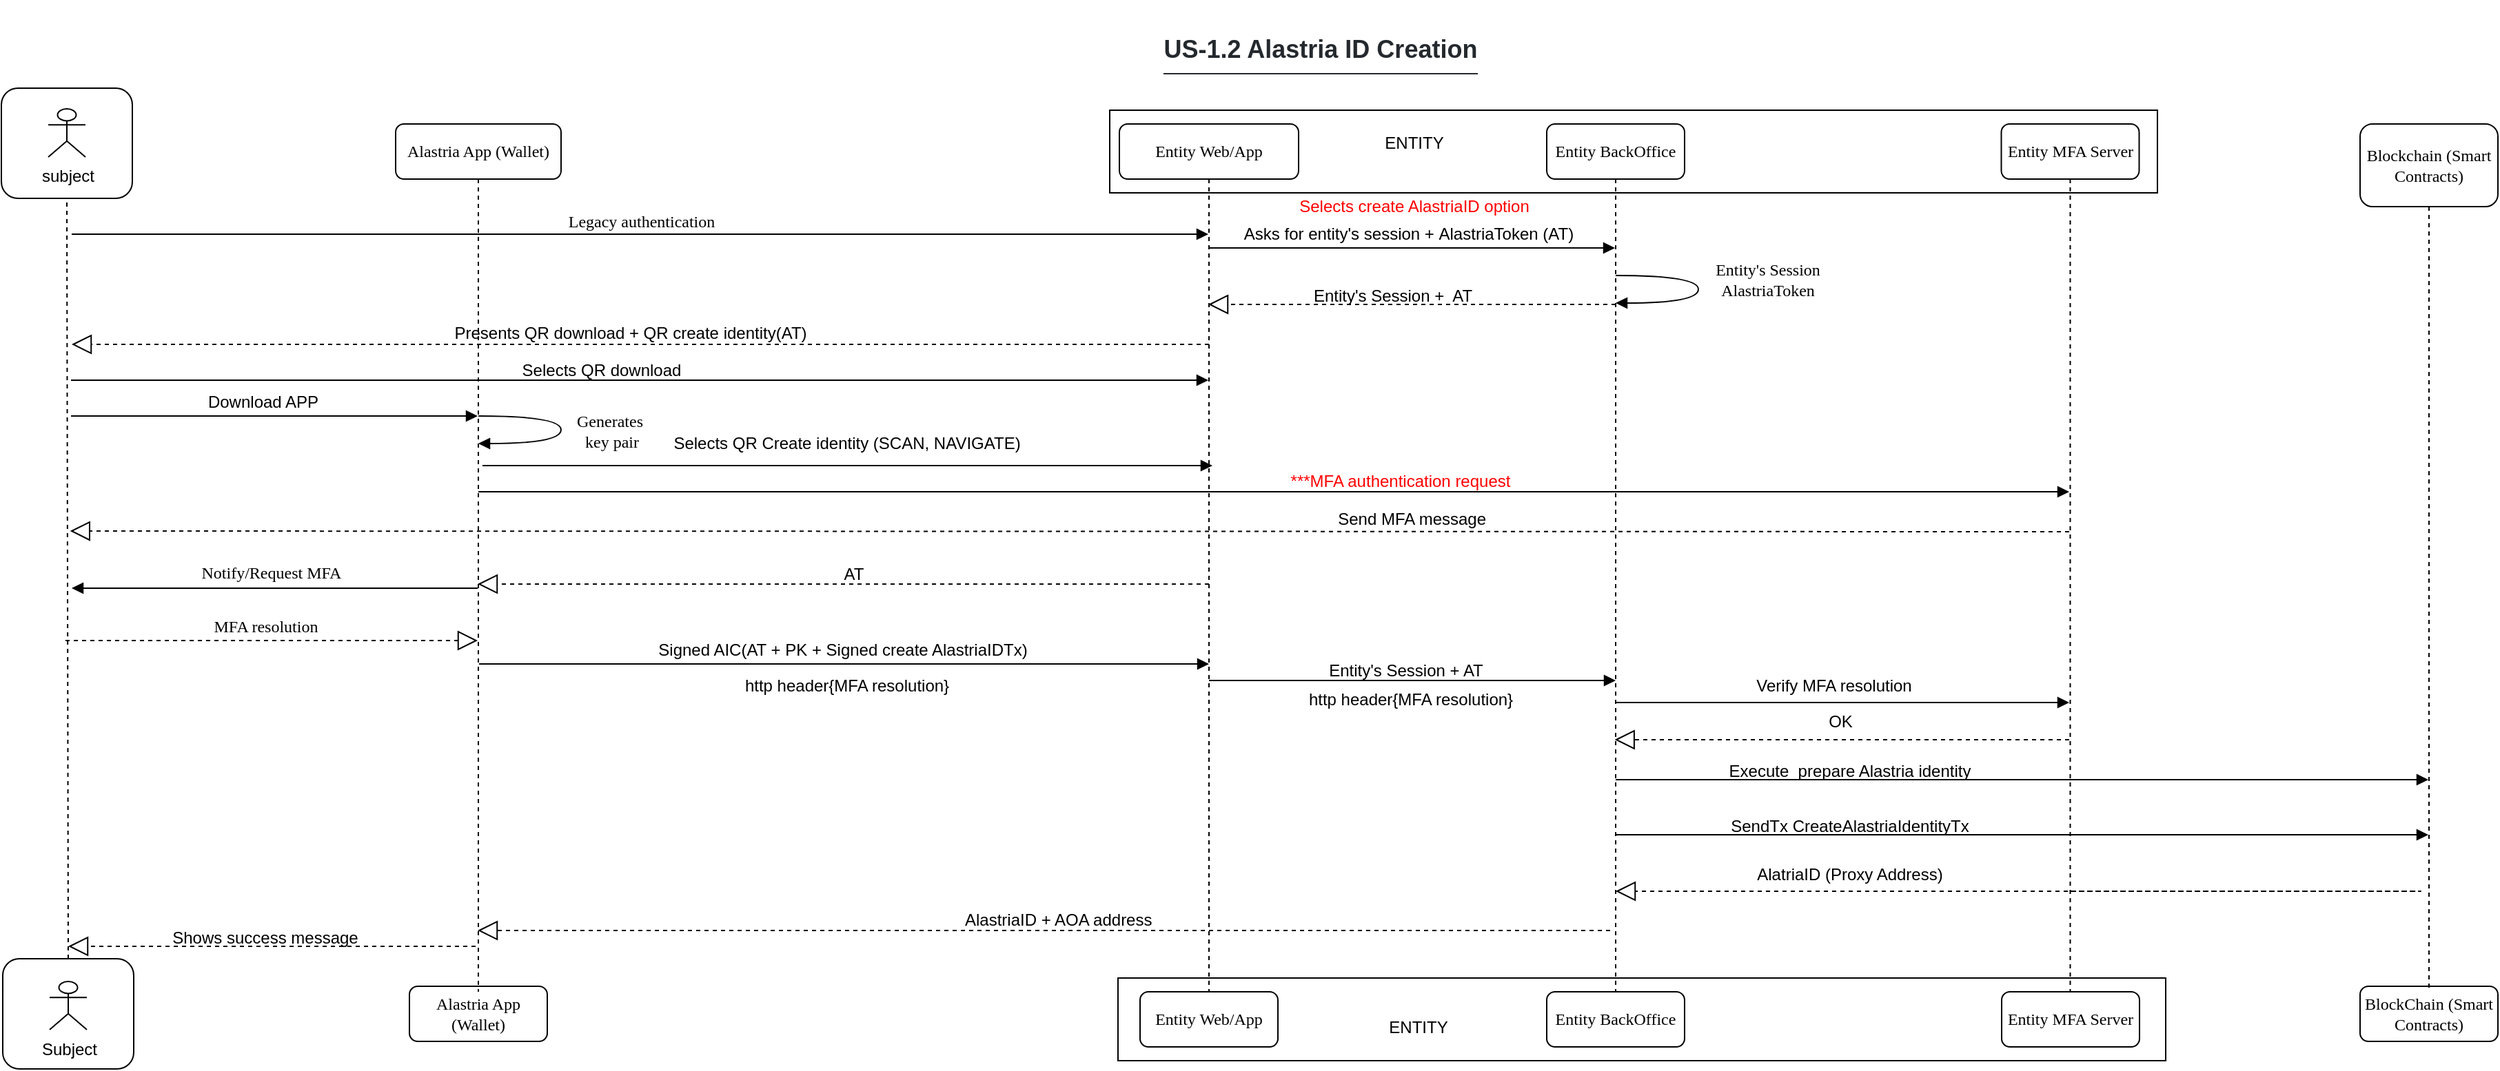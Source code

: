 <mxfile version="14.2.9" type="device" pages="12"><diagram id="CaFInwbHc0qEcrOz6Wh_" name="US-1.2 Alastria ID Creation"><mxGraphModel dx="3437" dy="3092" grid="1" gridSize="10" guides="1" tooltips="1" connect="1" arrows="1" fold="1" page="1" pageScale="1" pageWidth="827" pageHeight="1169" math="0" shadow="0"><root><mxCell id="h1ZZMwZ9oauCh113-4El-0"/><mxCell id="h1ZZMwZ9oauCh113-4El-1" parent="h1ZZMwZ9oauCh113-4El-0"/><mxCell id="uxju5cio0j3vRhIjl8CB-1" value="" style="rounded=0;whiteSpace=wrap;html=1;" parent="h1ZZMwZ9oauCh113-4El-1" vertex="1"><mxGeometry x="850" y="-430" width="760" height="60" as="geometry"/></mxCell><mxCell id="uxju5cio0j3vRhIjl8CB-0" value="" style="rounded=0;whiteSpace=wrap;html=1;" parent="h1ZZMwZ9oauCh113-4El-1" vertex="1"><mxGeometry x="844" y="-1060" width="760" height="60" as="geometry"/></mxCell><mxCell id="wwa0qHYUb5cR6i3EDEYH-4" value="&lt;span style=&quot;font-family: &amp;#34;verdana&amp;#34;&quot;&gt;Alastria App (Wallet)&lt;/span&gt;" style="rounded=1;whiteSpace=wrap;html=1;" parent="h1ZZMwZ9oauCh113-4El-1" vertex="1"><mxGeometry x="336" y="-424" width="100" height="40" as="geometry"/></mxCell><mxCell id="wwa0qHYUb5cR6i3EDEYH-5" value="&lt;span style=&quot;font-family: &amp;#34;verdana&amp;#34;&quot;&gt;Entity Web/App&lt;/span&gt;" style="rounded=1;whiteSpace=wrap;html=1;" parent="h1ZZMwZ9oauCh113-4El-1" vertex="1"><mxGeometry x="866" y="-420" width="100" height="40" as="geometry"/></mxCell><mxCell id="wwa0qHYUb5cR6i3EDEYH-6" value="&lt;span style=&quot;font-family: &amp;#34;verdana&amp;#34;&quot;&gt;Entity BackOffice&lt;/span&gt;" style="rounded=1;whiteSpace=wrap;html=1;" parent="h1ZZMwZ9oauCh113-4El-1" vertex="1"><mxGeometry x="1161" y="-420" width="100" height="40" as="geometry"/></mxCell><mxCell id="wwa0qHYUb5cR6i3EDEYH-7" value="Legacy authentication" style="html=1;verticalAlign=bottom;endArrow=block;labelBackgroundColor=none;fontFamily=Verdana;fontSize=12;edgeStyle=elbowEdgeStyle;elbow=vertical;" parent="h1ZZMwZ9oauCh113-4El-1" target="wwa0qHYUb5cR6i3EDEYH-10" edge="1"><mxGeometry relative="1" as="geometry"><mxPoint x="91" y="-970" as="sourcePoint"/><mxPoint x="231" y="-990" as="targetPoint"/><Array as="points"><mxPoint x="141" y="-970"/><mxPoint x="161" y="-990"/></Array></mxGeometry></mxCell><mxCell id="wwa0qHYUb5cR6i3EDEYH-8" value="Entity BackOffice" style="shape=umlLifeline;perimeter=lifelinePerimeter;whiteSpace=wrap;html=1;container=1;collapsible=0;recursiveResize=0;outlineConnect=0;rounded=1;shadow=0;comic=0;labelBackgroundColor=none;strokeColor=#000000;strokeWidth=1;fillColor=#FFFFFF;fontFamily=Verdana;fontSize=12;fontColor=#000000;align=center;" parent="h1ZZMwZ9oauCh113-4El-1" vertex="1"><mxGeometry x="1161" y="-1050" width="100" height="630" as="geometry"/></mxCell><mxCell id="wwa0qHYUb5cR6i3EDEYH-9" value="Alastria App (Wallet)" style="shape=umlLifeline;perimeter=lifelinePerimeter;whiteSpace=wrap;html=1;container=1;collapsible=0;recursiveResize=0;outlineConnect=0;rounded=1;shadow=0;comic=0;labelBackgroundColor=none;strokeColor=#000000;strokeWidth=1;fillColor=#FFFFFF;fontFamily=Verdana;fontSize=12;fontColor=#000000;align=center;" parent="h1ZZMwZ9oauCh113-4El-1" vertex="1"><mxGeometry x="326" y="-1050" width="120" height="630" as="geometry"/></mxCell><mxCell id="wwa0qHYUb5cR6i3EDEYH-10" value="Entity Web/App" style="shape=umlLifeline;perimeter=lifelinePerimeter;whiteSpace=wrap;html=1;container=1;collapsible=0;recursiveResize=0;outlineConnect=0;rounded=1;shadow=0;comic=0;labelBackgroundColor=none;strokeColor=#000000;strokeWidth=1;fillColor=#FFFFFF;fontFamily=Verdana;fontSize=12;fontColor=#000000;align=center;" parent="h1ZZMwZ9oauCh113-4El-1" vertex="1"><mxGeometry x="851" y="-1050" width="130" height="630" as="geometry"/></mxCell><mxCell id="wwa0qHYUb5cR6i3EDEYH-12" value="" style="html=1;verticalAlign=bottom;endArrow=block;labelBackgroundColor=none;fontFamily=Verdana;fontSize=12;" parent="h1ZZMwZ9oauCh113-4El-1" source="wwa0qHYUb5cR6i3EDEYH-10" target="wwa0qHYUb5cR6i3EDEYH-8" edge="1"><mxGeometry x="0.19" y="10" relative="1" as="geometry"><mxPoint x="795.5" y="-930" as="sourcePoint"/><mxPoint x="91" y="-930" as="targetPoint"/><Array as="points"><mxPoint x="941" y="-960"/></Array><mxPoint x="1" as="offset"/></mxGeometry></mxCell><mxCell id="wwa0qHYUb5cR6i3EDEYH-13" value="&lt;span style=&quot;font-family: &amp;#34;verdana&amp;#34;&quot;&gt;BlockChain (Smart Contracts)&lt;/span&gt;" style="rounded=1;whiteSpace=wrap;html=1;" parent="h1ZZMwZ9oauCh113-4El-1" vertex="1"><mxGeometry x="1751" y="-424" width="100" height="40" as="geometry"/></mxCell><mxCell id="wwa0qHYUb5cR6i3EDEYH-14" value="" style="group" parent="h1ZZMwZ9oauCh113-4El-1" vertex="1" connectable="0"><mxGeometry x="447" y="-912" width="89.5" height="26" as="geometry"/></mxCell><mxCell id="wwa0qHYUb5cR6i3EDEYH-15" value="Presents QR download + QR create identity(AT)" style="text;align=center;fontStyle=0;verticalAlign=middle;spacingLeft=3;spacingRight=3;strokeColor=none;rotatable=0;points=[[0,0.5],[1,0.5]];portConstraint=eastwest;" parent="wwa0qHYUb5cR6i3EDEYH-14" vertex="1"><mxGeometry x="9.5" width="80" height="26" as="geometry"/></mxCell><mxCell id="wwa0qHYUb5cR6i3EDEYH-16" value="" style="group" parent="h1ZZMwZ9oauCh113-4El-1" vertex="1" connectable="0"><mxGeometry x="1000" y="-960" width="89.5" height="26" as="geometry"/></mxCell><mxCell id="wwa0qHYUb5cR6i3EDEYH-17" value="Entity's Session +  AT" style="text;align=center;fontStyle=0;verticalAlign=middle;spacingLeft=3;spacingRight=3;strokeColor=none;rotatable=0;points=[[0,0.5],[1,0.5]];portConstraint=eastwest;" parent="wwa0qHYUb5cR6i3EDEYH-16" vertex="1"><mxGeometry x="9.5" y="21" width="80" height="26" as="geometry"/></mxCell><mxCell id="wwa0qHYUb5cR6i3EDEYH-18" value="" style="endArrow=block;dashed=1;endFill=0;endSize=12;html=1;" parent="wwa0qHYUb5cR6i3EDEYH-16" edge="1"><mxGeometry width="160" relative="1" as="geometry"><mxPoint x="211" y="41" as="sourcePoint"/><mxPoint x="-84.5" y="41" as="targetPoint"/><Array as="points"><mxPoint x="211" y="41"/></Array></mxGeometry></mxCell><mxCell id="wwa0qHYUb5cR6i3EDEYH-19" value="&lt;h2 style=&quot;box-sizing: border-box ; margin-top: 24px ; margin-bottom: 16px ; line-height: 1.25 ; padding-bottom: 0.3em ; border-bottom: 1px solid ; color: rgb(36 , 41 , 46) ; font-family: , &amp;#34;blinkmacsystemfont&amp;#34; , &amp;#34;segoe ui&amp;#34; , &amp;#34;helvetica&amp;#34; , &amp;#34;arial&amp;#34; , sans-serif , &amp;#34;apple color emoji&amp;#34; , &amp;#34;segoe ui emoji&amp;#34; ; background-color: rgb(255 , 255 , 255)&quot;&gt;US-1.2 Alastria ID Creation&lt;/h2&gt;" style="text;html=1;strokeColor=none;fillColor=none;align=center;verticalAlign=middle;whiteSpace=wrap;rounded=0;" parent="h1ZZMwZ9oauCh113-4El-1" vertex="1"><mxGeometry x="826.5" y="-1130" width="340" height="50" as="geometry"/></mxCell><mxCell id="wwa0qHYUb5cR6i3EDEYH-20" value="" style="endArrow=none;endFill=0;endSize=12;html=1;startArrow=block;startFill=1;" parent="h1ZZMwZ9oauCh113-4El-1" edge="1"><mxGeometry width="160" relative="1" as="geometry"><mxPoint x="915.5" y="-864" as="sourcePoint"/><mxPoint x="90.5" y="-864" as="targetPoint"/><Array as="points"><mxPoint x="591" y="-864"/></Array></mxGeometry></mxCell><mxCell id="wwa0qHYUb5cR6i3EDEYH-21" value="" style="group" parent="h1ZZMwZ9oauCh113-4El-1" vertex="1" connectable="0"><mxGeometry x="426" y="-885" width="89.5" height="26" as="geometry"/></mxCell><mxCell id="wwa0qHYUb5cR6i3EDEYH-22" value="Selects QR download" style="text;align=center;fontStyle=0;verticalAlign=middle;spacingLeft=3;spacingRight=3;strokeColor=none;rotatable=0;points=[[0,0.5],[1,0.5]];portConstraint=eastwest;" parent="wwa0qHYUb5cR6i3EDEYH-21" vertex="1"><mxGeometry x="9.5" width="80" height="26" as="geometry"/></mxCell><mxCell id="wwa0qHYUb5cR6i3EDEYH-23" value="" style="endArrow=none;endFill=0;endSize=12;html=1;startArrow=block;startFill=1;" parent="h1ZZMwZ9oauCh113-4El-1" edge="1"><mxGeometry width="160" relative="1" as="geometry"><mxPoint x="385.5" y="-838" as="sourcePoint"/><mxPoint x="90.5" y="-838" as="targetPoint"/><Array as="points"><mxPoint x="341" y="-838"/></Array></mxGeometry></mxCell><mxCell id="wwa0qHYUb5cR6i3EDEYH-24" value="" style="group" parent="h1ZZMwZ9oauCh113-4El-1" vertex="1" connectable="0"><mxGeometry x="180.5" y="-862" width="89.5" height="26" as="geometry"/></mxCell><mxCell id="wwa0qHYUb5cR6i3EDEYH-25" value="Download APP" style="text;align=center;fontStyle=0;verticalAlign=middle;spacingLeft=3;spacingRight=3;strokeColor=none;rotatable=0;points=[[0,0.5],[1,0.5]];portConstraint=eastwest;" parent="wwa0qHYUb5cR6i3EDEYH-24" vertex="1"><mxGeometry x="9.5" width="80" height="26" as="geometry"/></mxCell><mxCell id="wwa0qHYUb5cR6i3EDEYH-26" value="Entity's Session&lt;br&gt;AlastriaToken" style="html=1;verticalAlign=bottom;endArrow=block;labelBackgroundColor=none;fontFamily=Verdana;fontSize=12;elbow=vertical;edgeStyle=orthogonalEdgeStyle;curved=1;exitX=0.495;exitY=0.241;exitDx=0;exitDy=0;exitPerimeter=0;" parent="h1ZZMwZ9oauCh113-4El-1" edge="1"><mxGeometry x="0.143" y="-50" relative="1" as="geometry"><mxPoint x="1211" y="-940" as="sourcePoint"/><mxPoint x="1211" y="-920" as="targetPoint"/><Array as="points"><mxPoint x="1271" y="-940"/><mxPoint x="1271" y="-920"/></Array><mxPoint x="50" y="50" as="offset"/></mxGeometry></mxCell><mxCell id="wwa0qHYUb5cR6i3EDEYH-27" value="Generates&lt;br&gt;&amp;nbsp;key pair" style="html=1;verticalAlign=bottom;endArrow=block;labelBackgroundColor=none;fontFamily=Verdana;fontSize=12;elbow=vertical;edgeStyle=orthogonalEdgeStyle;curved=1;exitX=0.495;exitY=0.241;exitDx=0;exitDy=0;exitPerimeter=0;" parent="h1ZZMwZ9oauCh113-4El-1" edge="1"><mxGeometry x="0.143" y="36" relative="1" as="geometry"><mxPoint x="386" y="-838" as="sourcePoint"/><mxPoint x="386" y="-818" as="targetPoint"/><Array as="points"><mxPoint x="446" y="-838"/><mxPoint x="446" y="-818"/></Array><mxPoint x="35" y="-28" as="offset"/></mxGeometry></mxCell><mxCell id="wwa0qHYUb5cR6i3EDEYH-28" value="" style="endArrow=none;endFill=0;endSize=12;html=1;startArrow=block;startFill=1;" parent="h1ZZMwZ9oauCh113-4El-1" edge="1"><mxGeometry width="160" relative="1" as="geometry"><mxPoint x="918.5" y="-802" as="sourcePoint"/><mxPoint x="389" y="-802" as="targetPoint"/><Array as="points"><mxPoint x="639.5" y="-802"/></Array></mxGeometry></mxCell><mxCell id="wwa0qHYUb5cR6i3EDEYH-29" value="" style="group" parent="h1ZZMwZ9oauCh113-4El-1" vertex="1" connectable="0"><mxGeometry x="604" y="-832" width="89.5" height="26" as="geometry"/></mxCell><mxCell id="wwa0qHYUb5cR6i3EDEYH-30" value="Selects QR Create identity (SCAN, NAVIGATE)" style="text;align=center;fontStyle=0;verticalAlign=middle;spacingLeft=3;spacingRight=3;strokeColor=none;rotatable=0;points=[[0,0.5],[1,0.5]];portConstraint=eastwest;" parent="wwa0qHYUb5cR6i3EDEYH-29" vertex="1"><mxGeometry x="9.5" width="80" height="26" as="geometry"/></mxCell><mxCell id="wwa0qHYUb5cR6i3EDEYH-31" value="" style="group" parent="h1ZZMwZ9oauCh113-4El-1" vertex="1" connectable="0"><mxGeometry x="609" y="-737" width="89.5" height="26" as="geometry"/></mxCell><mxCell id="wwa0qHYUb5cR6i3EDEYH-32" value="AT" style="text;align=center;fontStyle=0;verticalAlign=middle;spacingLeft=3;spacingRight=3;strokeColor=none;rotatable=0;points=[[0,0.5],[1,0.5]];portConstraint=eastwest;" parent="wwa0qHYUb5cR6i3EDEYH-31" vertex="1"><mxGeometry x="9.5" width="80" height="26" as="geometry"/></mxCell><mxCell id="wwa0qHYUb5cR6i3EDEYH-33" value="" style="endArrow=none;endFill=0;endSize=12;html=1;startArrow=block;startFill=1;" parent="h1ZZMwZ9oauCh113-4El-1" edge="1"><mxGeometry width="160" relative="1" as="geometry"><mxPoint x="916" y="-658" as="sourcePoint"/><mxPoint x="386.5" y="-658" as="targetPoint"/><Array as="points"><mxPoint x="637" y="-658"/></Array></mxGeometry></mxCell><mxCell id="wwa0qHYUb5cR6i3EDEYH-34" value="" style="group" parent="h1ZZMwZ9oauCh113-4El-1" vertex="1" connectable="0"><mxGeometry x="601" y="-682" width="89.5" height="26" as="geometry"/></mxCell><mxCell id="wwa0qHYUb5cR6i3EDEYH-35" value="Signed AIC(AT + PK + Signed create AlastriaIDTx)" style="text;align=center;fontStyle=0;verticalAlign=middle;spacingLeft=3;spacingRight=3;strokeColor=none;rotatable=0;points=[[0,0.5],[1,0.5]];portConstraint=eastwest;" parent="wwa0qHYUb5cR6i3EDEYH-34" vertex="1"><mxGeometry x="9.5" width="80" height="26" as="geometry"/></mxCell><mxCell id="wwa0qHYUb5cR6i3EDEYH-36" value="" style="html=1;verticalAlign=bottom;endArrow=block;labelBackgroundColor=none;fontFamily=Verdana;fontSize=12;" parent="h1ZZMwZ9oauCh113-4El-1" edge="1"><mxGeometry x="0.19" y="10" relative="1" as="geometry"><mxPoint x="916" y="-646" as="sourcePoint"/><mxPoint x="1211" y="-646" as="targetPoint"/><Array as="points"><mxPoint x="941.5" y="-646"/></Array><mxPoint x="1" as="offset"/></mxGeometry></mxCell><mxCell id="wwa0qHYUb5cR6i3EDEYH-37" value="" style="group" parent="h1ZZMwZ9oauCh113-4El-1" vertex="1" connectable="0"><mxGeometry x="1009.5" y="-667" width="96.5" height="47" as="geometry"/></mxCell><mxCell id="wwa0qHYUb5cR6i3EDEYH-38" value="Entity's Session + AT" style="text;align=center;fontStyle=0;verticalAlign=middle;spacingLeft=3;spacingRight=3;strokeColor=none;rotatable=0;points=[[0,0.5],[1,0.5]];portConstraint=eastwest;" parent="wwa0qHYUb5cR6i3EDEYH-37" vertex="1"><mxGeometry x="9.5" width="80" height="26" as="geometry"/></mxCell><mxCell id="wwa0qHYUb5cR6i3EDEYH-39" value="" style="group" parent="wwa0qHYUb5cR6i3EDEYH-37" vertex="1" connectable="0"><mxGeometry x="3.5" y="21" width="89.5" height="26" as="geometry"/></mxCell><mxCell id="wwa0qHYUb5cR6i3EDEYH-40" value="http header{MFA resolution}" style="text;align=center;fontStyle=0;verticalAlign=middle;spacingLeft=3;spacingRight=3;strokeColor=none;rotatable=0;points=[[0,0.5],[1,0.5]];portConstraint=eastwest;" parent="wwa0qHYUb5cR6i3EDEYH-39" vertex="1"><mxGeometry x="9.5" width="80" height="26" as="geometry"/></mxCell><mxCell id="wwa0qHYUb5cR6i3EDEYH-41" value="" style="html=1;verticalAlign=bottom;endArrow=block;labelBackgroundColor=none;fontFamily=Verdana;fontSize=12;" parent="h1ZZMwZ9oauCh113-4El-1" target="wwa0qHYUb5cR6i3EDEYH-64" edge="1"><mxGeometry x="0.19" y="10" relative="1" as="geometry"><mxPoint x="1211" y="-574" as="sourcePoint"/><mxPoint x="1540.5" y="-574" as="targetPoint"/><Array as="points"><mxPoint x="1230.5" y="-574"/></Array><mxPoint x="1" as="offset"/></mxGeometry></mxCell><mxCell id="wwa0qHYUb5cR6i3EDEYH-42" value="" style="group" parent="h1ZZMwZ9oauCh113-4El-1" vertex="1" connectable="0"><mxGeometry x="1331.5" y="-594" width="89.5" height="26" as="geometry"/></mxCell><mxCell id="wwa0qHYUb5cR6i3EDEYH-43" value="Execute  prepare Alastria identity" style="text;align=center;fontStyle=0;verticalAlign=middle;spacingLeft=3;spacingRight=3;strokeColor=none;rotatable=0;points=[[0,0.5],[1,0.5]];portConstraint=eastwest;" parent="wwa0qHYUb5cR6i3EDEYH-42" vertex="1"><mxGeometry x="9.5" width="80" height="26" as="geometry"/></mxCell><mxCell id="wwa0qHYUb5cR6i3EDEYH-44" value="" style="html=1;verticalAlign=bottom;endArrow=block;labelBackgroundColor=none;fontFamily=Verdana;fontSize=12;" parent="h1ZZMwZ9oauCh113-4El-1" target="wwa0qHYUb5cR6i3EDEYH-64" edge="1"><mxGeometry x="0.19" y="10" relative="1" as="geometry"><mxPoint x="1211" y="-534" as="sourcePoint"/><mxPoint x="1540.5" y="-534" as="targetPoint"/><Array as="points"><mxPoint x="1230.5" y="-534"/></Array><mxPoint x="1" as="offset"/></mxGeometry></mxCell><mxCell id="wwa0qHYUb5cR6i3EDEYH-45" value="" style="group" parent="h1ZZMwZ9oauCh113-4El-1" vertex="1" connectable="0"><mxGeometry x="1331.5" y="-554" width="89.5" height="26" as="geometry"/></mxCell><mxCell id="wwa0qHYUb5cR6i3EDEYH-46" value="SendTx CreateAlastriaIdentityTx" style="text;align=center;fontStyle=0;verticalAlign=middle;spacingLeft=3;spacingRight=3;strokeColor=none;rotatable=0;points=[[0,0.5],[1,0.5]];portConstraint=eastwest;" parent="wwa0qHYUb5cR6i3EDEYH-45" vertex="1"><mxGeometry x="9.5" width="80" height="26" as="geometry"/></mxCell><mxCell id="wwa0qHYUb5cR6i3EDEYH-47" value="" style="group" parent="h1ZZMwZ9oauCh113-4El-1" vertex="1" connectable="0"><mxGeometry x="1331.5" y="-519" width="89.5" height="26" as="geometry"/></mxCell><mxCell id="wwa0qHYUb5cR6i3EDEYH-48" value="AlatriaID (Proxy Address)" style="text;align=center;fontStyle=0;verticalAlign=middle;spacingLeft=3;spacingRight=3;strokeColor=none;rotatable=0;points=[[0,0.5],[1,0.5]];portConstraint=eastwest;" parent="wwa0qHYUb5cR6i3EDEYH-47" vertex="1"><mxGeometry x="9.5" width="80" height="26" as="geometry"/></mxCell><mxCell id="wwa0qHYUb5cR6i3EDEYH-49" value="" style="endArrow=block;dashed=1;endFill=0;endSize=12;html=1;" parent="wwa0qHYUb5cR6i3EDEYH-47" target="wwa0qHYUb5cR6i3EDEYH-8" edge="1"><mxGeometry width="160" relative="1" as="geometry"><mxPoint x="209.5" y="26" as="sourcePoint"/><mxPoint x="-86" y="26" as="targetPoint"/><Array as="points"><mxPoint x="468.5" y="26"/></Array></mxGeometry></mxCell><mxCell id="wwa0qHYUb5cR6i3EDEYH-50" value="AlastriaID + AOA address" style="text;html=1;" parent="h1ZZMwZ9oauCh113-4El-1" vertex="1"><mxGeometry x="737" y="-486" width="160" height="30" as="geometry"/></mxCell><mxCell id="wwa0qHYUb5cR6i3EDEYH-51" value="" style="rounded=1;whiteSpace=wrap;html=1;" parent="h1ZZMwZ9oauCh113-4El-1" vertex="1"><mxGeometry x="40" y="-1076" width="95" height="80" as="geometry"/></mxCell><mxCell id="wwa0qHYUb5cR6i3EDEYH-52" value="subject" style="shape=umlActor;verticalLabelPosition=bottom;labelBackgroundColor=#ffffff;verticalAlign=top;html=1;outlineConnect=0;" parent="h1ZZMwZ9oauCh113-4El-1" vertex="1"><mxGeometry x="74" y="-1061" width="27" height="35" as="geometry"/></mxCell><mxCell id="wwa0qHYUb5cR6i3EDEYH-53" value="" style="endArrow=none;dashed=1;html=1;entryX=0.5;entryY=1;entryDx=0;entryDy=0;exitX=0.5;exitY=0;exitDx=0;exitDy=0;" parent="h1ZZMwZ9oauCh113-4El-1" source="wwa0qHYUb5cR6i3EDEYH-54" target="wwa0qHYUb5cR6i3EDEYH-51" edge="1"><mxGeometry width="50" height="50" relative="1" as="geometry"><mxPoint x="88" y="-796" as="sourcePoint"/><mxPoint x="90" y="-556" as="targetPoint"/></mxGeometry></mxCell><mxCell id="wwa0qHYUb5cR6i3EDEYH-54" value="" style="rounded=1;whiteSpace=wrap;html=1;" parent="h1ZZMwZ9oauCh113-4El-1" vertex="1"><mxGeometry x="41" y="-444" width="95" height="80" as="geometry"/></mxCell><mxCell id="wwa0qHYUb5cR6i3EDEYH-55" value="Subject" style="shape=umlActor;verticalLabelPosition=bottom;labelBackgroundColor=#ffffff;verticalAlign=top;html=1;outlineConnect=0;" parent="h1ZZMwZ9oauCh113-4El-1" vertex="1"><mxGeometry x="75" y="-427.5" width="27" height="35" as="geometry"/></mxCell><mxCell id="wwa0qHYUb5cR6i3EDEYH-56" value="" style="endArrow=block;dashed=1;endFill=0;endSize=12;html=1;" parent="h1ZZMwZ9oauCh113-4El-1" edge="1"><mxGeometry width="160" relative="1" as="geometry"><mxPoint x="384.0" y="-453" as="sourcePoint"/><mxPoint x="88.5" y="-453" as="targetPoint"/><Array as="points"><mxPoint x="384" y="-453"/></Array></mxGeometry></mxCell><mxCell id="wwa0qHYUb5cR6i3EDEYH-57" value="Shows success message" style="text;align=center;fontStyle=0;verticalAlign=middle;spacingLeft=3;spacingRight=3;strokeColor=none;rotatable=0;points=[[0,0.5],[1,0.5]];portConstraint=eastwest;" parent="h1ZZMwZ9oauCh113-4El-1" vertex="1"><mxGeometry x="191.5" y="-473" width="80" height="26" as="geometry"/></mxCell><mxCell id="wwa0qHYUb5cR6i3EDEYH-58" value="" style="endArrow=block;dashed=1;endFill=0;endSize=12;html=1;" parent="h1ZZMwZ9oauCh113-4El-1" edge="1"><mxGeometry width="160" relative="1" as="geometry"><mxPoint x="916" y="-716" as="sourcePoint"/><mxPoint x="385.5" y="-716" as="targetPoint"/><Array as="points"><mxPoint x="916" y="-716"/></Array></mxGeometry></mxCell><mxCell id="wwa0qHYUb5cR6i3EDEYH-59" value="" style="endArrow=block;dashed=1;endFill=0;endSize=12;html=1;" parent="h1ZZMwZ9oauCh113-4El-1" edge="1"><mxGeometry width="160" relative="1" as="geometry"><mxPoint x="916" y="-890" as="sourcePoint"/><mxPoint x="91" y="-890" as="targetPoint"/><Array as="points"><mxPoint x="916" y="-890"/></Array></mxGeometry></mxCell><mxCell id="wwa0qHYUb5cR6i3EDEYH-60" value="" style="endArrow=block;dashed=1;endFill=0;endSize=12;html=1;" parent="h1ZZMwZ9oauCh113-4El-1" edge="1"><mxGeometry width="160" relative="1" as="geometry"><mxPoint x="1207" y="-464.5" as="sourcePoint"/><mxPoint x="385.5" y="-464.5" as="targetPoint"/><Array as="points"><mxPoint x="1207" y="-464.5"/></Array></mxGeometry></mxCell><mxCell id="wwa0qHYUb5cR6i3EDEYH-61" value="Asks for entity's session +&amp;nbsp;&lt;span style=&quot;white-space: nowrap&quot;&gt;AlastriaToken (&lt;/span&gt;AT)" style="text;html=1;strokeColor=none;fillColor=none;align=center;verticalAlign=middle;whiteSpace=wrap;rounded=0;" parent="h1ZZMwZ9oauCh113-4El-1" vertex="1"><mxGeometry x="871" y="-970" width="380" as="geometry"/></mxCell><mxCell id="wwa0qHYUb5cR6i3EDEYH-62" value="Entity MFA Server" style="shape=umlLifeline;perimeter=lifelinePerimeter;whiteSpace=wrap;html=1;container=1;collapsible=0;recursiveResize=0;outlineConnect=0;rounded=1;shadow=0;comic=0;labelBackgroundColor=none;strokeColor=#000000;strokeWidth=1;fillColor=#FFFFFF;fontFamily=Verdana;fontSize=12;fontColor=#000000;align=center;size=40;" parent="h1ZZMwZ9oauCh113-4El-1" vertex="1"><mxGeometry x="1490.75" y="-1050" width="100" height="630" as="geometry"/></mxCell><mxCell id="wwa0qHYUb5cR6i3EDEYH-63" value="&lt;span style=&quot;font-family: &amp;#34;verdana&amp;#34;&quot;&gt;Entity MFA Server&lt;/span&gt;" style="rounded=1;whiteSpace=wrap;html=1;" parent="h1ZZMwZ9oauCh113-4El-1" vertex="1"><mxGeometry x="1491" y="-420" width="100" height="40" as="geometry"/></mxCell><mxCell id="wwa0qHYUb5cR6i3EDEYH-64" value="Blockchain (Smart Contracts)" style="shape=umlLifeline;perimeter=lifelinePerimeter;whiteSpace=wrap;html=1;container=1;collapsible=0;recursiveResize=0;outlineConnect=0;rounded=1;shadow=0;comic=0;labelBackgroundColor=none;strokeColor=#000000;strokeWidth=1;fillColor=#FFFFFF;fontFamily=Verdana;fontSize=12;fontColor=#000000;align=center;size=60;" parent="h1ZZMwZ9oauCh113-4El-1" vertex="1"><mxGeometry x="1751" y="-1050" width="100" height="630" as="geometry"/></mxCell><mxCell id="wwa0qHYUb5cR6i3EDEYH-68" value="" style="endArrow=block;dashed=1;endFill=0;endSize=12;html=1;" parent="h1ZZMwZ9oauCh113-4El-1" edge="1"><mxGeometry width="160" relative="1" as="geometry"><mxPoint x="1540" y="-754" as="sourcePoint"/><mxPoint x="89.87" y="-754.5" as="targetPoint"/><Array as="points"><mxPoint x="1540" y="-754"/></Array></mxGeometry></mxCell><mxCell id="wwa0qHYUb5cR6i3EDEYH-69" value="Send MFA message&amp;nbsp;" style="text;html=1;strokeColor=none;fillColor=none;align=center;verticalAlign=middle;whiteSpace=wrap;rounded=0;" parent="h1ZZMwZ9oauCh113-4El-1" vertex="1"><mxGeometry x="919.87" y="-773" width="290" height="20" as="geometry"/></mxCell><mxCell id="wwa0qHYUb5cR6i3EDEYH-70" value="" style="endArrow=block;dashed=1;endFill=0;endSize=12;html=1;" parent="h1ZZMwZ9oauCh113-4El-1" edge="1"><mxGeometry width="160" relative="1" as="geometry"><mxPoint x="86.5" y="-675" as="sourcePoint"/><mxPoint x="385.5" y="-675" as="targetPoint"/><Array as="points"><mxPoint x="86.5" y="-675"/></Array></mxGeometry></mxCell><mxCell id="wwa0qHYUb5cR6i3EDEYH-71" value="&lt;font face=&quot;verdana&quot;&gt;MFA resolution&lt;/font&gt;" style="text;html=1;strokeColor=none;fillColor=none;align=center;verticalAlign=middle;whiteSpace=wrap;rounded=0;" parent="h1ZZMwZ9oauCh113-4El-1" vertex="1"><mxGeometry x="131.5" y="-695" width="200" height="20" as="geometry"/></mxCell><mxCell id="wwa0qHYUb5cR6i3EDEYH-72" value="" style="endArrow=none;endFill=0;endSize=12;html=1;startArrow=block;startFill=1;" parent="h1ZZMwZ9oauCh113-4El-1" edge="1"><mxGeometry width="160" relative="1" as="geometry"><mxPoint x="91" y="-713" as="sourcePoint"/><mxPoint x="385.5" y="-713" as="targetPoint"/><Array as="points"/></mxGeometry></mxCell><mxCell id="wwa0qHYUb5cR6i3EDEYH-73" value="&lt;font face=&quot;verdana&quot;&gt;Notify/Request MFA&lt;/font&gt;" style="text;html=1;strokeColor=none;fillColor=none;align=center;verticalAlign=middle;whiteSpace=wrap;rounded=0;" parent="h1ZZMwZ9oauCh113-4El-1" vertex="1"><mxGeometry x="136" y="-734" width="200" height="20" as="geometry"/></mxCell><mxCell id="wwa0qHYUb5cR6i3EDEYH-74" value="" style="endArrow=none;endFill=0;endSize=12;html=1;startArrow=block;startFill=1;" parent="h1ZZMwZ9oauCh113-4El-1" edge="1"><mxGeometry width="160" relative="1" as="geometry"><mxPoint x="1540" y="-630" as="sourcePoint"/><mxPoint x="1211" y="-630" as="targetPoint"/><Array as="points"><mxPoint x="1231.5" y="-630"/></Array></mxGeometry></mxCell><mxCell id="wwa0qHYUb5cR6i3EDEYH-75" value="" style="group" parent="h1ZZMwZ9oauCh113-4El-1" vertex="1" connectable="0"><mxGeometry x="1320" y="-656" width="89.5" height="26" as="geometry"/></mxCell><mxCell id="wwa0qHYUb5cR6i3EDEYH-76" value="Verify MFA resolution" style="text;align=center;fontStyle=0;verticalAlign=middle;spacingLeft=3;spacingRight=3;strokeColor=none;rotatable=0;points=[[0,0.5],[1,0.5]];portConstraint=eastwest;" parent="wwa0qHYUb5cR6i3EDEYH-75" vertex="1"><mxGeometry x="9.5" width="80" height="26" as="geometry"/></mxCell><mxCell id="wwa0qHYUb5cR6i3EDEYH-77" value="" style="group" parent="h1ZZMwZ9oauCh113-4El-1" vertex="1" connectable="0"><mxGeometry x="604" y="-656" width="89.5" height="26" as="geometry"/></mxCell><mxCell id="wwa0qHYUb5cR6i3EDEYH-78" value="http header{MFA resolution}" style="text;align=center;fontStyle=0;verticalAlign=middle;spacingLeft=3;spacingRight=3;strokeColor=none;rotatable=0;points=[[0,0.5],[1,0.5]];portConstraint=eastwest;" parent="wwa0qHYUb5cR6i3EDEYH-77" vertex="1"><mxGeometry x="9.5" width="80" height="26" as="geometry"/></mxCell><mxCell id="wwa0qHYUb5cR6i3EDEYH-79" value="" style="endArrow=block;dashed=1;endFill=0;endSize=12;html=1;" parent="h1ZZMwZ9oauCh113-4El-1" edge="1"><mxGeometry width="160" relative="1" as="geometry"><mxPoint x="1540" y="-603" as="sourcePoint"/><mxPoint x="1210.324" y="-603" as="targetPoint"/><Array as="points"/></mxGeometry></mxCell><mxCell id="wwa0qHYUb5cR6i3EDEYH-80" value="" style="group" parent="h1ZZMwZ9oauCh113-4El-1" vertex="1" connectable="0"><mxGeometry x="1324.75" y="-630" width="89.5" height="26" as="geometry"/></mxCell><mxCell id="wwa0qHYUb5cR6i3EDEYH-81" value="OK" style="text;align=center;fontStyle=0;verticalAlign=middle;spacingLeft=3;spacingRight=3;strokeColor=none;rotatable=0;points=[[0,0.5],[1,0.5]];portConstraint=eastwest;" parent="wwa0qHYUb5cR6i3EDEYH-80" vertex="1"><mxGeometry x="9.5" width="80" height="26" as="geometry"/></mxCell><mxCell id="wwa0qHYUb5cR6i3EDEYH-85" value="" style="endArrow=none;endFill=0;endSize=12;html=1;startArrow=block;startFill=1;" parent="h1ZZMwZ9oauCh113-4El-1" target="wwa0qHYUb5cR6i3EDEYH-9" edge="1"><mxGeometry width="160" relative="1" as="geometry"><mxPoint x="1540" y="-783" as="sourcePoint"/><mxPoint x="915" y="-783" as="targetPoint"/><Array as="points"><mxPoint x="1165.5" y="-783"/></Array></mxGeometry></mxCell><mxCell id="wwa0qHYUb5cR6i3EDEYH-86" value="" style="group" parent="h1ZZMwZ9oauCh113-4El-1" vertex="1" connectable="0"><mxGeometry x="1005.5" y="-790" width="89.5" height="10" as="geometry"/></mxCell><mxCell id="wwa0qHYUb5cR6i3EDEYH-87" value="***MFA authentication request" style="text;align=center;fontStyle=0;verticalAlign=middle;spacingLeft=3;spacingRight=3;strokeColor=none;rotatable=0;points=[[0,0.5],[1,0.5]];portConstraint=eastwest;fontColor=#FF0000;" parent="wwa0qHYUb5cR6i3EDEYH-86" vertex="1"><mxGeometry x="9.5" y="-6.538" width="80" height="10" as="geometry"/></mxCell><mxCell id="l0unvpEkyb69rdreJg8S-0" value="&lt;font color=&quot;#ff0000&quot;&gt;Selects create AlastriaID option&lt;/font&gt;" style="text;html=1;strokeColor=none;fillColor=none;align=center;verticalAlign=middle;whiteSpace=wrap;rounded=0;" parent="h1ZZMwZ9oauCh113-4El-1" vertex="1"><mxGeometry x="970" y="-1000" width="190" height="20" as="geometry"/></mxCell><mxCell id="uxju5cio0j3vRhIjl8CB-2" value="ENTITY" style="text;html=1;strokeColor=none;fillColor=none;align=center;verticalAlign=middle;whiteSpace=wrap;rounded=0;" parent="h1ZZMwZ9oauCh113-4El-1" vertex="1"><mxGeometry x="1045" y="-1046" width="40" height="20" as="geometry"/></mxCell><mxCell id="uxju5cio0j3vRhIjl8CB-3" value="ENTITY" style="text;html=1;strokeColor=none;fillColor=none;align=center;verticalAlign=middle;whiteSpace=wrap;rounded=0;" parent="h1ZZMwZ9oauCh113-4El-1" vertex="1"><mxGeometry x="1047.75" y="-404" width="40" height="20" as="geometry"/></mxCell></root></mxGraphModel></diagram><diagram id="vg5sFDY8EwqTV-wzDI_d" name="US-1.3 Legacy Onboarding with Alastria ID"><mxGraphModel dx="2062" dy="2323" grid="1" gridSize="10" guides="1" tooltips="1" connect="1" arrows="1" fold="1" page="1" pageScale="1" pageWidth="827" pageHeight="1169" math="0" shadow="0"><root><mxCell id="Gsk6MpLc2Jevte9Mx6a2-0"/><mxCell id="Gsk6MpLc2Jevte9Mx6a2-1" parent="Gsk6MpLc2Jevte9Mx6a2-0"/><mxCell id="HqFYDE8PIco6Bw5iO411-1" value="" style="rounded=0;whiteSpace=wrap;html=1;" parent="Gsk6MpLc2Jevte9Mx6a2-1" vertex="1"><mxGeometry x="698" y="350.5" width="460" height="60" as="geometry"/></mxCell><mxCell id="HqFYDE8PIco6Bw5iO411-0" value="" style="rounded=0;whiteSpace=wrap;html=1;" parent="Gsk6MpLc2Jevte9Mx6a2-1" vertex="1"><mxGeometry x="680" y="70" width="480" height="60" as="geometry"/></mxCell><mxCell id="i0lv9gCAjTGcXs1DKqEN-0" value="Alastria App (Wallet)" style="shape=umlLifeline;perimeter=lifelinePerimeter;whiteSpace=wrap;html=1;container=1;collapsible=0;recursiveResize=0;outlineConnect=0;rounded=1;shadow=0;comic=0;labelBackgroundColor=none;strokeColor=#000000;strokeWidth=1;fillColor=#FFFFFF;fontFamily=Verdana;fontSize=12;fontColor=#000000;align=center;" parent="Gsk6MpLc2Jevte9Mx6a2-1" vertex="1"><mxGeometry x="385" y="80" width="120" height="280" as="geometry"/></mxCell><mxCell id="i0lv9gCAjTGcXs1DKqEN-1" value="Entity Web/App" style="shape=umlLifeline;perimeter=lifelinePerimeter;whiteSpace=wrap;html=1;container=1;collapsible=0;recursiveResize=0;outlineConnect=0;rounded=1;shadow=0;comic=0;labelBackgroundColor=none;strokeColor=#000000;strokeWidth=1;fillColor=#FFFFFF;fontFamily=Verdana;fontSize=12;fontColor=#000000;align=center;" parent="Gsk6MpLc2Jevte9Mx6a2-1" vertex="1"><mxGeometry x="690" y="80" width="130" height="280" as="geometry"/></mxCell><mxCell id="i0lv9gCAjTGcXs1DKqEN-2" value="Entity BackOffice" style="shape=umlLifeline;perimeter=lifelinePerimeter;whiteSpace=wrap;html=1;container=1;collapsible=0;recursiveResize=0;outlineConnect=0;rounded=1;shadow=0;comic=0;labelBackgroundColor=none;strokeColor=#000000;strokeWidth=1;fillColor=#FFFFFF;fontFamily=Verdana;fontSize=12;fontColor=#000000;align=center;" parent="Gsk6MpLc2Jevte9Mx6a2-1" vertex="1"><mxGeometry x="1050" y="80" width="100" height="280" as="geometry"/></mxCell><mxCell id="i0lv9gCAjTGcXs1DKqEN-3" value="Blockchain (Smart Contracts)" style="shape=umlLifeline;perimeter=lifelinePerimeter;whiteSpace=wrap;html=1;container=1;collapsible=0;recursiveResize=0;outlineConnect=0;rounded=1;shadow=0;comic=0;labelBackgroundColor=none;strokeColor=#000000;strokeWidth=1;fillColor=#FFFFFF;fontFamily=Verdana;fontSize=12;fontColor=#000000;align=center;size=50;" parent="Gsk6MpLc2Jevte9Mx6a2-1" vertex="1"><mxGeometry x="1390" y="80" width="100" height="280" as="geometry"/></mxCell><mxCell id="i0lv9gCAjTGcXs1DKqEN-4" value="&lt;span style=&quot;font-family: &amp;#34;verdana&amp;#34;&quot;&gt;Alastria App (Wallet)&lt;/span&gt;" style="rounded=1;whiteSpace=wrap;html=1;" parent="Gsk6MpLc2Jevte9Mx6a2-1" vertex="1"><mxGeometry x="395" y="360" width="100" height="40" as="geometry"/></mxCell><mxCell id="i0lv9gCAjTGcXs1DKqEN-5" value="&lt;span style=&quot;font-family: &amp;#34;verdana&amp;#34;&quot;&gt;Entity Web/App&lt;/span&gt;" style="rounded=1;whiteSpace=wrap;html=1;" parent="Gsk6MpLc2Jevte9Mx6a2-1" vertex="1"><mxGeometry x="705" y="360" width="100" height="40" as="geometry"/></mxCell><mxCell id="i0lv9gCAjTGcXs1DKqEN-6" value="&lt;span style=&quot;font-family: &amp;#34;verdana&amp;#34;&quot;&gt;Entity BackOffice&lt;/span&gt;" style="rounded=1;whiteSpace=wrap;html=1;" parent="Gsk6MpLc2Jevte9Mx6a2-1" vertex="1"><mxGeometry x="1050" y="360" width="100" height="40" as="geometry"/></mxCell><mxCell id="i0lv9gCAjTGcXs1DKqEN-7" value="&lt;span style=&quot;font-family: &amp;#34;verdana&amp;#34;&quot;&gt;BlockChain (Smart Contracts)&lt;/span&gt;" style="rounded=1;whiteSpace=wrap;html=1;" parent="Gsk6MpLc2Jevte9Mx6a2-1" vertex="1"><mxGeometry x="1390" y="360" width="100" height="40" as="geometry"/></mxCell><mxCell id="i0lv9gCAjTGcXs1DKqEN-8" value="" style="endArrow=none;dashed=1;html=1;" parent="Gsk6MpLc2Jevte9Mx6a2-1" edge="1"><mxGeometry width="50" height="50" relative="1" as="geometry"><mxPoint x="130" y="151" as="sourcePoint"/><mxPoint x="1480" y="151" as="targetPoint"/><Array as="points"><mxPoint x="150" y="151"/></Array></mxGeometry></mxCell><mxCell id="i0lv9gCAjTGcXs1DKqEN-9" value="Starts with Alastria ID Present Presentation (Asks for creates legacy ID service)" style="text;html=1;strokeColor=none;fillColor=none;align=center;verticalAlign=middle;whiteSpace=wrap;rounded=0;" parent="Gsk6MpLc2Jevte9Mx6a2-1" vertex="1"><mxGeometry x="15" y="143" width="110" height="60" as="geometry"/></mxCell><mxCell id="i0lv9gCAjTGcXs1DKqEN-10" value="" style="rounded=1;whiteSpace=wrap;html=1;" parent="Gsk6MpLc2Jevte9Mx6a2-1" vertex="1"><mxGeometry x="100" y="60" width="95" height="80" as="geometry"/></mxCell><mxCell id="i0lv9gCAjTGcXs1DKqEN-11" value="subject" style="shape=umlActor;verticalLabelPosition=bottom;labelBackgroundColor=#ffffff;verticalAlign=top;html=1;outlineConnect=0;" parent="Gsk6MpLc2Jevte9Mx6a2-1" vertex="1"><mxGeometry x="134" y="75" width="27" height="35" as="geometry"/></mxCell><mxCell id="i0lv9gCAjTGcXs1DKqEN-12" value="" style="endArrow=none;dashed=1;html=1;entryX=0.5;entryY=1;entryDx=0;entryDy=0;" parent="Gsk6MpLc2Jevte9Mx6a2-1" target="i0lv9gCAjTGcXs1DKqEN-10" edge="1"><mxGeometry width="50" height="50" relative="1" as="geometry"><mxPoint x="148" y="340" as="sourcePoint"/><mxPoint x="150" y="580" as="targetPoint"/></mxGeometry></mxCell><mxCell id="i0lv9gCAjTGcXs1DKqEN-13" value="" style="rounded=1;whiteSpace=wrap;html=1;" parent="Gsk6MpLc2Jevte9Mx6a2-1" vertex="1"><mxGeometry x="100" y="340" width="95" height="80" as="geometry"/></mxCell><mxCell id="i0lv9gCAjTGcXs1DKqEN-14" value="Subject" style="shape=umlActor;verticalLabelPosition=bottom;labelBackgroundColor=#ffffff;verticalAlign=top;html=1;outlineConnect=0;" parent="Gsk6MpLc2Jevte9Mx6a2-1" vertex="1"><mxGeometry x="134" y="352.5" width="27" height="35" as="geometry"/></mxCell><mxCell id="ZIYxyLlIoXJ4eYn73LuX-0" value="Asks for missing&amp;nbsp;attributes" style="html=1;verticalAlign=bottom;endArrow=block;labelBackgroundColor=none;fontFamily=Verdana;fontSize=12;" parent="Gsk6MpLc2Jevte9Mx6a2-1" edge="1"><mxGeometry x="0.246" relative="1" as="geometry"><mxPoint x="1101" y="190" as="sourcePoint"/><mxPoint x="751" y="190" as="targetPoint"/><Array as="points"/><mxPoint as="offset"/></mxGeometry></mxCell><mxCell id="ZIYxyLlIoXJ4eYn73LuX-1" value="Asks for missing&amp;nbsp;attributes" style="html=1;verticalAlign=bottom;endArrow=block;labelBackgroundColor=none;fontFamily=Verdana;fontSize=12;" parent="Gsk6MpLc2Jevte9Mx6a2-1" edge="1"><mxGeometry x="-0.021" relative="1" as="geometry"><mxPoint x="756" y="202.5" as="sourcePoint"/><mxPoint x="151" y="203" as="targetPoint"/><Array as="points"/><mxPoint as="offset"/></mxGeometry></mxCell><mxCell id="xGfVAguXNs0Q3_VgDq-6-0" value="" style="endArrow=block;dashed=1;endFill=0;endSize=12;html=1;" parent="Gsk6MpLc2Jevte9Mx6a2-1" edge="1"><mxGeometry width="160" relative="1" as="geometry"><mxPoint x="678.5" y="228" as="sourcePoint"/><mxPoint x="754.5" y="228" as="targetPoint"/><Array as="points"><mxPoint x="150" y="228"/><mxPoint x="678.5" y="228"/></Array></mxGeometry></mxCell><mxCell id="iPX7I4d_vYnSlzZwUeQo-0" value="" style="group" parent="Gsk6MpLc2Jevte9Mx6a2-1" vertex="1" connectable="0"><mxGeometry x="395" y="207" width="89.5" height="26" as="geometry"/></mxCell><mxCell id="iPX7I4d_vYnSlzZwUeQo-1" value="Sends missing attributes" style="text;align=center;fontStyle=0;verticalAlign=middle;spacingLeft=3;spacingRight=3;strokeColor=none;rotatable=0;points=[[0,0.5],[1,0.5]];portConstraint=eastwest;" parent="iPX7I4d_vYnSlzZwUeQo-0" vertex="1"><mxGeometry x="9.5" width="80" height="26" as="geometry"/></mxCell><mxCell id="iPX7I4d_vYnSlzZwUeQo-2" value="" style="endArrow=block;dashed=1;endFill=0;endSize=12;html=1;" parent="Gsk6MpLc2Jevte9Mx6a2-1" edge="1"><mxGeometry width="160" relative="1" as="geometry"><mxPoint x="1100" y="250" as="sourcePoint"/><mxPoint x="1100" y="250" as="targetPoint"/><Array as="points"><mxPoint x="755" y="250"/></Array></mxGeometry></mxCell><mxCell id="iPX7I4d_vYnSlzZwUeQo-3" value="Sends missing attributes" style="text;align=center;fontStyle=0;verticalAlign=middle;spacingLeft=3;spacingRight=3;strokeColor=none;rotatable=0;points=[[0,0.5],[1,0.5]];portConstraint=eastwest;" parent="Gsk6MpLc2Jevte9Mx6a2-1" vertex="1"><mxGeometry x="900" y="230" width="80" height="26" as="geometry"/></mxCell><mxCell id="tXjMUDECBJjjBSRU2MqA-0" value="Process missing attributes" style="html=1;verticalAlign=bottom;endArrow=block;labelBackgroundColor=none;fontFamily=Verdana;fontSize=12;elbow=vertical;edgeStyle=orthogonalEdgeStyle;curved=1;exitX=0.495;exitY=0.241;exitDx=0;exitDy=0;exitPerimeter=0;" parent="Gsk6MpLc2Jevte9Mx6a2-1" edge="1"><mxGeometry x="0.143" y="-100" relative="1" as="geometry"><mxPoint x="1100" y="251" as="sourcePoint"/><mxPoint x="1100" y="271" as="targetPoint"/><Array as="points"><mxPoint x="1160" y="251"/><mxPoint x="1160" y="271"/></Array><mxPoint x="100" y="100" as="offset"/></mxGeometry></mxCell><mxCell id="V0GEPe-QDqRm9K8Wybix-0" value="Links Alastria ID with legacy ID" style="html=1;verticalAlign=bottom;endArrow=block;labelBackgroundColor=none;fontFamily=Verdana;fontSize=12;elbow=vertical;edgeStyle=orthogonalEdgeStyle;curved=1;exitX=0.495;exitY=0.241;exitDx=0;exitDy=0;exitPerimeter=0;" parent="Gsk6MpLc2Jevte9Mx6a2-1" edge="1"><mxGeometry x="0.143" y="-110" relative="1" as="geometry"><mxPoint x="1100" y="282" as="sourcePoint"/><mxPoint x="1100" y="302" as="targetPoint"/><Array as="points"><mxPoint x="1160" y="282"/><mxPoint x="1160" y="302"/></Array><mxPoint x="110" y="110" as="offset"/></mxGeometry></mxCell><mxCell id="zwm8Yjtx6EXr_J6YQXLd-0" value="" style="endArrow=block;dashed=1;endFill=0;endSize=12;html=1;" parent="Gsk6MpLc2Jevte9Mx6a2-1" target="i0lv9gCAjTGcXs1DKqEN-1" edge="1"><mxGeometry width="160" relative="1" as="geometry"><mxPoint x="1100" y="320" as="sourcePoint"/><mxPoint x="769.5" y="320" as="targetPoint"/><Array as="points"><mxPoint x="1100" y="320"/></Array></mxGeometry></mxCell><mxCell id="r6djDe6ey-TjmCYos41a-0" value="" style="endArrow=block;dashed=1;endFill=0;endSize=12;html=1;" parent="Gsk6MpLc2Jevte9Mx6a2-1" source="i0lv9gCAjTGcXs1DKqEN-1" edge="1"><mxGeometry width="160" relative="1" as="geometry"><mxPoint x="755" y="339.5" as="sourcePoint"/><mxPoint x="150" y="330" as="targetPoint"/><Array as="points"/></mxGeometry></mxCell><mxCell id="r6djDe6ey-TjmCYos41a-1" value="OK" style="text;align=center;fontStyle=0;verticalAlign=middle;spacingLeft=3;spacingRight=3;strokeColor=none;rotatable=0;points=[[0,0.5],[1,0.5]];portConstraint=eastwest;" parent="Gsk6MpLc2Jevte9Mx6a2-1" vertex="1"><mxGeometry x="910" y="300" width="80" height="26" as="geometry"/></mxCell><mxCell id="r6djDe6ey-TjmCYos41a-3" value="OK" style="text;align=center;fontStyle=0;verticalAlign=middle;spacingLeft=3;spacingRight=3;strokeColor=none;rotatable=0;points=[[0,0.5],[1,0.5]];portConstraint=eastwest;" parent="Gsk6MpLc2Jevte9Mx6a2-1" vertex="1"><mxGeometry x="402.5" y="310" width="80" height="26" as="geometry"/></mxCell><mxCell id="ik2zs74GTIOCkbIDN0RX-0" value="&lt;h2 style=&quot;box-sizing: border-box ; margin-top: 24px ; margin-bottom: 16px ; line-height: 1.25 ; padding-bottom: 0.3em ; border-bottom: 1px solid ; color: rgb(36 , 41 , 46) ; font-family: , &amp;#34;blinkmacsystemfont&amp;#34; , &amp;#34;segoe ui&amp;#34; , &amp;#34;helvetica&amp;#34; , &amp;#34;arial&amp;#34; , sans-serif , &amp;#34;apple color emoji&amp;#34; , &amp;#34;segoe ui emoji&amp;#34; ; background-color: rgb(255 , 255 , 255)&quot;&gt;US-1.3 Legacy Onboarding with Alastria ID&lt;/h2&gt;" style="text;html=1;strokeColor=none;fillColor=none;align=center;verticalAlign=middle;whiteSpace=wrap;rounded=0;" parent="Gsk6MpLc2Jevte9Mx6a2-1" vertex="1"><mxGeometry x="670" y="10" width="270" height="50" as="geometry"/></mxCell><mxCell id="iGn1sRvSVQRZpgaDI3U_-0" value="ENTITY" style="text;html=1;strokeColor=none;fillColor=none;align=center;verticalAlign=middle;whiteSpace=wrap;rounded=0;" parent="Gsk6MpLc2Jevte9Mx6a2-1" vertex="1"><mxGeometry x="920.0" y="90" width="40" height="20" as="geometry"/></mxCell><mxCell id="iGn1sRvSVQRZpgaDI3U_-1" value="ENTITY" style="text;html=1;strokeColor=none;fillColor=none;align=center;verticalAlign=middle;whiteSpace=wrap;rounded=0;" parent="Gsk6MpLc2Jevte9Mx6a2-1" vertex="1"><mxGeometry x="908.0" y="370" width="40" height="20" as="geometry"/></mxCell></root></mxGraphModel></diagram><diagram id="QtC-qhkj8hBgBsLBScyJ" name="US-1.4 Alastria ID &amp; Legacy ID Linking"><mxGraphModel dx="2062" dy="2323" grid="1" gridSize="10" guides="1" tooltips="1" connect="1" arrows="1" fold="1" page="1" pageScale="1" pageWidth="827" pageHeight="1169" math="0" shadow="0"><root><mxCell id="vVeXSQtpKNkf98RyiDeK-0"/><mxCell id="vVeXSQtpKNkf98RyiDeK-1" parent="vVeXSQtpKNkf98RyiDeK-0"/><mxCell id="B5U5f5ikf4bs_bx6SjW5-1" value="" style="rounded=0;whiteSpace=wrap;html=1;" parent="vVeXSQtpKNkf98RyiDeK-1" vertex="1"><mxGeometry x="690" y="350" width="474.25" height="60" as="geometry"/></mxCell><mxCell id="B5U5f5ikf4bs_bx6SjW5-0" value="" style="rounded=0;whiteSpace=wrap;html=1;" parent="vVeXSQtpKNkf98RyiDeK-1" vertex="1"><mxGeometry x="683" y="71" width="474.25" height="60" as="geometry"/></mxCell><mxCell id="BH5X-6IFxeCM_79mvLkR-0" value="Alastria App (Wallet)" style="shape=umlLifeline;perimeter=lifelinePerimeter;whiteSpace=wrap;html=1;container=1;collapsible=0;recursiveResize=0;outlineConnect=0;rounded=1;shadow=0;comic=0;labelBackgroundColor=none;strokeColor=#000000;strokeWidth=1;fillColor=#FFFFFF;fontFamily=Verdana;fontSize=12;fontColor=#000000;align=center;" parent="vVeXSQtpKNkf98RyiDeK-1" vertex="1"><mxGeometry x="385" y="80" width="120" height="280" as="geometry"/></mxCell><mxCell id="6IRpJ3hS2qFT2oYswlaE-0" value="Entity Web/App" style="shape=umlLifeline;perimeter=lifelinePerimeter;whiteSpace=wrap;html=1;container=1;collapsible=0;recursiveResize=0;outlineConnect=0;rounded=1;shadow=0;comic=0;labelBackgroundColor=none;strokeColor=#000000;strokeWidth=1;fillColor=#FFFFFF;fontFamily=Verdana;fontSize=12;fontColor=#000000;align=center;" parent="vVeXSQtpKNkf98RyiDeK-1" vertex="1"><mxGeometry x="690" y="80" width="130" height="280" as="geometry"/></mxCell><mxCell id="awIdofmuh6InG5GCu0Xu-0" value="Entity BackOffice" style="shape=umlLifeline;perimeter=lifelinePerimeter;whiteSpace=wrap;html=1;container=1;collapsible=0;recursiveResize=0;outlineConnect=0;rounded=1;shadow=0;comic=0;labelBackgroundColor=none;strokeColor=#000000;strokeWidth=1;fillColor=#FFFFFF;fontFamily=Verdana;fontSize=12;fontColor=#000000;align=center;" parent="vVeXSQtpKNkf98RyiDeK-1" vertex="1"><mxGeometry x="1050" y="80" width="100" height="280" as="geometry"/></mxCell><mxCell id="Z1nrs7QWLN6HmsQ31ULw-0" value="Blockchain (Smart Contracts)" style="shape=umlLifeline;perimeter=lifelinePerimeter;whiteSpace=wrap;html=1;container=1;collapsible=0;recursiveResize=0;outlineConnect=0;rounded=1;shadow=0;comic=0;labelBackgroundColor=none;strokeColor=#000000;strokeWidth=1;fillColor=#FFFFFF;fontFamily=Verdana;fontSize=12;fontColor=#000000;align=center;size=50;" parent="vVeXSQtpKNkf98RyiDeK-1" vertex="1"><mxGeometry x="1390" y="80" width="100" height="280" as="geometry"/></mxCell><mxCell id="Rpu59JphtnPdb1KY6Kl8-1" value="&lt;span style=&quot;font-family: &amp;#34;verdana&amp;#34;&quot;&gt;Alastria App (Wallet)&lt;/span&gt;" style="rounded=1;whiteSpace=wrap;html=1;" parent="vVeXSQtpKNkf98RyiDeK-1" vertex="1"><mxGeometry x="395" y="360" width="100" height="40" as="geometry"/></mxCell><mxCell id="Rpu59JphtnPdb1KY6Kl8-2" value="&lt;span style=&quot;font-family: &amp;#34;verdana&amp;#34;&quot;&gt;Entity Web/App&lt;/span&gt;" style="rounded=1;whiteSpace=wrap;html=1;" parent="vVeXSQtpKNkf98RyiDeK-1" vertex="1"><mxGeometry x="705" y="360" width="100" height="40" as="geometry"/></mxCell><mxCell id="Rpu59JphtnPdb1KY6Kl8-3" value="&lt;span style=&quot;font-family: &amp;#34;verdana&amp;#34;&quot;&gt;Entity BackOffice&lt;/span&gt;" style="rounded=1;whiteSpace=wrap;html=1;" parent="vVeXSQtpKNkf98RyiDeK-1" vertex="1"><mxGeometry x="1050" y="360" width="100" height="40" as="geometry"/></mxCell><mxCell id="Rpu59JphtnPdb1KY6Kl8-4" value="&lt;span style=&quot;font-family: &amp;#34;verdana&amp;#34;&quot;&gt;BlockChain (Smart Contracts)&lt;/span&gt;" style="rounded=1;whiteSpace=wrap;html=1;" parent="vVeXSQtpKNkf98RyiDeK-1" vertex="1"><mxGeometry x="1390" y="360" width="100" height="40" as="geometry"/></mxCell><mxCell id="KGPZ6Xihl6ZC6ui1yXya-0" value="" style="endArrow=none;dashed=1;html=1;" parent="vVeXSQtpKNkf98RyiDeK-1" edge="1"><mxGeometry width="50" height="50" relative="1" as="geometry"><mxPoint x="130" y="151" as="sourcePoint"/><mxPoint x="1480" y="151" as="targetPoint"/><Array as="points"><mxPoint x="150" y="151"/></Array></mxGeometry></mxCell><mxCell id="KGPZ6Xihl6ZC6ui1yXya-2" value="Starts with Alastria ID Authentication" style="text;html=1;strokeColor=none;fillColor=none;align=center;verticalAlign=middle;whiteSpace=wrap;rounded=0;" parent="vVeXSQtpKNkf98RyiDeK-1" vertex="1"><mxGeometry x="20" y="130" width="110" height="60" as="geometry"/></mxCell><mxCell id="Nj9XkisCLsGIzgNq0mIJ-0" value="Asks legacy authentication" style="html=1;verticalAlign=bottom;endArrow=block;labelBackgroundColor=none;fontFamily=Verdana;fontSize=12;" parent="vVeXSQtpKNkf98RyiDeK-1" edge="1"><mxGeometry x="0.246" relative="1" as="geometry"><mxPoint x="685" y="190" as="sourcePoint"/><mxPoint x="149.5" y="190" as="targetPoint"/><Array as="points"><mxPoint x="700.5" y="190"/><mxPoint x="760" y="190"/></Array><mxPoint as="offset"/></mxGeometry></mxCell><mxCell id="8dF12W5kUOQrfeXexA55-0" value="" style="endArrow=block;dashed=1;endFill=0;endSize=12;html=1;" parent="vVeXSQtpKNkf98RyiDeK-1" target="6IRpJ3hS2qFT2oYswlaE-0" edge="1"><mxGeometry width="160" relative="1" as="geometry"><mxPoint x="445" y="220" as="sourcePoint"/><mxPoint x="444.5" y="220" as="targetPoint"/><Array as="points"><mxPoint x="150" y="220"/></Array></mxGeometry></mxCell><mxCell id="F0OmifuOQkKzHIGWrToR-0" value="Legacy authentication(user, pass)" style="text;align=center;fontStyle=0;verticalAlign=middle;spacingLeft=3;spacingRight=3;strokeColor=none;rotatable=0;points=[[0,0.5],[1,0.5]];portConstraint=eastwest;" parent="vVeXSQtpKNkf98RyiDeK-1" vertex="1"><mxGeometry x="385" y="200" width="80" height="26" as="geometry"/></mxCell><mxCell id="F0OmifuOQkKzHIGWrToR-2" value="" style="endArrow=block;dashed=1;endFill=0;endSize=12;html=1;" parent="vVeXSQtpKNkf98RyiDeK-1" target="awIdofmuh6InG5GCu0Xu-0" edge="1"><mxGeometry width="160" relative="1" as="geometry"><mxPoint x="1050" y="240" as="sourcePoint"/><mxPoint x="1040" y="240" as="targetPoint"/><Array as="points"><mxPoint x="755" y="240"/></Array></mxGeometry></mxCell><mxCell id="F0OmifuOQkKzHIGWrToR-3" value="OK" style="text;align=center;fontStyle=0;verticalAlign=middle;spacingLeft=3;spacingRight=3;strokeColor=none;rotatable=0;points=[[0,0.5],[1,0.5]];portConstraint=eastwest;" parent="vVeXSQtpKNkf98RyiDeK-1" vertex="1"><mxGeometry x="895" y="219" width="80" height="26" as="geometry"/></mxCell><mxCell id="C1DhW_aMhWsxMkaP-a_b-0" value="Links Alastria ID with legacy ID" style="html=1;verticalAlign=bottom;endArrow=block;labelBackgroundColor=none;fontFamily=Verdana;fontSize=12;elbow=vertical;edgeStyle=orthogonalEdgeStyle;curved=1;exitX=0.495;exitY=0.241;exitDx=0;exitDy=0;exitPerimeter=0;" parent="vVeXSQtpKNkf98RyiDeK-1" edge="1"><mxGeometry x="0.143" y="-110" relative="1" as="geometry"><mxPoint x="1100" y="245" as="sourcePoint"/><mxPoint x="1100" y="265" as="targetPoint"/><Array as="points"><mxPoint x="1160" y="245"/><mxPoint x="1160" y="265"/></Array><mxPoint x="110" y="110" as="offset"/></mxGeometry></mxCell><mxCell id="C1DhW_aMhWsxMkaP-a_b-1" value="" style="endArrow=block;dashed=1;endFill=0;endSize=12;html=1;" parent="vVeXSQtpKNkf98RyiDeK-1" edge="1"><mxGeometry width="160" relative="1" as="geometry"><mxPoint x="1100" y="265" as="sourcePoint"/><mxPoint x="754.5" y="265" as="targetPoint"/><Array as="points"><mxPoint x="1100" y="265"/><mxPoint x="1070" y="265"/><mxPoint x="1030" y="265"/></Array></mxGeometry></mxCell><mxCell id="C1DhW_aMhWsxMkaP-a_b-2" value="OK" style="text;align=center;fontStyle=0;verticalAlign=middle;spacingLeft=3;spacingRight=3;strokeColor=none;rotatable=0;points=[[0,0.5],[1,0.5]];portConstraint=eastwest;" parent="vVeXSQtpKNkf98RyiDeK-1" vertex="1"><mxGeometry x="895" y="247" width="80" height="26" as="geometry"/></mxCell><mxCell id="C1DhW_aMhWsxMkaP-a_b-3" value="" style="endArrow=block;dashed=1;endFill=0;endSize=12;html=1;" parent="vVeXSQtpKNkf98RyiDeK-1" source="6IRpJ3hS2qFT2oYswlaE-0" edge="1"><mxGeometry width="160" relative="1" as="geometry"><mxPoint x="930" y="290" as="sourcePoint"/><mxPoint x="149.5" y="290" as="targetPoint"/><Array as="points"><mxPoint x="690" y="290"/></Array></mxGeometry></mxCell><mxCell id="C1DhW_aMhWsxMkaP-a_b-4" value="Shows success message" style="text;align=center;fontStyle=0;verticalAlign=middle;spacingLeft=3;spacingRight=3;strokeColor=none;rotatable=0;points=[[0,0.5],[1,0.5]];portConstraint=eastwest;" parent="vVeXSQtpKNkf98RyiDeK-1" vertex="1"><mxGeometry x="373" y="270" width="80" height="26" as="geometry"/></mxCell><mxCell id="l8zV9Xv8mYL0UmuQCHoy-0" value="&lt;h2 style=&quot;box-sizing: border-box ; margin-top: 24px ; margin-bottom: 16px ; line-height: 1.25 ; padding-bottom: 0.3em ; border-bottom: 1px solid ; color: rgb(36 , 41 , 46) ; font-family: , &amp;#34;blinkmacsystemfont&amp;#34; , &amp;#34;segoe ui&amp;#34; , &amp;#34;helvetica&amp;#34; , &amp;#34;arial&amp;#34; , sans-serif , &amp;#34;apple color emoji&amp;#34; , &amp;#34;segoe ui emoji&amp;#34; ; background-color: rgb(255 , 255 , 255)&quot;&gt;US-1.4 Alastria ID &amp;amp; Legacy ID Linking&lt;/h2&gt;" style="text;html=1;strokeColor=none;fillColor=none;align=center;verticalAlign=middle;whiteSpace=wrap;rounded=0;" parent="vVeXSQtpKNkf98RyiDeK-1" vertex="1"><mxGeometry x="580" y="10" width="320" height="50" as="geometry"/></mxCell><mxCell id="dxVmt4vIS7wACfRu7-Mx-0" value="" style="rounded=1;whiteSpace=wrap;html=1;" parent="vVeXSQtpKNkf98RyiDeK-1" vertex="1"><mxGeometry x="100" y="60" width="95" height="80" as="geometry"/></mxCell><mxCell id="dxVmt4vIS7wACfRu7-Mx-1" value="subject" style="shape=umlActor;verticalLabelPosition=bottom;labelBackgroundColor=#ffffff;verticalAlign=top;html=1;outlineConnect=0;" parent="vVeXSQtpKNkf98RyiDeK-1" vertex="1"><mxGeometry x="134" y="75" width="27" height="35" as="geometry"/></mxCell><mxCell id="dxVmt4vIS7wACfRu7-Mx-2" value="" style="endArrow=none;dashed=1;html=1;entryX=0.5;entryY=1;entryDx=0;entryDy=0;" parent="vVeXSQtpKNkf98RyiDeK-1" target="dxVmt4vIS7wACfRu7-Mx-0" edge="1"><mxGeometry width="50" height="50" relative="1" as="geometry"><mxPoint x="148" y="340" as="sourcePoint"/><mxPoint x="150" y="580" as="targetPoint"/></mxGeometry></mxCell><mxCell id="dxVmt4vIS7wACfRu7-Mx-3" value="" style="rounded=1;whiteSpace=wrap;html=1;" parent="vVeXSQtpKNkf98RyiDeK-1" vertex="1"><mxGeometry x="100" y="340" width="95" height="80" as="geometry"/></mxCell><mxCell id="dxVmt4vIS7wACfRu7-Mx-4" value="Subject" style="shape=umlActor;verticalLabelPosition=bottom;labelBackgroundColor=#ffffff;verticalAlign=top;html=1;outlineConnect=0;" parent="vVeXSQtpKNkf98RyiDeK-1" vertex="1"><mxGeometry x="134" y="352.5" width="27" height="35" as="geometry"/></mxCell><mxCell id="41O8fYdGGazGfma-gwHD-0" value="ENTITY" style="text;html=1;strokeColor=none;fillColor=none;align=center;verticalAlign=middle;whiteSpace=wrap;rounded=0;" parent="vVeXSQtpKNkf98RyiDeK-1" vertex="1"><mxGeometry x="920.0" y="90" width="40" height="20" as="geometry"/></mxCell><mxCell id="41O8fYdGGazGfma-gwHD-1" value="ENTITY" style="text;html=1;strokeColor=none;fillColor=none;align=center;verticalAlign=middle;whiteSpace=wrap;rounded=0;" parent="vVeXSQtpKNkf98RyiDeK-1" vertex="1"><mxGeometry x="915.0" y="370" width="40" height="20" as="geometry"/></mxCell></root></mxGraphModel></diagram><diagram name="US-2.1.1 Alastria ID Authentication" id="13e1069c-82ec-6db2-03f1-153e76fe0fe0"><mxGraphModel dx="2062" dy="1154" grid="1" gridSize="10" guides="1" tooltips="1" connect="1" arrows="1" fold="1" page="1" pageScale="1" pageWidth="1100" pageHeight="850" background="#ffffff" math="0" shadow="0"><root><mxCell id="0"/><mxCell id="1" parent="0"/><mxCell id="mxuEl9Kdq7h7hqXE7kzG-3" value="" style="rounded=0;whiteSpace=wrap;html=1;" parent="1" vertex="1"><mxGeometry x="910" y="510" width="424.25" height="60" as="geometry"/></mxCell><mxCell id="mxuEl9Kdq7h7hqXE7kzG-2" value="" style="rounded=0;whiteSpace=wrap;html=1;" parent="1" vertex="1"><mxGeometry x="900" y="70" width="454.25" height="60" as="geometry"/></mxCell><mxCell id="7baba1c4bc27f4b0-23" value="Asks for entity's public key (Using entity's DID)" style="html=1;verticalAlign=bottom;endArrow=block;labelBackgroundColor=none;fontFamily=Verdana;fontSize=12;" parent="1" source="7baba1c4bc27f4b0-2" target="eTmq1bHh71iV_q4jaD_C-1" edge="1"><mxGeometry x="-0.046" relative="1" as="geometry"><mxPoint x="441" y="430.96" as="sourcePoint"/><mxPoint x="870" y="409.5" as="targetPoint"/><Array as="points"><mxPoint x="550" y="230"/></Array><mxPoint as="offset"/></mxGeometry></mxCell><mxCell id="RL0Ny1xytY4YR4Ew9jv3-2" value="&lt;span style=&quot;font-family: &amp;#34;verdana&amp;#34;&quot;&gt;Alastria App (Wallet)&lt;/span&gt;" style="rounded=1;whiteSpace=wrap;html=1;" parent="1" vertex="1"><mxGeometry x="395" y="520" width="100" height="40" as="geometry"/></mxCell><mxCell id="RL0Ny1xytY4YR4Ew9jv3-3" value="&lt;span style=&quot;font-family: &amp;#34;verdana&amp;#34;&quot;&gt;Entity Web/App&lt;/span&gt;" style="rounded=1;whiteSpace=wrap;html=1;" parent="1" vertex="1"><mxGeometry x="925" y="520" width="100" height="40" as="geometry"/></mxCell><mxCell id="RL0Ny1xytY4YR4Ew9jv3-4" value="&lt;span style=&quot;font-family: &amp;#34;verdana&amp;#34;&quot;&gt;Entity BackOffice&lt;/span&gt;" style="rounded=1;whiteSpace=wrap;html=1;" parent="1" vertex="1"><mxGeometry x="1220" y="520" width="100" height="40" as="geometry"/></mxCell><mxCell id="RL0Ny1xytY4YR4Ew9jv3-5" value="Selects Alastria ID" style="html=1;verticalAlign=bottom;endArrow=block;labelBackgroundColor=none;fontFamily=Verdana;fontSize=12;edgeStyle=elbowEdgeStyle;elbow=vertical;" parent="1" target="7baba1c4bc27f4b0-3" edge="1"><mxGeometry relative="1" as="geometry"><mxPoint x="150" y="160" as="sourcePoint"/><mxPoint x="290" y="140" as="targetPoint"/><Array as="points"><mxPoint x="200" y="160"/><mxPoint x="220" y="140"/></Array></mxGeometry></mxCell><mxCell id="RL0Ny1xytY4YR4Ew9jv3-8" value="Local authentication on the app" style="html=1;verticalAlign=bottom;endArrow=block;labelBackgroundColor=none;fontFamily=Verdana;fontSize=12;elbow=vertical;edgeStyle=orthogonalEdgeStyle;curved=1;" parent="1" edge="1"><mxGeometry x="0.217" y="-105" relative="1" as="geometry"><mxPoint x="445" y="209" as="sourcePoint"/><mxPoint x="440" y="229" as="targetPoint"/><Array as="points"><mxPoint x="395" y="209"/><mxPoint x="395" y="229"/></Array><mxPoint x="-105" y="-105" as="offset"/></mxGeometry></mxCell><mxCell id="RL0Ny1xytY4YR4Ew9jv3-9" value="Verifies the AT signatures" style="html=1;verticalAlign=bottom;endArrow=block;labelBackgroundColor=none;fontFamily=Verdana;fontSize=12;elbow=vertical;edgeStyle=orthogonalEdgeStyle;curved=1;exitX=0.495;exitY=0.241;exitDx=0;exitDy=0;exitPerimeter=0;" parent="1" edge="1"><mxGeometry x="0.154" y="91" relative="1" as="geometry"><mxPoint x="445" y="260" as="sourcePoint"/><mxPoint x="444.5" y="280" as="targetPoint"/><Array as="points"><mxPoint x="390" y="260"/><mxPoint x="390" y="280"/></Array><mxPoint x="-90" y="81" as="offset"/></mxGeometry></mxCell><mxCell id="RL0Ny1xytY4YR4Ew9jv3-10" value="Generates &amp;amp; signs Alastria Session:(AlT+PublicKey+SubjectDID)" style="html=1;verticalAlign=bottom;endArrow=block;labelBackgroundColor=none;fontFamily=Verdana;fontSize=12;elbow=vertical;edgeStyle=orthogonalEdgeStyle;curved=1;exitX=0.495;exitY=0.241;exitDx=0;exitDy=0;exitPerimeter=0;" parent="1" edge="1"><mxGeometry x="0.143" y="-235" relative="1" as="geometry"><mxPoint x="445" y="320" as="sourcePoint"/><mxPoint x="444.5" y="340" as="targetPoint"/><Array as="points"><mxPoint x="505" y="320"/><mxPoint x="505" y="340"/></Array><mxPoint x="235" y="235" as="offset"/></mxGeometry></mxCell><mxCell id="7baba1c4bc27f4b0-4" value="Entity BackOffice" style="shape=umlLifeline;perimeter=lifelinePerimeter;whiteSpace=wrap;html=1;container=1;collapsible=0;recursiveResize=0;outlineConnect=0;rounded=1;shadow=0;comic=0;labelBackgroundColor=none;strokeColor=#000000;strokeWidth=1;fillColor=#FFFFFF;fontFamily=Verdana;fontSize=12;fontColor=#000000;align=center;" parent="1" vertex="1"><mxGeometry x="1220" y="80" width="123.5" height="440" as="geometry"/></mxCell><mxCell id="7baba1c4bc27f4b0-2" value="Alastria App (Wallet)" style="shape=umlLifeline;perimeter=lifelinePerimeter;whiteSpace=wrap;html=1;container=1;collapsible=0;recursiveResize=0;outlineConnect=0;rounded=1;shadow=0;comic=0;labelBackgroundColor=none;strokeColor=#000000;strokeWidth=1;fillColor=#FFFFFF;fontFamily=Verdana;fontSize=12;fontColor=#000000;align=center;" parent="1" vertex="1"><mxGeometry x="385" y="80" width="120" height="440" as="geometry"/></mxCell><mxCell id="7baba1c4bc27f4b0-3" value="Entity Web/App" style="shape=umlLifeline;perimeter=lifelinePerimeter;whiteSpace=wrap;html=1;container=1;collapsible=0;recursiveResize=0;outlineConnect=0;rounded=1;shadow=0;comic=0;labelBackgroundColor=none;strokeColor=#000000;strokeWidth=1;fillColor=#FFFFFF;fontFamily=Verdana;fontSize=12;fontColor=#000000;align=center;" parent="1" vertex="1"><mxGeometry x="910" y="80" width="130" height="440" as="geometry"/></mxCell><mxCell id="eTmq1bHh71iV_q4jaD_C-1" value="Blockchain (Smart Contracts)" style="shape=umlLifeline;perimeter=lifelinePerimeter;whiteSpace=wrap;html=1;container=1;collapsible=0;recursiveResize=0;outlineConnect=0;rounded=1;shadow=0;comic=0;labelBackgroundColor=none;strokeColor=#000000;strokeWidth=1;fillColor=#FFFFFF;fontFamily=Verdana;fontSize=12;fontColor=#000000;align=center;size=50;" parent="1" vertex="1"><mxGeometry x="1550" y="80" width="100" height="440" as="geometry"/></mxCell><mxCell id="eTmq1bHh71iV_q4jaD_C-2" value="Asks for an Alastria Token (AT)" style="html=1;verticalAlign=bottom;endArrow=block;labelBackgroundColor=none;fontFamily=Verdana;fontSize=12;" parent="1" source="7baba1c4bc27f4b0-3" target="7baba1c4bc27f4b0-4" edge="1"><mxGeometry relative="1" as="geometry"><mxPoint x="854.5" y="200" as="sourcePoint"/><mxPoint x="150" y="200" as="targetPoint"/><Array as="points"><mxPoint x="1000" y="170"/></Array></mxGeometry></mxCell><mxCell id="eTmq1bHh71iV_q4jaD_C-4" value="Generates &amp;amp; Signs&amp;nbsp;&lt;span style=&quot;font-family: &amp;#34;helvetica&amp;#34;&quot;&gt;AT&lt;/span&gt;" style="html=1;verticalAlign=bottom;endArrow=block;labelBackgroundColor=none;fontFamily=Verdana;fontSize=12;elbow=vertical;edgeStyle=orthogonalEdgeStyle;curved=1;exitX=0.495;exitY=0.241;exitDx=0;exitDy=0;exitPerimeter=0;" parent="1" edge="1"><mxGeometry x="0.143" y="-70" relative="1" as="geometry"><mxPoint x="1270" y="170" as="sourcePoint"/><mxPoint x="1270" y="190" as="targetPoint"/><Array as="points"><mxPoint x="1330" y="170"/><mxPoint x="1330" y="190"/></Array><mxPoint x="70" y="70" as="offset"/></mxGeometry></mxCell><mxCell id="eTmq1bHh71iV_q4jaD_C-5" value="&lt;span style=&quot;font-family: &amp;#34;verdana&amp;#34;&quot;&gt;BlockChain (Smart Contracts)&lt;/span&gt;" style="rounded=1;whiteSpace=wrap;html=1;" parent="1" vertex="1"><mxGeometry x="1550" y="520" width="100" height="40" as="geometry"/></mxCell><mxCell id="eTmq1bHh71iV_q4jaD_C-12" value="" style="group" parent="1" vertex="1" connectable="0"><mxGeometry x="604" y="183" width="89.5" height="26" as="geometry"/></mxCell><mxCell id="eTmq1bHh71iV_q4jaD_C-14" value="sends* AT" style="text;align=center;fontStyle=0;verticalAlign=middle;spacingLeft=3;spacingRight=3;strokeColor=none;rotatable=0;points=[[0,0.5],[1,0.5]];portConstraint=eastwest;" parent="eTmq1bHh71iV_q4jaD_C-12" vertex="1"><mxGeometry x="9.5" width="80" height="26" as="geometry"/></mxCell><mxCell id="eTmq1bHh71iV_q4jaD_C-13" value="" style="endArrow=block;dashed=1;endFill=0;endSize=12;html=1;" parent="1" source="7baba1c4bc27f4b0-3" target="7baba1c4bc27f4b0-2" edge="1"><mxGeometry width="160" relative="1" as="geometry"><mxPoint x="819.5" y="203" as="sourcePoint"/><mxPoint x="534.5" y="203" as="targetPoint"/><Array as="points"><mxPoint x="640" y="203"/></Array></mxGeometry></mxCell><mxCell id="eTmq1bHh71iV_q4jaD_C-17" value="" style="endArrow=block;dashed=1;endFill=0;endSize=12;html=1;" parent="1" source="eTmq1bHh71iV_q4jaD_C-1" target="7baba1c4bc27f4b0-2" edge="1"><mxGeometry width="160" relative="1" as="geometry"><mxPoint x="1460" y="360" as="sourcePoint"/><mxPoint x="1050" y="360" as="targetPoint"/><Array as="points"><mxPoint x="1530" y="260"/><mxPoint x="1440" y="260"/><mxPoint x="1220" y="260"/></Array></mxGeometry></mxCell><mxCell id="eTmq1bHh71iV_q4jaD_C-25" value="returns Entity's Public Key (Entity's info)" style="text;align=center;fontStyle=0;verticalAlign=middle;spacingLeft=3;spacingRight=3;strokeColor=none;rotatable=0;points=[[0,0.5],[1,0.5]];portConstraint=eastwest;" parent="1" vertex="1"><mxGeometry x="968" y="240" width="80" height="26" as="geometry"/></mxCell><mxCell id="eTmq1bHh71iV_q4jaD_C-27" value="" style="endArrow=block;dashed=1;endFill=0;endSize=12;html=1;" parent="1" target="7baba1c4bc27f4b0-2" edge="1"><mxGeometry width="160" relative="1" as="geometry"><mxPoint x="445" y="320" as="sourcePoint"/><mxPoint x="150" y="450" as="targetPoint"/><Array as="points"><mxPoint x="150" y="320"/></Array></mxGeometry></mxCell><mxCell id="eTmq1bHh71iV_q4jaD_C-28" value="OK" style="text;align=center;fontStyle=0;verticalAlign=middle;spacingLeft=3;spacingRight=3;strokeColor=none;rotatable=0;points=[[0,0.5],[1,0.5]];portConstraint=eastwest;" parent="1" vertex="1"><mxGeometry x="260" y="301" width="80" height="26" as="geometry"/></mxCell><mxCell id="eTmq1bHh71iV_q4jaD_C-10" value="" style="group" parent="1" vertex="1" connectable="0"><mxGeometry x="1059" y="170" width="89.5" height="26" as="geometry"/></mxCell><mxCell id="eTmq1bHh71iV_q4jaD_C-9" value="returns AT" style="text;align=center;fontStyle=0;verticalAlign=middle;spacingLeft=3;spacingRight=3;strokeColor=none;rotatable=0;points=[[0,0.5],[1,0.5]];portConstraint=eastwest;" parent="eTmq1bHh71iV_q4jaD_C-10" vertex="1"><mxGeometry x="9.5" width="80" height="26" as="geometry"/></mxCell><mxCell id="eTmq1bHh71iV_q4jaD_C-6" value="" style="endArrow=block;dashed=1;endFill=0;endSize=12;html=1;" parent="1" source="7baba1c4bc27f4b0-4" target="7baba1c4bc27f4b0-3" edge="1"><mxGeometry width="160" relative="1" as="geometry"><mxPoint x="1209" y="190" as="sourcePoint"/><mxPoint x="953.5" y="190" as="targetPoint"/><Array as="points"><mxPoint x="1059" y="190"/></Array></mxGeometry></mxCell><mxCell id="eTmq1bHh71iV_q4jaD_C-30" value="Sends Alastria Session (AS)" style="html=1;verticalAlign=bottom;endArrow=block;labelBackgroundColor=none;fontFamily=Verdana;fontSize=12;" parent="1" target="7baba1c4bc27f4b0-3" edge="1"><mxGeometry relative="1" as="geometry"><mxPoint x="445" y="360" as="sourcePoint"/><mxPoint x="710" y="360" as="targetPoint"/><Array as="points"><mxPoint x="470.5" y="360"/></Array></mxGeometry></mxCell><mxCell id="eTmq1bHh71iV_q4jaD_C-31" value="Sends AS" style="html=1;verticalAlign=bottom;endArrow=block;labelBackgroundColor=none;fontFamily=Verdana;fontSize=12;" parent="1" target="7baba1c4bc27f4b0-4" edge="1"><mxGeometry relative="1" as="geometry"><mxPoint x="975" y="383" as="sourcePoint"/><mxPoint x="1239.5" y="383" as="targetPoint"/><Array as="points"><mxPoint x="1000.5" y="383"/></Array></mxGeometry></mxCell><mxCell id="eTmq1bHh71iV_q4jaD_C-32" value="&lt;h3 style=&quot;box-sizing: border-box ; margin-top: 24px ; margin-bottom: 16px ; font-size: 1.25em ; line-height: 1.25 ; color: rgb(36 , 41 , 46) ; font-family: , &amp;#34;blinkmacsystemfont&amp;#34; , &amp;#34;segoe ui&amp;#34; , &amp;#34;helvetica&amp;#34; , &amp;#34;arial&amp;#34; , sans-serif , &amp;#34;apple color emoji&amp;#34; , &amp;#34;segoe ui emoji&amp;#34; ; background-color: rgb(255 , 255 , 255)&quot;&gt;US-2.1.1 Alastria ID Authentication&lt;/h3&gt;" style="text;html=1;strokeColor=none;fillColor=none;align=center;verticalAlign=middle;whiteSpace=wrap;rounded=0;" parent="1" vertex="1"><mxGeometry x="660" y="10" width="300" height="50" as="geometry"/></mxCell><mxCell id="eTmq1bHh71iV_q4jaD_C-34" value="Asks for subject's public key(Using subject's DID)" style="html=1;verticalAlign=bottom;endArrow=block;labelBackgroundColor=none;fontFamily=Verdana;fontSize=12;" parent="1" target="eTmq1bHh71iV_q4jaD_C-1" edge="1"><mxGeometry relative="1" as="geometry"><mxPoint x="1270" y="400" as="sourcePoint"/><mxPoint x="1504.5" y="400" as="targetPoint"/><Array as="points"/></mxGeometry></mxCell><mxCell id="eTmq1bHh71iV_q4jaD_C-35" value="" style="endArrow=block;dashed=1;endFill=0;endSize=12;html=1;" parent="1" target="7baba1c4bc27f4b0-4" edge="1"><mxGeometry width="160" relative="1" as="geometry"><mxPoint x="1600" y="425" as="sourcePoint"/><mxPoint x="1340" y="425" as="targetPoint"/><Array as="points"><mxPoint x="1424.5" y="425"/></Array></mxGeometry></mxCell><mxCell id="eTmq1bHh71iV_q4jaD_C-36" value="" style="group" parent="1" vertex="1" connectable="0"><mxGeometry x="1387" y="405" width="89.5" height="26" as="geometry"/></mxCell><mxCell id="eTmq1bHh71iV_q4jaD_C-37" value="returns subject's public key" style="text;align=center;fontStyle=0;verticalAlign=middle;spacingLeft=3;spacingRight=3;strokeColor=none;rotatable=0;points=[[0,0.5],[1,0.5]];portConstraint=eastwest;" parent="eTmq1bHh71iV_q4jaD_C-36" vertex="1"><mxGeometry x="9.5" width="80" height="26" as="geometry"/></mxCell><mxCell id="eTmq1bHh71iV_q4jaD_C-38" value="Verifies Alastria Session's signature" style="html=1;verticalAlign=bottom;endArrow=block;labelBackgroundColor=none;fontFamily=Verdana;fontSize=12;elbow=vertical;edgeStyle=orthogonalEdgeStyle;curved=1;exitX=0.495;exitY=0.241;exitDx=0;exitDy=0;exitPerimeter=0;" parent="1" edge="1"><mxGeometry x="0.154" y="-115" relative="1" as="geometry"><mxPoint x="1270" y="425" as="sourcePoint"/><mxPoint x="1270" y="445" as="targetPoint"/><Array as="points"><mxPoint x="1215" y="425"/><mxPoint x="1215" y="445"/></Array><mxPoint x="-115" y="-115" as="offset"/></mxGeometry></mxCell><mxCell id="eTmq1bHh71iV_q4jaD_C-40" value="Sends* --&amp;gt; QR, Push, Deeplink" style="text;html=1;strokeColor=none;fillColor=none;align=center;verticalAlign=middle;whiteSpace=wrap;rounded=0;" parent="1" vertex="1"><mxGeometry x="954" y="25" width="210" height="20" as="geometry"/></mxCell><mxCell id="1IZUl3v7P4Pz4Kr2W-LA-7" value="" style="rounded=1;whiteSpace=wrap;html=1;" parent="1" vertex="1"><mxGeometry x="100" y="60" width="95" height="80" as="geometry"/></mxCell><mxCell id="1IZUl3v7P4Pz4Kr2W-LA-8" value="Subject" style="shape=umlActor;verticalLabelPosition=bottom;labelBackgroundColor=#ffffff;verticalAlign=top;html=1;outlineConnect=0;" parent="1" vertex="1"><mxGeometry x="134" y="75" width="27" height="35" as="geometry"/></mxCell><mxCell id="1IZUl3v7P4Pz4Kr2W-LA-9" value="" style="endArrow=none;dashed=1;html=1;entryX=0.5;entryY=1;entryDx=0;entryDy=0;" parent="1" target="1IZUl3v7P4Pz4Kr2W-LA-7" edge="1"><mxGeometry width="50" height="50" relative="1" as="geometry"><mxPoint x="149.875" y="520" as="sourcePoint"/><mxPoint x="150" y="580" as="targetPoint"/></mxGeometry></mxCell><mxCell id="1IZUl3v7P4Pz4Kr2W-LA-10" value="" style="rounded=1;whiteSpace=wrap;html=1;" parent="1" vertex="1"><mxGeometry x="100" y="520" width="95" height="80" as="geometry"/></mxCell><mxCell id="1IZUl3v7P4Pz4Kr2W-LA-11" value="Subject" style="shape=umlActor;verticalLabelPosition=bottom;labelBackgroundColor=#ffffff;verticalAlign=top;html=1;outlineConnect=0;" parent="1" vertex="1"><mxGeometry x="134" y="540" width="27" height="35" as="geometry"/></mxCell><mxCell id="qMUYO_GW-GMyDpkMmvG--1" value="" style="endArrow=block;dashed=1;endFill=0;endSize=12;html=1;" parent="1" edge="1"><mxGeometry width="160" relative="1" as="geometry"><mxPoint x="975" y="490" as="sourcePoint"/><mxPoint x="150" y="490" as="targetPoint"/><Array as="points"><mxPoint x="799.5" y="490"/></Array></mxGeometry></mxCell><mxCell id="qMUYO_GW-GMyDpkMmvG--2" value="" style="group" parent="1" vertex="1" connectable="0"><mxGeometry x="580" y="470" width="89.5" height="26" as="geometry"/></mxCell><mxCell id="qMUYO_GW-GMyDpkMmvG--3" value="Shows success message" style="text;align=center;fontStyle=0;verticalAlign=middle;spacingLeft=3;spacingRight=3;strokeColor=none;rotatable=0;points=[[0,0.5],[1,0.5]];portConstraint=eastwest;" parent="qMUYO_GW-GMyDpkMmvG--2" vertex="1"><mxGeometry x="9.5" width="80" height="26" as="geometry"/></mxCell><mxCell id="qMUYO_GW-GMyDpkMmvG--7" value="" style="endArrow=block;dashed=1;endFill=0;endSize=12;html=1;" parent="1" edge="1"><mxGeometry width="160" relative="1" as="geometry"><mxPoint x="1270" y="470" as="sourcePoint"/><mxPoint x="974.5" y="470" as="targetPoint"/><Array as="points"><mxPoint x="1094.5" y="470"/></Array></mxGeometry></mxCell><mxCell id="qMUYO_GW-GMyDpkMmvG--9" value="" style="group" parent="1" vertex="1" connectable="0"><mxGeometry x="1074.5" y="450" width="89.5" height="26" as="geometry"/></mxCell><mxCell id="qMUYO_GW-GMyDpkMmvG--10" value="returns entity Session Token" style="text;align=center;fontStyle=0;verticalAlign=middle;spacingLeft=3;spacingRight=3;strokeColor=none;rotatable=0;points=[[0,0.5],[1,0.5]];portConstraint=eastwest;" parent="qMUYO_GW-GMyDpkMmvG--9" vertex="1"><mxGeometry x="9.5" width="80" height="26" as="geometry"/></mxCell><mxCell id="qMUYO_GW-GMyDpkMmvG--11" value="" style="endArrow=block;dashed=1;endFill=0;endSize=12;html=1;" parent="1" edge="1"><mxGeometry width="160" relative="1" as="geometry"><mxPoint x="445" y="301" as="sourcePoint"/><mxPoint x="150" y="301" as="targetPoint"/><Array as="points"><mxPoint x="269.5" y="301"/></Array></mxGeometry></mxCell><mxCell id="qMUYO_GW-GMyDpkMmvG--12" value="" style="group" parent="1" vertex="1" connectable="0"><mxGeometry x="253.5" y="279" width="89.5" height="26" as="geometry"/></mxCell><mxCell id="qMUYO_GW-GMyDpkMmvG--13" value="Shows entity's info" style="text;align=center;fontStyle=0;verticalAlign=middle;spacingLeft=3;spacingRight=3;strokeColor=none;rotatable=0;points=[[0,0.5],[1,0.5]];portConstraint=eastwest;" parent="qMUYO_GW-GMyDpkMmvG--12" vertex="1"><mxGeometry x="9.5" width="80" height="26" as="geometry"/></mxCell><mxCell id="aRiHN7u_pO4-SeBlCWAq-1" value="ENTITY" style="text;html=1;strokeColor=none;fillColor=none;align=center;verticalAlign=middle;whiteSpace=wrap;rounded=0;" parent="1" vertex="1"><mxGeometry x="1102.13" y="90" width="40" height="20" as="geometry"/></mxCell><mxCell id="aRiHN7u_pO4-SeBlCWAq-2" value="ENTITY" style="text;html=1;strokeColor=none;fillColor=none;align=center;verticalAlign=middle;whiteSpace=wrap;rounded=0;" parent="1" vertex="1"><mxGeometry x="1102.13" y="530" width="40" height="20" as="geometry"/></mxCell></root></mxGraphModel></diagram><diagram id="mlWCPf5v1kchnvjFn2H4" name="US-2.2.1 Credential Issuance"><mxGraphModel dx="2062" dy="1154" grid="1" gridSize="10" guides="1" tooltips="1" connect="1" arrows="1" fold="1" page="1" pageScale="1" pageWidth="827" pageHeight="1169" math="0" shadow="0"><root><mxCell id="5X_Y6bJ8ZpFaaGlNh3Nu-0"/><mxCell id="5X_Y6bJ8ZpFaaGlNh3Nu-1" parent="5X_Y6bJ8ZpFaaGlNh3Nu-0"/><mxCell id="1COyx2Qvro-VTZFbEJ1l-1" value="" style="rounded=0;whiteSpace=wrap;html=1;" parent="5X_Y6bJ8ZpFaaGlNh3Nu-1" vertex="1"><mxGeometry x="759" y="421" width="400" height="60" as="geometry"/></mxCell><mxCell id="1COyx2Qvro-VTZFbEJ1l-0" value="" style="rounded=0;whiteSpace=wrap;html=1;" parent="5X_Y6bJ8ZpFaaGlNh3Nu-1" vertex="1"><mxGeometry x="748" y="70" width="410" height="60" as="geometry"/></mxCell><mxCell id="5X_Y6bJ8ZpFaaGlNh3Nu-3" value="Alastria App (Wallet)" style="shape=umlLifeline;perimeter=lifelinePerimeter;whiteSpace=wrap;html=1;container=1;collapsible=0;recursiveResize=0;outlineConnect=0;rounded=1;shadow=0;comic=0;labelBackgroundColor=none;strokeColor=#000000;strokeWidth=1;fillColor=#FFFFFF;fontFamily=Verdana;fontSize=12;fontColor=#000000;align=center;" parent="5X_Y6bJ8ZpFaaGlNh3Nu-1" vertex="1"><mxGeometry x="385" y="80" width="120" height="350" as="geometry"/></mxCell><mxCell id="5X_Y6bJ8ZpFaaGlNh3Nu-4" value="Entity Web/App" style="shape=umlLifeline;perimeter=lifelinePerimeter;whiteSpace=wrap;html=1;container=1;collapsible=0;recursiveResize=0;outlineConnect=0;rounded=1;shadow=0;comic=0;labelBackgroundColor=none;strokeColor=#000000;strokeWidth=1;fillColor=#FFFFFF;fontFamily=Verdana;fontSize=12;fontColor=#000000;align=center;" parent="5X_Y6bJ8ZpFaaGlNh3Nu-1" vertex="1"><mxGeometry x="755" y="80" width="130" height="350" as="geometry"/></mxCell><mxCell id="5X_Y6bJ8ZpFaaGlNh3Nu-5" value="Entity BackOffice" style="shape=umlLifeline;perimeter=lifelinePerimeter;whiteSpace=wrap;html=1;container=1;collapsible=0;recursiveResize=0;outlineConnect=0;rounded=1;shadow=0;comic=0;labelBackgroundColor=none;strokeColor=#000000;strokeWidth=1;fillColor=#FFFFFF;fontFamily=Verdana;fontSize=12;fontColor=#000000;align=center;" parent="5X_Y6bJ8ZpFaaGlNh3Nu-1" vertex="1"><mxGeometry x="1050" y="80" width="100" height="350" as="geometry"/></mxCell><mxCell id="5X_Y6bJ8ZpFaaGlNh3Nu-6" value="Blockchain (Smart Contracts)" style="shape=umlLifeline;perimeter=lifelinePerimeter;whiteSpace=wrap;html=1;container=1;collapsible=0;recursiveResize=0;outlineConnect=0;rounded=1;shadow=0;comic=0;labelBackgroundColor=none;strokeColor=#000000;strokeWidth=1;fillColor=#FFFFFF;fontFamily=Verdana;fontSize=12;fontColor=#000000;align=center;size=50;" parent="5X_Y6bJ8ZpFaaGlNh3Nu-1" vertex="1"><mxGeometry x="1390" y="80" width="100" height="350" as="geometry"/></mxCell><mxCell id="5X_Y6bJ8ZpFaaGlNh3Nu-8" value="&lt;span style=&quot;font-family: &amp;#34;verdana&amp;#34;&quot;&gt;Alastria App (Wallet)&lt;/span&gt;" style="rounded=1;whiteSpace=wrap;html=1;" parent="5X_Y6bJ8ZpFaaGlNh3Nu-1" vertex="1"><mxGeometry x="395" y="430" width="100" height="40" as="geometry"/></mxCell><mxCell id="5X_Y6bJ8ZpFaaGlNh3Nu-9" value="&lt;span style=&quot;font-family: &amp;#34;verdana&amp;#34;&quot;&gt;Entity Web/App&lt;/span&gt;" style="rounded=1;whiteSpace=wrap;html=1;" parent="5X_Y6bJ8ZpFaaGlNh3Nu-1" vertex="1"><mxGeometry x="768" y="430" width="100" height="40" as="geometry"/></mxCell><mxCell id="5X_Y6bJ8ZpFaaGlNh3Nu-10" value="&lt;span style=&quot;font-family: &amp;#34;verdana&amp;#34;&quot;&gt;Entity BackOffice&lt;/span&gt;" style="rounded=1;whiteSpace=wrap;html=1;" parent="5X_Y6bJ8ZpFaaGlNh3Nu-1" vertex="1"><mxGeometry x="1050" y="430" width="100" height="40" as="geometry"/></mxCell><mxCell id="5X_Y6bJ8ZpFaaGlNh3Nu-11" value="&lt;span style=&quot;font-family: &amp;#34;verdana&amp;#34;&quot;&gt;BlockChain (Smart Contracts)&lt;/span&gt;" style="rounded=1;whiteSpace=wrap;html=1;" parent="5X_Y6bJ8ZpFaaGlNh3Nu-1" vertex="1"><mxGeometry x="1390" y="430" width="100" height="40" as="geometry"/></mxCell><mxCell id="5X_Y6bJ8ZpFaaGlNh3Nu-12" value="" style="endArrow=none;dashed=1;html=1;" parent="5X_Y6bJ8ZpFaaGlNh3Nu-1" edge="1"><mxGeometry width="50" height="50" relative="1" as="geometry"><mxPoint x="130" y="151" as="sourcePoint"/><mxPoint x="1480" y="151" as="targetPoint"/><Array as="points"><mxPoint x="150" y="151"/></Array></mxGeometry></mxCell><mxCell id="5X_Y6bJ8ZpFaaGlNh3Nu-13" value="Starts with Alastria ID Authentication" style="text;html=1;strokeColor=none;fillColor=none;align=center;verticalAlign=middle;whiteSpace=wrap;rounded=0;" parent="5X_Y6bJ8ZpFaaGlNh3Nu-1" vertex="1"><mxGeometry x="20" y="120" width="110" height="60" as="geometry"/></mxCell><mxCell id="wFrzmZd1qwa1gYxgu2Q0-0" value="Asks/Selects credentials" style="html=1;verticalAlign=bottom;endArrow=block;labelBackgroundColor=none;fontFamily=Verdana;fontSize=12;" parent="5X_Y6bJ8ZpFaaGlNh3Nu-1" edge="1"><mxGeometry x="0.805" y="-240" relative="1" as="geometry"><mxPoint x="149.5" y="190" as="sourcePoint"/><mxPoint x="820" y="190" as="targetPoint"/><Array as="points"><mxPoint x="700.5" y="190"/><mxPoint x="760" y="190"/><mxPoint x="820" y="190"/></Array><mxPoint x="-240" y="-240" as="offset"/></mxGeometry></mxCell><mxCell id="wFrzmZd1qwa1gYxgu2Q0-1" value="Requires credentials" style="html=1;verticalAlign=bottom;endArrow=block;labelBackgroundColor=none;fontFamily=Verdana;fontSize=12;" parent="5X_Y6bJ8ZpFaaGlNh3Nu-1" source="5X_Y6bJ8ZpFaaGlNh3Nu-4" edge="1"><mxGeometry x="0.016" relative="1" as="geometry"><mxPoint x="1100" y="200" as="sourcePoint"/><mxPoint x="1100" y="200" as="targetPoint"/><Array as="points"/><mxPoint x="1" as="offset"/></mxGeometry></mxCell><mxCell id="GTFjAEkZ4jlvZDXs8Pxg-0" value="Generates and signs credentials" style="html=1;verticalAlign=bottom;endArrow=block;labelBackgroundColor=none;fontFamily=Verdana;fontSize=12;elbow=vertical;edgeStyle=orthogonalEdgeStyle;curved=1;exitX=0.495;exitY=0.241;exitDx=0;exitDy=0;exitPerimeter=0;" parent="5X_Y6bJ8ZpFaaGlNh3Nu-1" edge="1"><mxGeometry x="0.143" y="-110" relative="1" as="geometry"><mxPoint x="1100" y="200" as="sourcePoint"/><mxPoint x="1100" y="220" as="targetPoint"/><Array as="points"><mxPoint x="1160" y="200"/><mxPoint x="1160" y="220"/></Array><mxPoint x="110" y="110" as="offset"/></mxGeometry></mxCell><mxCell id="b-HrDnfZtuip6G9udJH3-0" value="" style="endArrow=block;dashed=1;endFill=0;endSize=12;html=1;" parent="5X_Y6bJ8ZpFaaGlNh3Nu-1" edge="1"><mxGeometry width="160" relative="1" as="geometry"><mxPoint x="1100.5" y="219" as="sourcePoint"/><mxPoint x="820" y="219" as="targetPoint"/><Array as="points"><mxPoint x="1100.5" y="219"/></Array></mxGeometry></mxCell><mxCell id="3g9mTh9kPXjL8hTsIHOG-0" value="Sends credentials" style="text;align=center;fontStyle=0;verticalAlign=middle;spacingLeft=3;spacingRight=3;strokeColor=none;rotatable=0;points=[[0,0.5],[1,0.5]];portConstraint=eastwest;" parent="5X_Y6bJ8ZpFaaGlNh3Nu-1" vertex="1"><mxGeometry x="924" y="201" width="80" height="26" as="geometry"/></mxCell><mxCell id="3g9mTh9kPXjL8hTsIHOG-1" value="" style="endArrow=block;dashed=1;endFill=0;endSize=12;html=1;" parent="5X_Y6bJ8ZpFaaGlNh3Nu-1" source="5X_Y6bJ8ZpFaaGlNh3Nu-4" edge="1"><mxGeometry width="160" relative="1" as="geometry"><mxPoint x="754" y="231" as="sourcePoint"/><mxPoint x="444" y="231" as="targetPoint"/><Array as="points"/></mxGeometry></mxCell><mxCell id="3g9mTh9kPXjL8hTsIHOG-2" value="Sends* verified credentials" style="text;align=center;fontStyle=0;verticalAlign=middle;spacingLeft=3;spacingRight=3;strokeColor=none;rotatable=0;points=[[0,0.5],[1,0.5]];portConstraint=eastwest;" parent="5X_Y6bJ8ZpFaaGlNh3Nu-1" vertex="1"><mxGeometry x="557.5" y="211" width="80" height="26" as="geometry"/></mxCell><mxCell id="Y7NWA_On15rlUQzZAODj-0" value="Sends* --&amp;gt; QR, Push, Deeplink" style="text;html=1;strokeColor=none;fillColor=none;align=center;verticalAlign=middle;whiteSpace=wrap;rounded=0;" parent="5X_Y6bJ8ZpFaaGlNh3Nu-1" vertex="1"><mxGeometry x="954" y="25" width="210" height="20" as="geometry"/></mxCell><mxCell id="5Iihvu06NCjre45vNW_2-0" value="&lt;h3 style=&quot;box-sizing: border-box ; margin-top: 24px ; margin-bottom: 16px ; font-size: 1.25em ; line-height: 1.25 ; color: rgb(36 , 41 , 46) ; font-family: , &amp;#34;blinkmacsystemfont&amp;#34; , &amp;#34;segoe ui&amp;#34; , &amp;#34;helvetica&amp;#34; , &amp;#34;arial&amp;#34; , sans-serif , &amp;#34;apple color emoji&amp;#34; , &amp;#34;segoe ui emoji&amp;#34; ; background-color: rgb(255 , 255 , 255)&quot;&gt;US-2.2.1 Credential Issuance&lt;/h3&gt;" style="text;html=1;strokeColor=none;fillColor=none;align=center;verticalAlign=middle;whiteSpace=wrap;rounded=0;" parent="5X_Y6bJ8ZpFaaGlNh3Nu-1" vertex="1"><mxGeometry x="660" y="10" width="216" height="50" as="geometry"/></mxCell><mxCell id="U_9kw5xea6bjSotp1wA5-1" value="Presents received verified credentials" style="text;align=center;fontStyle=0;verticalAlign=middle;spacingLeft=3;spacingRight=3;strokeColor=none;rotatable=0;points=[[0,0.5],[1,0.5]];portConstraint=eastwest;fontSize=12;" parent="5X_Y6bJ8ZpFaaGlNh3Nu-1" vertex="1"><mxGeometry x="252.5" y="235" width="80" height="26" as="geometry"/></mxCell><mxCell id="U_9kw5xea6bjSotp1wA5-2" value="&lt;font style=&quot;font-size: 12px&quot;&gt;Selects credentials&lt;/font&gt;" style="html=1;verticalAlign=bottom;endArrow=block;labelBackgroundColor=none;fontFamily=Verdana;fontSize=12;" parent="5X_Y6bJ8ZpFaaGlNh3Nu-1" edge="1"><mxGeometry x="0.013" relative="1" as="geometry"><mxPoint x="150" y="275" as="sourcePoint"/><mxPoint x="446" y="275" as="targetPoint"/><Array as="points"/><mxPoint as="offset"/></mxGeometry></mxCell><mxCell id="U_9kw5xea6bjSotp1wA5-4" value="Stores selected credential on personal repository" style="html=1;verticalAlign=bottom;endArrow=block;labelBackgroundColor=none;fontFamily=Verdana;fontSize=12;elbow=vertical;edgeStyle=orthogonalEdgeStyle;curved=1;exitX=0.495;exitY=0.241;exitDx=0;exitDy=0;exitPerimeter=0;" parent="5X_Y6bJ8ZpFaaGlNh3Nu-1" edge="1"><mxGeometry x="0.143" y="-155" relative="1" as="geometry"><mxPoint x="445" y="276" as="sourcePoint"/><mxPoint x="445" y="296" as="targetPoint"/><Array as="points"><mxPoint x="505" y="276"/><mxPoint x="505" y="296"/></Array><mxPoint x="155" y="155" as="offset"/></mxGeometry></mxCell><mxCell id="U_9kw5xea6bjSotp1wA5-5" value="Registered credentials" style="html=1;verticalAlign=bottom;endArrow=block;labelBackgroundColor=none;fontFamily=Verdana;fontSize=12;" parent="5X_Y6bJ8ZpFaaGlNh3Nu-1" edge="1"><mxGeometry x="0.107" y="-46" relative="1" as="geometry"><mxPoint x="445" y="310" as="sourcePoint"/><mxPoint x="1440" y="310" as="targetPoint"/><Array as="points"><mxPoint x="996" y="310"/><mxPoint x="1055.5" y="310"/><mxPoint x="1440" y="310"/></Array><mxPoint x="-46" y="-46" as="offset"/></mxGeometry></mxCell><mxCell id="U_9kw5xea6bjSotp1wA5-6" value="" style="endArrow=block;dashed=1;endFill=0;endSize=12;html=1;" parent="5X_Y6bJ8ZpFaaGlNh3Nu-1" target="5X_Y6bJ8ZpFaaGlNh3Nu-3" edge="1"><mxGeometry width="160" relative="1" as="geometry"><mxPoint x="1440" y="330" as="sourcePoint"/><mxPoint x="1064.5" y="330" as="targetPoint"/><Array as="points"/></mxGeometry></mxCell><mxCell id="U_9kw5xea6bjSotp1wA5-7" value="OK" style="text;align=center;fontStyle=0;verticalAlign=middle;spacingLeft=3;spacingRight=3;strokeColor=none;rotatable=0;points=[[0,0.5],[1,0.5]];portConstraint=eastwest;" parent="5X_Y6bJ8ZpFaaGlNh3Nu-1" vertex="1"><mxGeometry x="900" y="310" width="80" height="26" as="geometry"/></mxCell><mxCell id="U_9kw5xea6bjSotp1wA5-8" value="Asks for credential status" style="html=1;verticalAlign=bottom;endArrow=block;labelBackgroundColor=none;fontFamily=Verdana;fontSize=12;" parent="5X_Y6bJ8ZpFaaGlNh3Nu-1" edge="1"><mxGeometry x="0.107" y="-46" relative="1" as="geometry"><mxPoint x="447" y="352" as="sourcePoint"/><mxPoint x="1442" y="352" as="targetPoint"/><Array as="points"><mxPoint x="998" y="352"/><mxPoint x="1057.5" y="352"/><mxPoint x="1442" y="352"/></Array><mxPoint x="-46" y="-46" as="offset"/></mxGeometry></mxCell><mxCell id="U_9kw5xea6bjSotp1wA5-9" value="" style="endArrow=block;dashed=1;endFill=0;endSize=12;html=1;" parent="5X_Y6bJ8ZpFaaGlNh3Nu-1" edge="1"><mxGeometry width="160" relative="1" as="geometry"><mxPoint x="1440" y="373" as="sourcePoint"/><mxPoint x="444.5" y="373" as="targetPoint"/><Array as="points"/></mxGeometry></mxCell><mxCell id="U_9kw5xea6bjSotp1wA5-10" value="returns credential status" style="text;align=center;fontStyle=0;verticalAlign=middle;spacingLeft=3;spacingRight=3;strokeColor=none;rotatable=0;points=[[0,0.5],[1,0.5]];portConstraint=eastwest;" parent="5X_Y6bJ8ZpFaaGlNh3Nu-1" vertex="1"><mxGeometry x="899" y="351" width="80" height="26" as="geometry"/></mxCell><mxCell id="dOBMV6bYmReHGAu4JAhq-2" value="" style="endArrow=block;dashed=1;endFill=0;endSize=12;html=1;" parent="5X_Y6bJ8ZpFaaGlNh3Nu-1" edge="1"><mxGeometry width="160" relative="1" as="geometry"><mxPoint x="445" y="255" as="sourcePoint"/><mxPoint x="149.5" y="255" as="targetPoint"/><Array as="points"><mxPoint x="445" y="255"/></Array></mxGeometry></mxCell><mxCell id="dOBMV6bYmReHGAu4JAhq-3" value="" style="endArrow=block;dashed=1;endFill=0;endSize=12;html=1;" parent="5X_Y6bJ8ZpFaaGlNh3Nu-1" edge="1"><mxGeometry width="160" relative="1" as="geometry"><mxPoint x="445" y="400" as="sourcePoint"/><mxPoint x="149.5" y="400" as="targetPoint"/><Array as="points"><mxPoint x="445" y="400"/></Array></mxGeometry></mxCell><mxCell id="dOBMV6bYmReHGAu4JAhq-4" value="Shows success message" style="text;align=center;fontStyle=0;verticalAlign=middle;spacingLeft=3;spacingRight=3;strokeColor=none;rotatable=0;points=[[0,0.5],[1,0.5]];portConstraint=eastwest;" parent="5X_Y6bJ8ZpFaaGlNh3Nu-1" vertex="1"><mxGeometry x="252.5" y="380" width="80" height="26" as="geometry"/></mxCell><mxCell id="2M0MSQn3Vz5UxqoyqPKZ-0" value="" style="rounded=1;whiteSpace=wrap;html=1;" parent="5X_Y6bJ8ZpFaaGlNh3Nu-1" vertex="1"><mxGeometry x="100" y="45" width="95" height="80" as="geometry"/></mxCell><mxCell id="2M0MSQn3Vz5UxqoyqPKZ-1" value="subject" style="shape=umlActor;verticalLabelPosition=bottom;labelBackgroundColor=#ffffff;verticalAlign=top;html=1;outlineConnect=0;" parent="5X_Y6bJ8ZpFaaGlNh3Nu-1" vertex="1"><mxGeometry x="135" y="60" width="27" height="35" as="geometry"/></mxCell><mxCell id="2M0MSQn3Vz5UxqoyqPKZ-2" value="" style="endArrow=none;dashed=1;html=1;entryX=0.5;entryY=1;entryDx=0;entryDy=0;exitX=0.5;exitY=0;exitDx=0;exitDy=0;" parent="5X_Y6bJ8ZpFaaGlNh3Nu-1" source="2M0MSQn3Vz5UxqoyqPKZ-3" target="2M0MSQn3Vz5UxqoyqPKZ-0" edge="1"><mxGeometry width="50" height="50" relative="1" as="geometry"><mxPoint x="148" y="346" as="sourcePoint"/><mxPoint x="150" y="586" as="targetPoint"/></mxGeometry></mxCell><mxCell id="2M0MSQn3Vz5UxqoyqPKZ-3" value="" style="rounded=1;whiteSpace=wrap;html=1;" parent="5X_Y6bJ8ZpFaaGlNh3Nu-1" vertex="1"><mxGeometry x="100" y="430" width="95" height="80" as="geometry"/></mxCell><mxCell id="2M0MSQn3Vz5UxqoyqPKZ-4" value="Subject" style="shape=umlActor;verticalLabelPosition=bottom;labelBackgroundColor=#ffffff;verticalAlign=top;html=1;outlineConnect=0;" parent="5X_Y6bJ8ZpFaaGlNh3Nu-1" vertex="1"><mxGeometry x="134" y="430" width="27" height="35" as="geometry"/></mxCell><mxCell id="zrU1iNO0CZ_N68rfce8k-0" value="ENTITY" style="text;html=1;strokeColor=none;fillColor=none;align=center;verticalAlign=middle;whiteSpace=wrap;rounded=0;" parent="5X_Y6bJ8ZpFaaGlNh3Nu-1" vertex="1"><mxGeometry x="944.0" y="90" width="40" height="20" as="geometry"/></mxCell><mxCell id="zrU1iNO0CZ_N68rfce8k-1" value="ENTITY" style="text;html=1;strokeColor=none;fillColor=none;align=center;verticalAlign=middle;whiteSpace=wrap;rounded=0;" parent="5X_Y6bJ8ZpFaaGlNh3Nu-1" vertex="1"><mxGeometry x="939.0" y="437.5" width="40" height="20" as="geometry"/></mxCell></root></mxGraphModel></diagram><diagram id="0PETCi4s8Acp3OCvWN12" name="US-2.2.2 Credential Revocation"><mxGraphModel dx="2062" dy="1154" grid="1" gridSize="10" guides="1" tooltips="1" connect="1" arrows="1" fold="1" page="1" pageScale="1" pageWidth="827" pageHeight="1169" math="0" shadow="0"><root><mxCell id="Mi81QeR8wizkXb0W3xMZ-0"/><mxCell id="Mi81QeR8wizkXb0W3xMZ-1" parent="Mi81QeR8wizkXb0W3xMZ-0"/><mxCell id="-rlFBty23L8Xufi1wdVG-1" value="" style="rounded=0;whiteSpace=wrap;html=1;" parent="Mi81QeR8wizkXb0W3xMZ-1" vertex="1"><mxGeometry x="680" y="350" width="480" height="60" as="geometry"/></mxCell><mxCell id="-rlFBty23L8Xufi1wdVG-0" value="" style="rounded=0;whiteSpace=wrap;html=1;" parent="Mi81QeR8wizkXb0W3xMZ-1" vertex="1"><mxGeometry x="680" y="70" width="480" height="60" as="geometry"/></mxCell><mxCell id="Mi81QeR8wizkXb0W3xMZ-2" value="Alastria App (Wallet)" style="shape=umlLifeline;perimeter=lifelinePerimeter;whiteSpace=wrap;html=1;container=1;collapsible=0;recursiveResize=0;outlineConnect=0;rounded=1;shadow=0;comic=0;labelBackgroundColor=none;strokeColor=#000000;strokeWidth=1;fillColor=#FFFFFF;fontFamily=Verdana;fontSize=12;fontColor=#000000;align=center;" parent="Mi81QeR8wizkXb0W3xMZ-1" vertex="1"><mxGeometry x="385" y="80" width="120" height="280" as="geometry"/></mxCell><mxCell id="Mi81QeR8wizkXb0W3xMZ-3" value="Entity Web/App" style="shape=umlLifeline;perimeter=lifelinePerimeter;whiteSpace=wrap;html=1;container=1;collapsible=0;recursiveResize=0;outlineConnect=0;rounded=1;shadow=0;comic=0;labelBackgroundColor=none;strokeColor=#000000;strokeWidth=1;fillColor=#FFFFFF;fontFamily=Verdana;fontSize=12;fontColor=#000000;align=center;" parent="Mi81QeR8wizkXb0W3xMZ-1" vertex="1"><mxGeometry x="690" y="80" width="130" height="280" as="geometry"/></mxCell><mxCell id="Mi81QeR8wizkXb0W3xMZ-4" value="Entity BackOffice (2)" style="shape=umlLifeline;perimeter=lifelinePerimeter;whiteSpace=wrap;html=1;container=1;collapsible=0;recursiveResize=0;outlineConnect=0;rounded=1;shadow=0;comic=0;labelBackgroundColor=none;strokeColor=#000000;strokeWidth=1;fillColor=#FFFFFF;fontFamily=Verdana;fontSize=12;fontColor=#000000;align=center;" parent="Mi81QeR8wizkXb0W3xMZ-1" vertex="1"><mxGeometry x="1050" y="80" width="100" height="280" as="geometry"/></mxCell><mxCell id="Mi81QeR8wizkXb0W3xMZ-5" value="&lt;span style=&quot;font-family: &amp;#34;verdana&amp;#34;&quot;&gt;BlockChain (Smart Contracts)&lt;/span&gt;" style="shape=umlLifeline;perimeter=lifelinePerimeter;whiteSpace=wrap;html=1;container=1;collapsible=0;recursiveResize=0;outlineConnect=0;rounded=1;shadow=0;comic=0;labelBackgroundColor=none;strokeColor=#000000;strokeWidth=1;fillColor=#FFFFFF;fontFamily=Verdana;fontSize=12;fontColor=#000000;align=center;size=70;" parent="Mi81QeR8wizkXb0W3xMZ-1" vertex="1"><mxGeometry x="1390" y="60" width="100" height="300" as="geometry"/></mxCell><mxCell id="Mi81QeR8wizkXb0W3xMZ-6" value="&lt;span style=&quot;font-family: &amp;#34;verdana&amp;#34;&quot;&gt;Alastria App (Wallet)&lt;/span&gt;" style="rounded=1;whiteSpace=wrap;html=1;" parent="Mi81QeR8wizkXb0W3xMZ-1" vertex="1"><mxGeometry x="395" y="360" width="100" height="40" as="geometry"/></mxCell><mxCell id="Mi81QeR8wizkXb0W3xMZ-7" value="&lt;span style=&quot;font-family: &amp;#34;verdana&amp;#34;&quot;&gt;Entity Web/App&lt;/span&gt;" style="rounded=1;whiteSpace=wrap;html=1;" parent="Mi81QeR8wizkXb0W3xMZ-1" vertex="1"><mxGeometry x="705" y="360" width="100" height="40" as="geometry"/></mxCell><mxCell id="Mi81QeR8wizkXb0W3xMZ-8" value="&lt;span style=&quot;font-family: &amp;#34;verdana&amp;#34;&quot;&gt;Entity BackOffice (2)&lt;/span&gt;" style="rounded=1;whiteSpace=wrap;html=1;" parent="Mi81QeR8wizkXb0W3xMZ-1" vertex="1"><mxGeometry x="1050" y="360" width="100" height="40" as="geometry"/></mxCell><mxCell id="Mi81QeR8wizkXb0W3xMZ-9" value="&lt;span style=&quot;font-family: &amp;#34;verdana&amp;#34;&quot;&gt;BlockChain (Smart Contracts)&lt;/span&gt;" style="rounded=1;whiteSpace=wrap;html=1;" parent="Mi81QeR8wizkXb0W3xMZ-1" vertex="1"><mxGeometry x="1390" y="330" width="100" height="70" as="geometry"/></mxCell><mxCell id="Mi81QeR8wizkXb0W3xMZ-10" value="" style="endArrow=none;dashed=1;html=1;" parent="Mi81QeR8wizkXb0W3xMZ-1" edge="1"><mxGeometry width="50" height="50" relative="1" as="geometry"><mxPoint x="130" y="151" as="sourcePoint"/><mxPoint x="1850" y="151" as="targetPoint"/><Array as="points"><mxPoint x="150" y="151"/></Array></mxGeometry></mxCell><mxCell id="Mi81QeR8wizkXb0W3xMZ-11" value="Starts with Alastria ID Authentication" style="text;html=1;strokeColor=none;fillColor=none;align=center;verticalAlign=middle;whiteSpace=wrap;rounded=0;" parent="Mi81QeR8wizkXb0W3xMZ-1" vertex="1"><mxGeometry x="15" y="143" width="110" height="60" as="geometry"/></mxCell><mxCell id="Mi81QeR8wizkXb0W3xMZ-12" value="" style="rounded=1;whiteSpace=wrap;html=1;" parent="Mi81QeR8wizkXb0W3xMZ-1" vertex="1"><mxGeometry x="100" y="60" width="95" height="80" as="geometry"/></mxCell><mxCell id="Mi81QeR8wizkXb0W3xMZ-13" value="subject" style="shape=umlActor;verticalLabelPosition=bottom;labelBackgroundColor=#ffffff;verticalAlign=top;html=1;outlineConnect=0;" parent="Mi81QeR8wizkXb0W3xMZ-1" vertex="1"><mxGeometry x="134" y="75" width="27" height="35" as="geometry"/></mxCell><mxCell id="Mi81QeR8wizkXb0W3xMZ-14" value="" style="endArrow=none;dashed=1;html=1;entryX=0.5;entryY=1;entryDx=0;entryDy=0;" parent="Mi81QeR8wizkXb0W3xMZ-1" target="Mi81QeR8wizkXb0W3xMZ-12" edge="1"><mxGeometry width="50" height="50" relative="1" as="geometry"><mxPoint x="148" y="340" as="sourcePoint"/><mxPoint x="150" y="580" as="targetPoint"/></mxGeometry></mxCell><mxCell id="Mi81QeR8wizkXb0W3xMZ-15" value="" style="rounded=1;whiteSpace=wrap;html=1;" parent="Mi81QeR8wizkXb0W3xMZ-1" vertex="1"><mxGeometry x="100" y="340" width="95" height="80" as="geometry"/></mxCell><mxCell id="Mi81QeR8wizkXb0W3xMZ-16" value="Subject" style="shape=umlActor;verticalLabelPosition=bottom;labelBackgroundColor=#ffffff;verticalAlign=top;html=1;outlineConnect=0;" parent="Mi81QeR8wizkXb0W3xMZ-1" vertex="1"><mxGeometry x="134" y="352.5" width="27" height="35" as="geometry"/></mxCell><mxCell id="Mi81QeR8wizkXb0W3xMZ-17" value="&lt;h3 style=&quot;box-sizing: border-box ; margin-top: 24px ; margin-bottom: 16px ; font-size: 1.25em ; line-height: 1.25 ; color: rgb(36 , 41 , 46) ; font-family: , &amp;#34;blinkmacsystemfont&amp;#34; , &amp;#34;segoe ui&amp;#34; , &amp;#34;helvetica&amp;#34; , &amp;#34;arial&amp;#34; , sans-serif , &amp;#34;apple color emoji&amp;#34; , &amp;#34;segoe ui emoji&amp;#34; ; background-color: rgb(255 , 255 , 255)&quot;&gt;US-2.2.2 Credential Revocation&lt;/h3&gt;" style="text;html=1;strokeColor=none;fillColor=none;align=center;verticalAlign=middle;whiteSpace=wrap;rounded=0;" parent="Mi81QeR8wizkXb0W3xMZ-1" vertex="1"><mxGeometry x="670" y="10" width="270" height="50" as="geometry"/></mxCell><mxCell id="LwGx1cNmDdC-gk60qQPK-0" value="Revokes a credential" style="html=1;verticalAlign=bottom;endArrow=block;labelBackgroundColor=none;fontFamily=Verdana;fontSize=12;" parent="Mi81QeR8wizkXb0W3xMZ-1" target="Mi81QeR8wizkXb0W3xMZ-5" edge="1"><mxGeometry x="0.058" relative="1" as="geometry"><mxPoint x="1101" y="190" as="sourcePoint"/><mxPoint x="751" y="190" as="targetPoint"/><Array as="points"/><mxPoint as="offset"/></mxGeometry></mxCell><mxCell id="IMW0jn8YZMM-8kuAi1VT-0" value="Updates credential status (Generates event)" style="html=1;verticalAlign=bottom;endArrow=block;labelBackgroundColor=none;fontFamily=Verdana;fontSize=12;elbow=vertical;edgeStyle=orthogonalEdgeStyle;curved=1;exitX=0.495;exitY=0.241;exitDx=0;exitDy=0;exitPerimeter=0;" parent="Mi81QeR8wizkXb0W3xMZ-1" edge="1"><mxGeometry x="0.143" y="-140" relative="1" as="geometry"><mxPoint x="1440" y="190" as="sourcePoint"/><mxPoint x="1440" y="210" as="targetPoint"/><Array as="points"><mxPoint x="1500" y="190"/><mxPoint x="1500" y="210"/></Array><mxPoint x="140" y="140" as="offset"/></mxGeometry></mxCell><mxCell id="IMW0jn8YZMM-8kuAi1VT-1" value="Other Entities (1)" style="shape=umlLifeline;perimeter=lifelinePerimeter;whiteSpace=wrap;html=1;container=1;collapsible=0;recursiveResize=0;outlineConnect=0;rounded=1;shadow=0;comic=0;labelBackgroundColor=none;strokeColor=#000000;strokeWidth=1;fillColor=#FFFFFF;fontFamily=Verdana;fontSize=12;fontColor=#000000;align=center;size=50;" parent="Mi81QeR8wizkXb0W3xMZ-1" vertex="1"><mxGeometry x="1742" y="80" width="100" height="280" as="geometry"/></mxCell><mxCell id="IMW0jn8YZMM-8kuAi1VT-2" value="&lt;span style=&quot;font-family: &amp;#34;verdana&amp;#34;&quot;&gt;Other Entities (1)&lt;/span&gt;" style="rounded=1;whiteSpace=wrap;html=1;" parent="Mi81QeR8wizkXb0W3xMZ-1" vertex="1"><mxGeometry x="1742" y="360" width="100" height="40" as="geometry"/></mxCell><mxCell id="IMW0jn8YZMM-8kuAi1VT-3" value="Sends credential new status" style="html=1;verticalAlign=bottom;endArrow=block;labelBackgroundColor=none;fontFamily=Verdana;fontSize=12;" parent="Mi81QeR8wizkXb0W3xMZ-1" edge="1"><mxGeometry x="0.058" relative="1" as="geometry"><mxPoint x="1440" y="235" as="sourcePoint"/><mxPoint x="1791.5" y="235" as="targetPoint"/><Array as="points"/><mxPoint as="offset"/></mxGeometry></mxCell><mxCell id="IMW0jn8YZMM-8kuAi1VT-4" value="Process credential new status" style="html=1;verticalAlign=bottom;endArrow=block;labelBackgroundColor=none;fontFamily=Verdana;fontSize=12;elbow=vertical;edgeStyle=orthogonalEdgeStyle;curved=1;exitX=0.495;exitY=0.241;exitDx=0;exitDy=0;exitPerimeter=0;" parent="Mi81QeR8wizkXb0W3xMZ-1" edge="1"><mxGeometry x="0.143" y="-108" relative="1" as="geometry"><mxPoint x="1792" y="235" as="sourcePoint"/><mxPoint x="1792" y="255" as="targetPoint"/><Array as="points"><mxPoint x="1852" y="235"/><mxPoint x="1852" y="255"/></Array><mxPoint x="108" y="108" as="offset"/></mxGeometry></mxCell><mxCell id="WH9PbF_K7Zejn2aADXzN-0" value="Sends credential new status" style="html=1;verticalAlign=bottom;endArrow=block;labelBackgroundColor=none;fontFamily=Verdana;fontSize=12;" parent="Mi81QeR8wizkXb0W3xMZ-1" target="Mi81QeR8wizkXb0W3xMZ-2" edge="1"><mxGeometry x="-0.021" relative="1" as="geometry"><mxPoint x="1440" y="209.5" as="sourcePoint"/><mxPoint x="835" y="210" as="targetPoint"/><Array as="points"/><mxPoint as="offset"/></mxGeometry></mxCell><mxCell id="xXiIziUgM7qegOxl0EE7-0" value="Updates credential status" style="html=1;verticalAlign=bottom;endArrow=block;labelBackgroundColor=none;fontFamily=Verdana;fontSize=12;elbow=vertical;edgeStyle=orthogonalEdgeStyle;curved=1;exitX=0.495;exitY=0.241;exitDx=0;exitDy=0;exitPerimeter=0;" parent="Mi81QeR8wizkXb0W3xMZ-1" edge="1"><mxGeometry x="0.154" y="-90" relative="1" as="geometry"><mxPoint x="445" y="210" as="sourcePoint"/><mxPoint x="445" y="230" as="targetPoint"/><Array as="points"><mxPoint x="390" y="210"/><mxPoint x="390" y="230"/></Array><mxPoint x="-90" y="-90" as="offset"/></mxGeometry></mxCell><mxCell id="iKvKydz8BNZmnWZ_6slJ-0" value="(1) Entities which had received that credential in a presentation but didn`t issue it" style="text;html=1;strokeColor=none;fillColor=none;align=center;verticalAlign=middle;whiteSpace=wrap;rounded=0;" parent="Mi81QeR8wizkXb0W3xMZ-1" vertex="1"><mxGeometry x="148" y="520" width="443" height="100" as="geometry"/></mxCell><mxCell id="iKvKydz8BNZmnWZ_6slJ-2" value="(2) Original credential issuer" style="text;html=1;strokeColor=none;fillColor=none;align=left;verticalAlign=middle;whiteSpace=wrap;rounded=0;" parent="Mi81QeR8wizkXb0W3xMZ-1" vertex="1"><mxGeometry x="150" y="600" width="421" height="30" as="geometry"/></mxCell><mxCell id="V6zqWTKJ42HQw1cQKuj9-0" value="" style="endArrow=block;dashed=1;endFill=0;endSize=12;html=1;" parent="Mi81QeR8wizkXb0W3xMZ-1" edge="1"><mxGeometry width="160" relative="1" as="geometry"><mxPoint x="445.5" y="254" as="sourcePoint"/><mxPoint x="150" y="254" as="targetPoint"/><Array as="points"><mxPoint x="445.5" y="254"/></Array></mxGeometry></mxCell><mxCell id="V6zqWTKJ42HQw1cQKuj9-2" value="Notificates with new status" style="text;html=1;" parent="Mi81QeR8wizkXb0W3xMZ-1" vertex="1"><mxGeometry x="211" y="234" width="170" height="30" as="geometry"/></mxCell><mxCell id="cON9GJOUzBCZuglby_Yf-0" value="ENTITY" style="text;html=1;strokeColor=none;fillColor=none;align=center;verticalAlign=middle;whiteSpace=wrap;rounded=0;" parent="Mi81QeR8wizkXb0W3xMZ-1" vertex="1"><mxGeometry x="920.0" y="90" width="40" height="20" as="geometry"/></mxCell><mxCell id="cON9GJOUzBCZuglby_Yf-1" value="ENTITY" style="text;html=1;strokeColor=none;fillColor=none;align=center;verticalAlign=middle;whiteSpace=wrap;rounded=0;" parent="Mi81QeR8wizkXb0W3xMZ-1" vertex="1"><mxGeometry x="910.0" y="370" width="40" height="20" as="geometry"/></mxCell></root></mxGraphModel></diagram><diagram id="65lHe-kUwILOPi4UzCwr" name="US-2.2.3 Credential Query Status"><mxGraphModel dx="2062" dy="1154" grid="1" gridSize="10" guides="1" tooltips="1" connect="1" arrows="1" fold="1" page="1" pageScale="1" pageWidth="827" pageHeight="1169" math="0" shadow="0"><root><mxCell id="vlb0mYrXyze7bEy-mDGk-0"/><mxCell id="vlb0mYrXyze7bEy-mDGk-1" parent="vlb0mYrXyze7bEy-mDGk-0"/><mxCell id="kNwoWQZ9rKHG1jHHRGju-1" value="" style="rounded=0;whiteSpace=wrap;html=1;" parent="vlb0mYrXyze7bEy-mDGk-1" vertex="1"><mxGeometry x="696" y="370" width="460" height="60" as="geometry"/></mxCell><mxCell id="kNwoWQZ9rKHG1jHHRGju-0" value="" style="rounded=0;whiteSpace=wrap;html=1;" parent="vlb0mYrXyze7bEy-mDGk-1" vertex="1"><mxGeometry x="680" y="70" width="480" height="60" as="geometry"/></mxCell><mxCell id="vlb0mYrXyze7bEy-mDGk-2" value="Alastria App (Wallet)" style="shape=umlLifeline;perimeter=lifelinePerimeter;whiteSpace=wrap;html=1;container=1;collapsible=0;recursiveResize=0;outlineConnect=0;rounded=1;shadow=0;comic=0;labelBackgroundColor=none;strokeColor=#000000;strokeWidth=1;fillColor=#FFFFFF;fontFamily=Verdana;fontSize=12;fontColor=#000000;align=center;" parent="vlb0mYrXyze7bEy-mDGk-1" vertex="1"><mxGeometry x="385" y="80" width="120" height="300" as="geometry"/></mxCell><mxCell id="vlb0mYrXyze7bEy-mDGk-3" value="Entity Web/App" style="shape=umlLifeline;perimeter=lifelinePerimeter;whiteSpace=wrap;html=1;container=1;collapsible=0;recursiveResize=0;outlineConnect=0;rounded=1;shadow=0;comic=0;labelBackgroundColor=none;strokeColor=#000000;strokeWidth=1;fillColor=#FFFFFF;fontFamily=Verdana;fontSize=12;fontColor=#000000;align=center;" parent="vlb0mYrXyze7bEy-mDGk-1" vertex="1"><mxGeometry x="690" y="80" width="130" height="300" as="geometry"/></mxCell><mxCell id="vlb0mYrXyze7bEy-mDGk-4" value="Entity BackOffice" style="shape=umlLifeline;perimeter=lifelinePerimeter;whiteSpace=wrap;html=1;container=1;collapsible=0;recursiveResize=0;outlineConnect=0;rounded=1;shadow=0;comic=0;labelBackgroundColor=none;strokeColor=#000000;strokeWidth=1;fillColor=#FFFFFF;fontFamily=Verdana;fontSize=12;fontColor=#000000;align=center;" parent="vlb0mYrXyze7bEy-mDGk-1" vertex="1"><mxGeometry x="1050" y="80" width="100" height="300" as="geometry"/></mxCell><mxCell id="vlb0mYrXyze7bEy-mDGk-5" value="Blockchain (Smart Contracts)" style="shape=umlLifeline;perimeter=lifelinePerimeter;whiteSpace=wrap;html=1;container=1;collapsible=0;recursiveResize=0;outlineConnect=0;rounded=1;shadow=0;comic=0;labelBackgroundColor=none;strokeColor=#000000;strokeWidth=1;fillColor=#FFFFFF;fontFamily=Verdana;fontSize=12;fontColor=#000000;align=center;size=50;" parent="vlb0mYrXyze7bEy-mDGk-1" vertex="1"><mxGeometry x="1390" y="80" width="100" height="300" as="geometry"/></mxCell><mxCell id="vlb0mYrXyze7bEy-mDGk-6" value="&lt;span style=&quot;font-family: &amp;#34;verdana&amp;#34;&quot;&gt;Alastria App (Wallet)&lt;/span&gt;" style="rounded=1;whiteSpace=wrap;html=1;" parent="vlb0mYrXyze7bEy-mDGk-1" vertex="1"><mxGeometry x="395" y="380" width="100" height="40" as="geometry"/></mxCell><mxCell id="vlb0mYrXyze7bEy-mDGk-7" value="&lt;span style=&quot;font-family: &amp;#34;verdana&amp;#34;&quot;&gt;Entity Web/App&lt;/span&gt;" style="rounded=1;whiteSpace=wrap;html=1;" parent="vlb0mYrXyze7bEy-mDGk-1" vertex="1"><mxGeometry x="705" y="380" width="100" height="40" as="geometry"/></mxCell><mxCell id="vlb0mYrXyze7bEy-mDGk-8" value="&lt;span style=&quot;font-family: &amp;#34;verdana&amp;#34;&quot;&gt;Entity BackOffice&lt;/span&gt;" style="rounded=1;whiteSpace=wrap;html=1;" parent="vlb0mYrXyze7bEy-mDGk-1" vertex="1"><mxGeometry x="1047.5" y="380" width="100" height="40" as="geometry"/></mxCell><mxCell id="vlb0mYrXyze7bEy-mDGk-9" value="&lt;span style=&quot;font-family: &amp;#34;verdana&amp;#34;&quot;&gt;BlockChain (Smart Contracts)&lt;/span&gt;" style="rounded=1;whiteSpace=wrap;html=1;" parent="vlb0mYrXyze7bEy-mDGk-1" vertex="1"><mxGeometry x="1390" y="380" width="100" height="50" as="geometry"/></mxCell><mxCell id="vlb0mYrXyze7bEy-mDGk-10" value="" style="rounded=1;whiteSpace=wrap;html=1;" parent="vlb0mYrXyze7bEy-mDGk-1" vertex="1"><mxGeometry x="100" y="60" width="95" height="80" as="geometry"/></mxCell><mxCell id="vlb0mYrXyze7bEy-mDGk-11" value="subject" style="shape=umlActor;verticalLabelPosition=bottom;labelBackgroundColor=#ffffff;verticalAlign=top;html=1;outlineConnect=0;" parent="vlb0mYrXyze7bEy-mDGk-1" vertex="1"><mxGeometry x="134" y="75" width="27" height="35" as="geometry"/></mxCell><mxCell id="vlb0mYrXyze7bEy-mDGk-12" value="" style="endArrow=none;dashed=1;html=1;entryX=0.5;entryY=1;entryDx=0;entryDy=0;exitX=0.5;exitY=0;exitDx=0;exitDy=0;" parent="vlb0mYrXyze7bEy-mDGk-1" source="vlb0mYrXyze7bEy-mDGk-13" target="vlb0mYrXyze7bEy-mDGk-10" edge="1"><mxGeometry width="50" height="50" relative="1" as="geometry"><mxPoint x="148" y="340" as="sourcePoint"/><mxPoint x="150" y="580" as="targetPoint"/></mxGeometry></mxCell><mxCell id="vlb0mYrXyze7bEy-mDGk-13" value="" style="rounded=1;whiteSpace=wrap;html=1;" parent="vlb0mYrXyze7bEy-mDGk-1" vertex="1"><mxGeometry x="100" y="380" width="95" height="80" as="geometry"/></mxCell><mxCell id="vlb0mYrXyze7bEy-mDGk-14" value="Subject" style="shape=umlActor;verticalLabelPosition=bottom;labelBackgroundColor=#ffffff;verticalAlign=top;html=1;outlineConnect=0;" parent="vlb0mYrXyze7bEy-mDGk-1" vertex="1"><mxGeometry x="134" y="392.5" width="27" height="35" as="geometry"/></mxCell><mxCell id="vlb0mYrXyze7bEy-mDGk-15" value="Query credential status" style="html=1;verticalAlign=bottom;endArrow=block;labelBackgroundColor=none;fontFamily=Verdana;fontSize=12;" parent="vlb0mYrXyze7bEy-mDGk-1" edge="1"><mxGeometry relative="1" as="geometry"><mxPoint x="150" y="190" as="sourcePoint"/><mxPoint x="450" y="190" as="targetPoint"/><Array as="points"/><mxPoint as="offset"/></mxGeometry></mxCell><mxCell id="vlb0mYrXyze7bEy-mDGk-16" value="Gets credential status" style="html=1;verticalAlign=bottom;endArrow=block;labelBackgroundColor=none;fontFamily=Verdana;fontSize=12;entryX=0.5;entryY=0.433;entryDx=0;entryDy=0;entryPerimeter=0;" parent="vlb0mYrXyze7bEy-mDGk-1" edge="1"><mxGeometry relative="1" as="geometry"><mxPoint x="445" y="203" as="sourcePoint"/><mxPoint x="1440" y="202.9" as="targetPoint"/><Array as="points"/><mxPoint as="offset"/></mxGeometry></mxCell><mxCell id="vlb0mYrXyze7bEy-mDGk-17" value="" style="endArrow=block;dashed=1;endFill=0;endSize=12;html=1;" parent="vlb0mYrXyze7bEy-mDGk-1" edge="1"><mxGeometry width="160" relative="1" as="geometry"><mxPoint x="1440" y="234" as="sourcePoint"/><mxPoint x="444.5" y="234" as="targetPoint"/><Array as="points"/></mxGeometry></mxCell><mxCell id="vlb0mYrXyze7bEy-mDGk-18" value="Sends credential status" style="text;align=center;fontStyle=0;verticalAlign=middle;spacingLeft=3;spacingRight=3;strokeColor=none;rotatable=0;points=[[0,0.5],[1,0.5]];portConstraint=eastwest;" parent="vlb0mYrXyze7bEy-mDGk-1" vertex="1"><mxGeometry x="910" y="213" width="80" height="26" as="geometry"/></mxCell><mxCell id="vlb0mYrXyze7bEy-mDGk-19" value="" style="endArrow=block;dashed=1;endFill=0;endSize=12;html=1;" parent="vlb0mYrXyze7bEy-mDGk-1" edge="1"><mxGeometry width="160" relative="1" as="geometry"><mxPoint x="445" y="249" as="sourcePoint"/><mxPoint x="150" y="249" as="targetPoint"/><Array as="points"/></mxGeometry></mxCell><mxCell id="vlb0mYrXyze7bEy-mDGk-20" value="Shows credential status" style="text;align=center;fontStyle=0;verticalAlign=middle;spacingLeft=3;spacingRight=3;strokeColor=none;rotatable=0;points=[[0,0.5],[1,0.5]];portConstraint=eastwest;" parent="vlb0mYrXyze7bEy-mDGk-1" vertex="1"><mxGeometry x="260" y="230" width="80" height="26" as="geometry"/></mxCell><mxCell id="9uCE3P_GWvQ38-RQ40Ac-0" value="&lt;h3 style=&quot;box-sizing: border-box ; margin-top: 24px ; margin-bottom: 16px ; font-size: 1.25em ; line-height: 1.25 ; color: rgb(36 , 41 , 46) ; font-family: , &amp;#34;blinkmacsystemfont&amp;#34; , &amp;#34;segoe ui&amp;#34; , &amp;#34;helvetica&amp;#34; , &amp;#34;arial&amp;#34; , sans-serif , &amp;#34;apple color emoji&amp;#34; , &amp;#34;segoe ui emoji&amp;#34; ; background-color: rgb(255 , 255 , 255)&quot;&gt;US-2.2.3 Credential Query Status&lt;/h3&gt;" style="text;html=1;strokeColor=none;fillColor=none;align=center;verticalAlign=middle;whiteSpace=wrap;rounded=0;" parent="vlb0mYrXyze7bEy-mDGk-1" vertex="1"><mxGeometry x="670" y="10" width="270" height="50" as="geometry"/></mxCell><mxCell id="nmp5CpgqVMIka9IUnrmW-0" value="ENTITY" style="text;html=1;strokeColor=none;fillColor=none;align=center;verticalAlign=middle;whiteSpace=wrap;rounded=0;" parent="vlb0mYrXyze7bEy-mDGk-1" vertex="1"><mxGeometry x="910.0" y="90" width="40" height="20" as="geometry"/></mxCell><mxCell id="nmp5CpgqVMIka9IUnrmW-1" value="ENTITY" style="text;html=1;strokeColor=none;fillColor=none;align=center;verticalAlign=middle;whiteSpace=wrap;rounded=0;" parent="vlb0mYrXyze7bEy-mDGk-1" vertex="1"><mxGeometry x="906.0" y="390" width="40" height="20" as="geometry"/></mxCell></root></mxGraphModel></diagram><diagram id="GB2kcU9b60fGIwzkuIPO" name="US-2.2.5 Credential Request"><mxGraphModel dx="2946" dy="1649" grid="1" gridSize="10" guides="1" tooltips="1" connect="1" arrows="1" fold="1" page="1" pageScale="1" pageWidth="827" pageHeight="1169" math="0" shadow="0"><root><mxCell id="7nE6w7y-hGOkdcL1c3hj-0"/><mxCell id="7nE6w7y-hGOkdcL1c3hj-1" parent="7nE6w7y-hGOkdcL1c3hj-0"/><mxCell id="7nE6w7y-hGOkdcL1c3hj-2" value="Alastria App (Wallet)" style="shape=umlLifeline;perimeter=lifelinePerimeter;whiteSpace=wrap;html=1;container=1;collapsible=0;recursiveResize=0;outlineConnect=0;rounded=1;shadow=0;comic=0;labelBackgroundColor=none;strokeColor=#000000;strokeWidth=1;fillColor=#FFFFFF;fontFamily=Verdana;fontSize=12;fontColor=#000000;align=center;" vertex="1" parent="7nE6w7y-hGOkdcL1c3hj-1"><mxGeometry x="465" y="205" width="120" height="775" as="geometry"/></mxCell><mxCell id="7nE6w7y-hGOkdcL1c3hj-3" value="Entity Web/App" style="shape=umlLifeline;perimeter=lifelinePerimeter;whiteSpace=wrap;html=1;container=1;collapsible=0;recursiveResize=0;outlineConnect=0;rounded=1;shadow=0;comic=0;labelBackgroundColor=none;strokeColor=#000000;strokeWidth=1;fillColor=#FFFFFF;fontFamily=Verdana;fontSize=12;fontColor=#000000;align=center;" vertex="1" parent="7nE6w7y-hGOkdcL1c3hj-1"><mxGeometry x="835" y="205" width="130" height="775" as="geometry"/></mxCell><mxCell id="7nE6w7y-hGOkdcL1c3hj-4" value="Entity BackOffice" style="shape=umlLifeline;perimeter=lifelinePerimeter;whiteSpace=wrap;html=1;container=1;collapsible=0;recursiveResize=0;outlineConnect=0;rounded=1;shadow=0;comic=0;labelBackgroundColor=none;strokeColor=#000000;strokeWidth=1;fillColor=#FFFFFF;fontFamily=Verdana;fontSize=12;fontColor=#000000;align=center;" vertex="1" parent="7nE6w7y-hGOkdcL1c3hj-1"><mxGeometry x="1130" y="205" width="100" height="775" as="geometry"/></mxCell><mxCell id="7nE6w7y-hGOkdcL1c3hj-5" value="Blockchain (Smart Contracts)" style="shape=umlLifeline;perimeter=lifelinePerimeter;whiteSpace=wrap;html=1;container=1;collapsible=0;recursiveResize=0;outlineConnect=0;rounded=1;shadow=0;comic=0;labelBackgroundColor=none;strokeColor=#000000;strokeWidth=1;fillColor=#FFFFFF;fontFamily=Verdana;fontSize=12;fontColor=#000000;align=center;size=50;" vertex="1" parent="7nE6w7y-hGOkdcL1c3hj-1"><mxGeometry x="1460" y="205" width="100" height="775" as="geometry"/></mxCell><mxCell id="7nE6w7y-hGOkdcL1c3hj-6" value="&lt;span style=&quot;font-family: &amp;#34;verdana&amp;#34;&quot;&gt;Alastria App (Wallet)&lt;/span&gt;" style="rounded=1;whiteSpace=wrap;html=1;" vertex="1" parent="7nE6w7y-hGOkdcL1c3hj-1"><mxGeometry x="475" y="980" width="100" height="40" as="geometry"/></mxCell><mxCell id="7nE6w7y-hGOkdcL1c3hj-7" value="&lt;span style=&quot;font-family: &amp;#34;verdana&amp;#34;&quot;&gt;Entity Web/App&lt;/span&gt;" style="rounded=1;whiteSpace=wrap;html=1;" vertex="1" parent="7nE6w7y-hGOkdcL1c3hj-1"><mxGeometry x="848" y="980" width="100" height="40" as="geometry"/></mxCell><mxCell id="7nE6w7y-hGOkdcL1c3hj-8" value="&lt;span style=&quot;font-family: &amp;#34;verdana&amp;#34;&quot;&gt;Entity BackOffice&lt;/span&gt;" style="rounded=1;whiteSpace=wrap;html=1;" vertex="1" parent="7nE6w7y-hGOkdcL1c3hj-1"><mxGeometry x="1130" y="980" width="100" height="40" as="geometry"/></mxCell><mxCell id="7nE6w7y-hGOkdcL1c3hj-9" value="&lt;span style=&quot;font-family: &amp;#34;verdana&amp;#34;&quot;&gt;BlockChain (Smart Contracts)&lt;/span&gt;" style="rounded=1;whiteSpace=wrap;html=1;" vertex="1" parent="7nE6w7y-hGOkdcL1c3hj-1"><mxGeometry x="1470" y="980" width="100" height="40" as="geometry"/></mxCell><mxCell id="7nE6w7y-hGOkdcL1c3hj-10" value="" style="endArrow=none;dashed=1;html=1;" edge="1" parent="7nE6w7y-hGOkdcL1c3hj-1"><mxGeometry width="50" height="50" relative="1" as="geometry"><mxPoint x="210" y="281" as="sourcePoint"/><mxPoint x="1560" y="281" as="targetPoint"/><Array as="points"><mxPoint x="230" y="281"/></Array></mxGeometry></mxCell><mxCell id="7nE6w7y-hGOkdcL1c3hj-11" value="Starts with Alastria ID Authentication" style="text;html=1;strokeColor=none;fillColor=none;align=center;verticalAlign=middle;whiteSpace=wrap;rounded=0;" vertex="1" parent="7nE6w7y-hGOkdcL1c3hj-1"><mxGeometry x="100" y="250" width="110" height="60" as="geometry"/></mxCell><mxCell id="7nE6w7y-hGOkdcL1c3hj-12" value="&lt;span style=&quot;font-size: 12px ; background-color: rgb(248 , 249 , 250)&quot;&gt;Sends* verified credentials&lt;/span&gt;" style="endArrow=block;dashed=1;endFill=0;endSize=12;html=1;" edge="1" parent="7nE6w7y-hGOkdcL1c3hj-1"><mxGeometry width="160" relative="1" as="geometry"><mxPoint x="1180" y="730" as="sourcePoint"/><mxPoint x="524" y="730" as="targetPoint"/><Array as="points"/></mxGeometry></mxCell><mxCell id="7nE6w7y-hGOkdcL1c3hj-13" value="Presents received verified credentials" style="text;align=center;fontStyle=0;verticalAlign=middle;spacingLeft=3;spacingRight=3;strokeColor=none;rotatable=0;points=[[0,0.5],[1,0.5]];portConstraint=eastwest;fontSize=12;" vertex="1" parent="7nE6w7y-hGOkdcL1c3hj-1"><mxGeometry x="332.5" y="720" width="80" height="26" as="geometry"/></mxCell><mxCell id="7nE6w7y-hGOkdcL1c3hj-14" value="&lt;font style=&quot;font-size: 12px&quot;&gt;Selects credentials&lt;/font&gt;" style="html=1;verticalAlign=bottom;endArrow=block;labelBackgroundColor=none;fontFamily=Verdana;fontSize=12;" edge="1" parent="7nE6w7y-hGOkdcL1c3hj-1" source="7nE6w7y-hGOkdcL1c3hj-33"><mxGeometry x="0.013" relative="1" as="geometry"><mxPoint x="230" y="825" as="sourcePoint"/><mxPoint x="526" y="825" as="targetPoint"/><Array as="points"/><mxPoint as="offset"/></mxGeometry></mxCell><mxCell id="7nE6w7y-hGOkdcL1c3hj-15" value="Stores selected credential on personal repository" style="html=1;verticalAlign=bottom;endArrow=block;labelBackgroundColor=none;fontFamily=Verdana;fontSize=12;elbow=vertical;edgeStyle=orthogonalEdgeStyle;curved=1;exitX=0.495;exitY=0.241;exitDx=0;exitDy=0;exitPerimeter=0;" edge="1" parent="7nE6w7y-hGOkdcL1c3hj-1"><mxGeometry x="0.143" y="-155" relative="1" as="geometry"><mxPoint x="525" y="826" as="sourcePoint"/><mxPoint x="525" y="846" as="targetPoint"/><Array as="points"><mxPoint x="585" y="826"/><mxPoint x="585" y="846"/></Array><mxPoint x="155" y="155" as="offset"/></mxGeometry></mxCell><mxCell id="7nE6w7y-hGOkdcL1c3hj-16" value="Registered credentials" style="html=1;verticalAlign=bottom;endArrow=block;labelBackgroundColor=none;fontFamily=Verdana;fontSize=12;" edge="1" parent="7nE6w7y-hGOkdcL1c3hj-1" target="7nE6w7y-hGOkdcL1c3hj-5"><mxGeometry x="0.107" y="-46" relative="1" as="geometry"><mxPoint x="525" y="860" as="sourcePoint"/><mxPoint x="1520" y="860" as="targetPoint"/><Array as="points"><mxPoint x="1076" y="860"/><mxPoint x="1135.5" y="860"/><mxPoint x="1490" y="860"/></Array><mxPoint x="-46" y="-46" as="offset"/></mxGeometry></mxCell><mxCell id="7nE6w7y-hGOkdcL1c3hj-17" value="" style="endArrow=block;dashed=1;endFill=0;endSize=12;html=1;" edge="1" parent="7nE6w7y-hGOkdcL1c3hj-1"><mxGeometry width="160" relative="1" as="geometry"><mxPoint x="1510" y="880" as="sourcePoint"/><mxPoint x="525" y="880" as="targetPoint"/><Array as="points"/></mxGeometry></mxCell><mxCell id="7nE6w7y-hGOkdcL1c3hj-18" value="OK" style="text;align=center;fontStyle=0;verticalAlign=middle;spacingLeft=3;spacingRight=3;strokeColor=none;rotatable=0;points=[[0,0.5],[1,0.5]];portConstraint=eastwest;" vertex="1" parent="7nE6w7y-hGOkdcL1c3hj-1"><mxGeometry x="980" y="860" width="80" height="26" as="geometry"/></mxCell><mxCell id="7nE6w7y-hGOkdcL1c3hj-19" value="Asks for credential status" style="html=1;verticalAlign=bottom;endArrow=block;labelBackgroundColor=none;fontFamily=Verdana;fontSize=12;" edge="1" parent="7nE6w7y-hGOkdcL1c3hj-1"><mxGeometry x="0.107" y="-46" relative="1" as="geometry"><mxPoint x="530" y="901" as="sourcePoint"/><mxPoint x="1509" y="901" as="targetPoint"/><Array as="points"><mxPoint x="1065" y="901"/><mxPoint x="1124.5" y="901"/></Array><mxPoint x="-46" y="-46" as="offset"/></mxGeometry></mxCell><mxCell id="7nE6w7y-hGOkdcL1c3hj-20" value="" style="endArrow=block;dashed=1;endFill=0;endSize=12;html=1;" edge="1" parent="7nE6w7y-hGOkdcL1c3hj-1"><mxGeometry width="160" relative="1" as="geometry"><mxPoint x="1510" y="923" as="sourcePoint"/><mxPoint x="524.5" y="923" as="targetPoint"/><Array as="points"/></mxGeometry></mxCell><mxCell id="7nE6w7y-hGOkdcL1c3hj-21" value="returns credential status" style="text;align=center;fontStyle=0;verticalAlign=middle;spacingLeft=3;spacingRight=3;strokeColor=none;rotatable=0;points=[[0,0.5],[1,0.5]];portConstraint=eastwest;" vertex="1" parent="7nE6w7y-hGOkdcL1c3hj-1"><mxGeometry x="979" y="901" width="80" height="26" as="geometry"/></mxCell><mxCell id="7nE6w7y-hGOkdcL1c3hj-22" value="" style="endArrow=block;dashed=1;endFill=0;endSize=12;html=1;" edge="1" parent="7nE6w7y-hGOkdcL1c3hj-1"><mxGeometry width="160" relative="1" as="geometry"><mxPoint x="520" y="750" as="sourcePoint"/><mxPoint x="241" y="750" as="targetPoint"/><Array as="points"/></mxGeometry></mxCell><mxCell id="7nE6w7y-hGOkdcL1c3hj-23" value="" style="endArrow=block;dashed=1;endFill=0;endSize=12;html=1;" edge="1" parent="7nE6w7y-hGOkdcL1c3hj-1"><mxGeometry width="160" relative="1" as="geometry"><mxPoint x="525" y="950" as="sourcePoint"/><mxPoint x="229.5" y="950" as="targetPoint"/><Array as="points"><mxPoint x="525" y="950"/></Array></mxGeometry></mxCell><mxCell id="7nE6w7y-hGOkdcL1c3hj-24" value="Shows success message" style="text;align=center;fontStyle=0;verticalAlign=middle;spacingLeft=3;spacingRight=3;strokeColor=none;rotatable=0;points=[[0,0.5],[1,0.5]];portConstraint=eastwest;" vertex="1" parent="7nE6w7y-hGOkdcL1c3hj-1"><mxGeometry x="332.5" y="930" width="80" height="26" as="geometry"/></mxCell><mxCell id="7nE6w7y-hGOkdcL1c3hj-25" value="subject" style="shape=umlActor;verticalLabelPosition=bottom;labelBackgroundColor=#ffffff;verticalAlign=top;html=1;outlineConnect=0;" vertex="1" parent="7nE6w7y-hGOkdcL1c3hj-1"><mxGeometry x="226.5" y="150" width="27" height="35" as="geometry"/></mxCell><mxCell id="7nE6w7y-hGOkdcL1c3hj-26" value="" style="rounded=1;whiteSpace=wrap;html=1;" vertex="1" parent="7nE6w7y-hGOkdcL1c3hj-1"><mxGeometry x="180" y="980" width="95" height="80" as="geometry"/></mxCell><mxCell id="7nE6w7y-hGOkdcL1c3hj-27" value="Subject" style="shape=umlActor;verticalLabelPosition=bottom;labelBackgroundColor=#ffffff;verticalAlign=top;html=1;outlineConnect=0;" vertex="1" parent="7nE6w7y-hGOkdcL1c3hj-1"><mxGeometry x="214" y="980" width="27" height="35" as="geometry"/></mxCell><mxCell id="7nE6w7y-hGOkdcL1c3hj-28" value="Catalogo genérico:&lt;br&gt;doble entrada:&lt;br&gt;- Inserta entidad con las credenciales que emite&lt;br&gt;Consulta por credencial&lt;br&gt;&lt;br&gt;ATF???" style="text;html=1;strokeColor=none;fillColor=none;align=center;verticalAlign=middle;whiteSpace=wrap;rounded=0;" vertex="1" parent="7nE6w7y-hGOkdcL1c3hj-1"><mxGeometry x="1600" y="330" width="220" height="20" as="geometry"/></mxCell><mxCell id="7nE6w7y-hGOkdcL1c3hj-29" value="Hace falta que el SP implemente un endpoit para esto: MODIFICAR SERVICE PROVIDER DE EJEMPLO para ofrecer credenciales directamente al wallet sin pasar por la web" style="text;html=1;strokeColor=none;fillColor=none;align=center;verticalAlign=middle;whiteSpace=wrap;rounded=0;" vertex="1" parent="7nE6w7y-hGOkdcL1c3hj-1"><mxGeometry x="1600" y="550" width="180" height="20" as="geometry"/></mxCell><mxCell id="7nE6w7y-hGOkdcL1c3hj-30" value="" style="endArrow=none;dashed=1;html=1;" edge="1" parent="7nE6w7y-hGOkdcL1c3hj-1"><mxGeometry width="50" height="50" relative="1" as="geometry"><mxPoint x="220" y="541" as="sourcePoint"/><mxPoint x="1570.0" y="541" as="targetPoint"/><Array as="points"><mxPoint x="240" y="541"/></Array></mxGeometry></mxCell><mxCell id="7nE6w7y-hGOkdcL1c3hj-31" value="Entity Authentication/ Onboarding" style="text;html=1;strokeColor=none;fillColor=none;align=center;verticalAlign=middle;whiteSpace=wrap;rounded=0;" vertex="1" parent="7nE6w7y-hGOkdcL1c3hj-1"><mxGeometry x="110" y="510" width="110" height="60" as="geometry"/></mxCell><mxCell id="7nE6w7y-hGOkdcL1c3hj-32" value="Ask for catalog" style="html=1;verticalAlign=bottom;endArrow=block;" edge="1" parent="7nE6w7y-hGOkdcL1c3hj-1" source="7nE6w7y-hGOkdcL1c3hj-33" target="7nE6w7y-hGOkdcL1c3hj-2"><mxGeometry width="80" relative="1" as="geometry"><mxPoint x="530.25" y="330" as="sourcePoint"/><mxPoint x="530" y="330" as="targetPoint"/><Array as="points"><mxPoint x="390" y="340"/></Array></mxGeometry></mxCell><mxCell id="7nE6w7y-hGOkdcL1c3hj-33" value="Subject" style="shape=umlLifeline;perimeter=lifelinePerimeter;whiteSpace=wrap;html=1;container=1;collapsible=0;recursiveResize=0;outlineConnect=0;rounded=1;shadow=0;comic=0;labelBackgroundColor=none;strokeColor=#000000;strokeWidth=1;fillColor=#FFFFFF;fontFamily=Verdana;fontSize=12;fontColor=#000000;align=center;" vertex="1" parent="7nE6w7y-hGOkdcL1c3hj-1"><mxGeometry x="180" y="205" width="120" height="775" as="geometry"/></mxCell><mxCell id="7nE6w7y-hGOkdcL1c3hj-34" value="User ask for &quot;Entity - Credential&quot; catalog" style="html=1;verticalAlign=bottom;endArrow=block;" edge="1" parent="7nE6w7y-hGOkdcL1c3hj-1" source="7nE6w7y-hGOkdcL1c3hj-2" target="7nE6w7y-hGOkdcL1c3hj-5"><mxGeometry width="80" relative="1" as="geometry"><mxPoint x="532.337" y="350" as="sourcePoint"/><mxPoint x="822.67" y="350" as="targetPoint"/><Array as="points"><mxPoint x="740" y="370"/></Array></mxGeometry></mxCell><mxCell id="7nE6w7y-hGOkdcL1c3hj-35" value="Entity list" style="html=1;verticalAlign=bottom;endArrow=block;" edge="1" parent="7nE6w7y-hGOkdcL1c3hj-1" source="7nE6w7y-hGOkdcL1c3hj-5" target="7nE6w7y-hGOkdcL1c3hj-2"><mxGeometry width="80" relative="1" as="geometry"><mxPoint x="589.997" y="480" as="sourcePoint"/><mxPoint x="1574.83" y="480" as="targetPoint"/><Array as="points"><mxPoint x="1050" y="410"/><mxPoint x="730" y="410"/></Array></mxGeometry></mxCell><mxCell id="7nE6w7y-hGOkdcL1c3hj-36" value="Entity list" style="html=1;verticalAlign=bottom;endArrow=block;" edge="1" parent="7nE6w7y-hGOkdcL1c3hj-1" source="7nE6w7y-hGOkdcL1c3hj-2" target="7nE6w7y-hGOkdcL1c3hj-33"><mxGeometry width="80" relative="1" as="geometry"><mxPoint x="1519.5" y="420" as="sourcePoint"/><mxPoint x="534.667" y="420" as="targetPoint"/><Array as="points"><mxPoint x="525" y="450"/><mxPoint x="450" y="450"/></Array></mxGeometry></mxCell><mxCell id="7nE6w7y-hGOkdcL1c3hj-37" value="Selects entity" style="html=1;verticalAlign=bottom;endArrow=block;" edge="1" parent="7nE6w7y-hGOkdcL1c3hj-1"><mxGeometry width="80" relative="1" as="geometry"><mxPoint x="240.997" y="490" as="sourcePoint"/><mxPoint x="525.83" y="490" as="targetPoint"/><Array as="points"><mxPoint x="391.33" y="490"/></Array></mxGeometry></mxCell><mxCell id="7nE6w7y-hGOkdcL1c3hj-38" value="Requires Credential" style="html=1;verticalAlign=bottom;endArrow=block;" edge="1" parent="7nE6w7y-hGOkdcL1c3hj-1" source="7nE6w7y-hGOkdcL1c3hj-2" target="7nE6w7y-hGOkdcL1c3hj-4"><mxGeometry x="-0.159" width="80" relative="1" as="geometry"><mxPoint x="550.167" y="590" as="sourcePoint"/><mxPoint x="835.0" y="590" as="targetPoint"/><Array as="points"><mxPoint x="700.5" y="590"/></Array><mxPoint as="offset"/></mxGeometry></mxCell><mxCell id="7nE6w7y-hGOkdcL1c3hj-39" value="Generates and signs credential" style="html=1;verticalAlign=bottom;endArrow=block;" edge="1" parent="7nE6w7y-hGOkdcL1c3hj-1" source="7nE6w7y-hGOkdcL1c3hj-4" target="7nE6w7y-hGOkdcL1c3hj-4"><mxGeometry x="-0.159" width="80" relative="1" as="geometry"><mxPoint x="534.667" y="600.0" as="sourcePoint"/><mxPoint x="1340" y="650" as="targetPoint"/><Array as="points"><mxPoint x="1200" y="610"/><mxPoint x="1210" y="640"/><mxPoint x="1180" y="650"/></Array><mxPoint as="offset"/></mxGeometry></mxCell><mxCell id="7nE6w7y-hGOkdcL1c3hj-40" value="I do not have that credential for you" style="html=1;verticalAlign=bottom;endArrow=block;fillColor=#FF0000;" edge="1" parent="7nE6w7y-hGOkdcL1c3hj-1" source="7nE6w7y-hGOkdcL1c3hj-4" target="7nE6w7y-hGOkdcL1c3hj-2"><mxGeometry x="0.996" y="-204" width="80" relative="1" as="geometry"><mxPoint x="349.997" y="690.0" as="sourcePoint"/><mxPoint x="1004.83" y="690.0" as="targetPoint"/><Array as="points"><mxPoint x="525.83" y="690"/></Array><mxPoint x="204" y="204" as="offset"/></mxGeometry></mxCell><mxCell id="feMX_Vr1MeTWGBlJgjh8-0" value="&lt;h3 style=&quot;box-sizing: border-box ; margin-top: 24px ; margin-bottom: 16px ; font-size: 1.25em ; line-height: 1.25 ; color: rgb(36 , 41 , 46) ; font-family: , &amp;#34;blinkmacsystemfont&amp;#34; , &amp;#34;segoe ui&amp;#34; , &amp;#34;helvetica&amp;#34; , &amp;#34;arial&amp;#34; , sans-serif , &amp;#34;apple color emoji&amp;#34; , &amp;#34;segoe ui emoji&amp;#34; ; background-color: rgb(255 , 255 , 255)&quot;&gt;US-2.2.5 Credential Request&lt;/h3&gt;" style="text;html=1;strokeColor=none;fillColor=none;align=center;verticalAlign=middle;whiteSpace=wrap;rounded=0;" vertex="1" parent="7nE6w7y-hGOkdcL1c3hj-1"><mxGeometry x="670" y="10" width="270" height="50" as="geometry"/></mxCell></root></mxGraphModel></diagram><diagram id="pRm6vHHUFciUunSKZzIL" name="US-2.3.1 Present Presentation"><mxGraphModel dx="2062" dy="1154" grid="1" gridSize="10" guides="1" tooltips="1" connect="1" arrows="1" fold="1" page="1" pageScale="1" pageWidth="827" pageHeight="1169" math="0" shadow="0"><root><mxCell id="oqdclaxFQUUeigPgFjQH-0"/><mxCell id="oqdclaxFQUUeigPgFjQH-1" parent="oqdclaxFQUUeigPgFjQH-0"/><mxCell id="nknzKucxT_jH_xeueqya-1" value="" style="rounded=0;whiteSpace=wrap;html=1;" parent="oqdclaxFQUUeigPgFjQH-1" vertex="1"><mxGeometry x="760" y="460" width="400" height="60" as="geometry"/></mxCell><mxCell id="nknzKucxT_jH_xeueqya-0" value="" style="rounded=0;whiteSpace=wrap;html=1;" parent="oqdclaxFQUUeigPgFjQH-1" vertex="1"><mxGeometry x="740" y="70" width="420" height="60" as="geometry"/></mxCell><mxCell id="yE3RZkWgoH7WJhzDS--I-1" value="Alastria App (Wallet)" style="shape=umlLifeline;perimeter=lifelinePerimeter;whiteSpace=wrap;html=1;container=1;collapsible=0;recursiveResize=0;outlineConnect=0;rounded=1;shadow=0;comic=0;labelBackgroundColor=none;strokeColor=#000000;strokeWidth=1;fillColor=#FFFFFF;fontFamily=Verdana;fontSize=12;fontColor=#000000;align=center;" parent="oqdclaxFQUUeigPgFjQH-1" vertex="1"><mxGeometry x="385" y="80" width="120" height="390" as="geometry"/></mxCell><mxCell id="yE3RZkWgoH7WJhzDS--I-2" value="Entity Web/App" style="shape=umlLifeline;perimeter=lifelinePerimeter;whiteSpace=wrap;html=1;container=1;collapsible=0;recursiveResize=0;outlineConnect=0;rounded=1;shadow=0;comic=0;labelBackgroundColor=none;strokeColor=#000000;strokeWidth=1;fillColor=#FFFFFF;fontFamily=Verdana;fontSize=12;fontColor=#000000;align=center;" parent="oqdclaxFQUUeigPgFjQH-1" vertex="1"><mxGeometry x="755" y="80" width="130" height="390" as="geometry"/></mxCell><mxCell id="yE3RZkWgoH7WJhzDS--I-3" value="Entity BackOffice" style="shape=umlLifeline;perimeter=lifelinePerimeter;whiteSpace=wrap;html=1;container=1;collapsible=0;recursiveResize=0;outlineConnect=0;rounded=1;shadow=0;comic=0;labelBackgroundColor=none;strokeColor=#000000;strokeWidth=1;fillColor=#FFFFFF;fontFamily=Verdana;fontSize=12;fontColor=#000000;align=center;" parent="oqdclaxFQUUeigPgFjQH-1" vertex="1"><mxGeometry x="1050" y="80" width="100" height="390" as="geometry"/></mxCell><mxCell id="yE3RZkWgoH7WJhzDS--I-4" value="Blockchain (Smart Contracts)" style="shape=umlLifeline;perimeter=lifelinePerimeter;whiteSpace=wrap;html=1;container=1;collapsible=0;recursiveResize=0;outlineConnect=0;rounded=1;shadow=0;comic=0;labelBackgroundColor=none;strokeColor=#000000;strokeWidth=1;fillColor=#FFFFFF;fontFamily=Verdana;fontSize=12;fontColor=#000000;align=center;size=50;" parent="oqdclaxFQUUeigPgFjQH-1" vertex="1"><mxGeometry x="1390" y="80" width="100" height="390" as="geometry"/></mxCell><mxCell id="yE3RZkWgoH7WJhzDS--I-6" value="&lt;span style=&quot;font-family: &amp;#34;verdana&amp;#34;&quot;&gt;Alastria App (Wallet)&lt;/span&gt;" style="rounded=1;whiteSpace=wrap;html=1;" parent="oqdclaxFQUUeigPgFjQH-1" vertex="1"><mxGeometry x="395" y="470" width="100" height="40" as="geometry"/></mxCell><mxCell id="yE3RZkWgoH7WJhzDS--I-7" value="&lt;span style=&quot;font-family: &amp;#34;verdana&amp;#34;&quot;&gt;Entity Web/App&lt;/span&gt;" style="rounded=1;whiteSpace=wrap;html=1;" parent="oqdclaxFQUUeigPgFjQH-1" vertex="1"><mxGeometry x="770" y="470" width="100" height="40" as="geometry"/></mxCell><mxCell id="yE3RZkWgoH7WJhzDS--I-8" value="&lt;span style=&quot;font-family: &amp;#34;verdana&amp;#34;&quot;&gt;Entity BackOffice&lt;/span&gt;" style="rounded=1;whiteSpace=wrap;html=1;" parent="oqdclaxFQUUeigPgFjQH-1" vertex="1"><mxGeometry x="1050" y="470" width="100" height="40" as="geometry"/></mxCell><mxCell id="yE3RZkWgoH7WJhzDS--I-9" value="&lt;span style=&quot;font-family: &amp;#34;verdana&amp;#34;&quot;&gt;BlockChain (Smart Contracts)&lt;/span&gt;" style="rounded=1;whiteSpace=wrap;html=1;" parent="oqdclaxFQUUeigPgFjQH-1" vertex="1"><mxGeometry x="1390" y="470" width="100" height="40" as="geometry"/></mxCell><mxCell id="yE3RZkWgoH7WJhzDS--I-10" value="" style="endArrow=none;dashed=1;html=1;" parent="oqdclaxFQUUeigPgFjQH-1" edge="1"><mxGeometry width="50" height="50" relative="1" as="geometry"><mxPoint x="130" y="151" as="sourcePoint"/><mxPoint x="1480" y="151" as="targetPoint"/><Array as="points"><mxPoint x="150" y="151"/></Array></mxGeometry></mxCell><mxCell id="yE3RZkWgoH7WJhzDS--I-11" value="Starts with Alastria ID Authentication" style="text;html=1;strokeColor=none;fillColor=none;align=center;verticalAlign=middle;whiteSpace=wrap;rounded=0;" parent="oqdclaxFQUUeigPgFjQH-1" vertex="1"><mxGeometry x="20" y="126" width="110" height="60" as="geometry"/></mxCell><mxCell id="yE3RZkWgoH7WJhzDS--I-12" value="Sends* --&amp;gt; QR, Push, Deeplink" style="text;html=1;strokeColor=none;fillColor=none;align=center;verticalAlign=middle;whiteSpace=wrap;rounded=0;" parent="oqdclaxFQUUeigPgFjQH-1" vertex="1"><mxGeometry x="954" y="25" width="210" height="20" as="geometry"/></mxCell><mxCell id="yE3RZkWgoH7WJhzDS--I-13" value="&lt;h3 style=&quot;box-sizing: border-box ; margin-top: 24px ; margin-bottom: 16px ; font-size: 1.25em ; line-height: 1.25 ; color: rgb(36 , 41 , 46) ; font-family: , &amp;#34;blinkmacsystemfont&amp;#34; , &amp;#34;segoe ui&amp;#34; , &amp;#34;helvetica&amp;#34; , &amp;#34;arial&amp;#34; , sans-serif , &amp;#34;apple color emoji&amp;#34; , &amp;#34;segoe ui emoji&amp;#34; ; background-color: rgb(255 , 255 , 255)&quot;&gt;US-2.3.1 Present Presentation&lt;/h3&gt;" style="text;html=1;strokeColor=none;fillColor=none;align=center;verticalAlign=middle;whiteSpace=wrap;rounded=0;" parent="oqdclaxFQUUeigPgFjQH-1" vertex="1"><mxGeometry x="660" y="10" width="216" height="50" as="geometry"/></mxCell><mxCell id="a5FDEMhG_YmFZcl0qHUQ-0" value="Asks for a service" style="html=1;verticalAlign=bottom;endArrow=block;labelBackgroundColor=none;fontFamily=Verdana;fontSize=12;" parent="oqdclaxFQUUeigPgFjQH-1" edge="1"><mxGeometry x="0.643" y="-200" relative="1" as="geometry"><mxPoint x="149.5" y="174" as="sourcePoint"/><mxPoint x="820" y="174" as="targetPoint"/><Array as="points"><mxPoint x="700.5" y="174"/><mxPoint x="760" y="174"/><mxPoint x="820" y="174"/></Array><mxPoint x="-200" y="-200" as="offset"/></mxGeometry></mxCell><mxCell id="a5FDEMhG_YmFZcl0qHUQ-1" value="Requires data" style="html=1;verticalAlign=bottom;endArrow=block;labelBackgroundColor=none;fontFamily=Verdana;fontSize=12;" parent="oqdclaxFQUUeigPgFjQH-1" edge="1"><mxGeometry x="0.007" relative="1" as="geometry"><mxPoint x="819" y="190" as="sourcePoint"/><mxPoint x="1101" y="190" as="targetPoint"/><Array as="points"/><mxPoint as="offset"/></mxGeometry></mxCell><mxCell id="4-xHzNpuor_2XWtgYaQO-0" value="Generates &amp;amp; signs presentation request" style="html=1;verticalAlign=bottom;endArrow=block;labelBackgroundColor=none;fontFamily=Verdana;fontSize=12;elbow=vertical;edgeStyle=orthogonalEdgeStyle;curved=1;exitX=0.495;exitY=0.241;exitDx=0;exitDy=0;exitPerimeter=0;" parent="oqdclaxFQUUeigPgFjQH-1" edge="1"><mxGeometry x="0.143" y="-120" relative="1" as="geometry"><mxPoint x="1100" y="191" as="sourcePoint"/><mxPoint x="1100" y="211" as="targetPoint"/><Array as="points"><mxPoint x="1160" y="191"/><mxPoint x="1160" y="211"/></Array><mxPoint x="120" y="120" as="offset"/></mxGeometry></mxCell><mxCell id="4T-EAwVPi1AKfixKozzc-0" value="" style="endArrow=block;dashed=1;endFill=0;endSize=12;html=1;" parent="oqdclaxFQUUeigPgFjQH-1" edge="1"><mxGeometry width="160" relative="1" as="geometry"><mxPoint x="1100.5" y="211" as="sourcePoint"/><mxPoint x="820" y="211" as="targetPoint"/><Array as="points"><mxPoint x="1100.5" y="211"/></Array></mxGeometry></mxCell><mxCell id="QHndTO-A4WQhuxGzK0n6-0" value="Presentation request" style="text;align=center;fontStyle=0;verticalAlign=middle;spacingLeft=3;spacingRight=3;strokeColor=none;rotatable=0;points=[[0,0.5],[1,0.5]];portConstraint=eastwest;" parent="oqdclaxFQUUeigPgFjQH-1" vertex="1"><mxGeometry x="914" y="192" width="80" height="26" as="geometry"/></mxCell><mxCell id="QHndTO-A4WQhuxGzK0n6-1" value="Sends* presentation request" style="html=1;verticalAlign=bottom;endArrow=block;labelBackgroundColor=none;fontFamily=Verdana;fontSize=12;" parent="oqdclaxFQUUeigPgFjQH-1" edge="1"><mxGeometry x="0.007" relative="1" as="geometry"><mxPoint x="819.5" y="226" as="sourcePoint"/><mxPoint x="444.5" y="226" as="targetPoint"/><Array as="points"/><mxPoint as="offset"/></mxGeometry></mxCell><mxCell id="QHndTO-A4WQhuxGzK0n6-2" value="Preselects credentials" style="html=1;verticalAlign=bottom;endArrow=block;labelBackgroundColor=none;fontFamily=Verdana;fontSize=12;elbow=vertical;edgeStyle=orthogonalEdgeStyle;curved=1;exitX=0.495;exitY=0.241;exitDx=0;exitDy=0;exitPerimeter=0;" parent="oqdclaxFQUUeigPgFjQH-1" edge="1"><mxGeometry x="0.154" y="-80" relative="1" as="geometry"><mxPoint x="445" y="226" as="sourcePoint"/><mxPoint x="445" y="246" as="targetPoint"/><Array as="points"><mxPoint x="390" y="226"/><mxPoint x="390" y="246"/></Array><mxPoint x="-80" y="-80" as="offset"/></mxGeometry></mxCell><mxCell id="QAGBIDlyUC44HNt-JwrW-0" value="Presentation selection credentials" style="html=1;verticalAlign=bottom;endArrow=block;labelBackgroundColor=none;fontFamily=Verdana;fontSize=12;" parent="oqdclaxFQUUeigPgFjQH-1" edge="1"><mxGeometry x="0.007" relative="1" as="geometry"><mxPoint x="445" y="263" as="sourcePoint"/><mxPoint x="150" y="263" as="targetPoint"/><Array as="points"/><mxPoint as="offset"/></mxGeometry></mxCell><mxCell id="uoZFrBjp5ZJRVAlZCWqH-0" value="" style="endArrow=block;dashed=1;endFill=0;endSize=12;html=1;" parent="oqdclaxFQUUeigPgFjQH-1" edge="1"><mxGeometry width="160" relative="1" as="geometry"><mxPoint x="445" y="282" as="sourcePoint"/><mxPoint x="444.5" y="282" as="targetPoint"/><Array as="points"><mxPoint x="150" y="282"/></Array></mxGeometry></mxCell><mxCell id="uoZFrBjp5ZJRVAlZCWqH-1" value="Selects credentials" style="text;align=center;fontStyle=0;verticalAlign=middle;spacingLeft=3;spacingRight=3;strokeColor=none;rotatable=0;points=[[0,0.5],[1,0.5]];portConstraint=eastwest;" parent="oqdclaxFQUUeigPgFjQH-1" vertex="1"><mxGeometry x="250" y="262" width="80" height="26" as="geometry"/></mxCell><mxCell id="uoZFrBjp5ZJRVAlZCWqH-2" value="Generates signed presentation" style="html=1;verticalAlign=bottom;endArrow=block;labelBackgroundColor=none;fontFamily=Verdana;fontSize=12;elbow=vertical;edgeStyle=orthogonalEdgeStyle;curved=1;exitX=0.495;exitY=0.241;exitDx=0;exitDy=0;exitPerimeter=0;" parent="oqdclaxFQUUeigPgFjQH-1" edge="1"><mxGeometry x="0.143" y="-85" relative="1" as="geometry"><mxPoint x="445" y="283" as="sourcePoint"/><mxPoint x="445" y="303" as="targetPoint"/><Array as="points"><mxPoint x="505" y="283"/><mxPoint x="505" y="303"/></Array><mxPoint x="85" y="82" as="offset"/></mxGeometry></mxCell><mxCell id="uoZFrBjp5ZJRVAlZCWqH-3" value="Sends presentation(indicated in the presentation request)" style="html=1;verticalAlign=bottom;endArrow=block;labelBackgroundColor=none;fontFamily=Verdana;fontSize=12;" parent="oqdclaxFQUUeigPgFjQH-1" edge="1"><mxGeometry x="0.007" relative="1" as="geometry"><mxPoint x="445" y="316" as="sourcePoint"/><mxPoint x="1099.5" y="316" as="targetPoint"/><Array as="points"/><mxPoint as="offset"/></mxGeometry></mxCell><mxCell id="uoZFrBjp5ZJRVAlZCWqH-4" value="Registered presentation" style="html=1;verticalAlign=bottom;endArrow=block;labelBackgroundColor=none;fontFamily=Verdana;fontSize=12;" parent="oqdclaxFQUUeigPgFjQH-1" edge="1"><mxGeometry x="0.007" relative="1" as="geometry"><mxPoint x="445.5" y="334" as="sourcePoint"/><mxPoint x="1099.5" y="334" as="targetPoint"/><Array as="points"/><mxPoint as="offset"/></mxGeometry></mxCell><mxCell id="nS79IwV2InQGnkvQTAFv-0" value="" style="endArrow=block;dashed=1;endFill=0;endSize=12;html=1;" parent="oqdclaxFQUUeigPgFjQH-1" edge="1"><mxGeometry width="160" relative="1" as="geometry"><mxPoint x="1440" y="357" as="sourcePoint"/><mxPoint x="1100" y="357" as="targetPoint"/><Array as="points"/></mxGeometry></mxCell><mxCell id="nS79IwV2InQGnkvQTAFv-1" value="OK" style="text;align=center;fontStyle=0;verticalAlign=middle;spacingLeft=3;spacingRight=3;strokeColor=none;rotatable=0;points=[[0,0.5],[1,0.5]];portConstraint=eastwest;" parent="oqdclaxFQUUeigPgFjQH-1" vertex="1"><mxGeometry x="1242" y="338" width="80" height="26" as="geometry"/></mxCell><mxCell id="nS79IwV2InQGnkvQTAFv-2" value="Accepts presentation" style="html=1;verticalAlign=bottom;endArrow=block;labelBackgroundColor=none;fontFamily=Verdana;fontSize=12;" parent="oqdclaxFQUUeigPgFjQH-1" edge="1"><mxGeometry x="0.007" relative="1" as="geometry"><mxPoint x="1099" y="384" as="sourcePoint"/><mxPoint x="1439.5" y="384" as="targetPoint"/><Array as="points"/><mxPoint as="offset"/></mxGeometry></mxCell><mxCell id="nS79IwV2InQGnkvQTAFv-3" value="" style="endArrow=block;dashed=1;endFill=0;endSize=12;html=1;" parent="oqdclaxFQUUeigPgFjQH-1" edge="1"><mxGeometry width="160" relative="1" as="geometry"><mxPoint x="1440" y="401" as="sourcePoint"/><mxPoint x="1099.5" y="401" as="targetPoint"/><Array as="points"><mxPoint x="1440" y="401"/></Array></mxGeometry></mxCell><mxCell id="nS79IwV2InQGnkvQTAFv-4" value="OK" style="text;align=center;fontStyle=0;verticalAlign=middle;spacingLeft=3;spacingRight=3;strokeColor=none;rotatable=0;points=[[0,0.5],[1,0.5]];portConstraint=eastwest;" parent="oqdclaxFQUUeigPgFjQH-1" vertex="1"><mxGeometry x="1230" y="382" width="80" height="26" as="geometry"/></mxCell><mxCell id="nS79IwV2InQGnkvQTAFv-5" value="Accepted presentation" style="html=1;verticalAlign=bottom;endArrow=block;labelBackgroundColor=none;fontFamily=Verdana;fontSize=12;" parent="oqdclaxFQUUeigPgFjQH-1" edge="1"><mxGeometry x="0.007" relative="1" as="geometry"><mxPoint x="1101.5" y="410" as="sourcePoint"/><mxPoint x="820" y="410" as="targetPoint"/><Array as="points"/><mxPoint as="offset"/></mxGeometry></mxCell><mxCell id="46zRhkh41h3aHPz8xDP1-0" value="Asks for presentation status" style="html=1;verticalAlign=bottom;endArrow=block;labelBackgroundColor=none;fontFamily=Verdana;fontSize=12;" parent="oqdclaxFQUUeigPgFjQH-1" edge="1"><mxGeometry x="0.107" y="-46" relative="1" as="geometry"><mxPoint x="447" y="431" as="sourcePoint"/><mxPoint x="1442" y="431" as="targetPoint"/><Array as="points"><mxPoint x="998" y="431"/><mxPoint x="1057.5" y="431"/><mxPoint x="1442" y="431"/></Array><mxPoint x="-46" y="-46" as="offset"/></mxGeometry></mxCell><mxCell id="46zRhkh41h3aHPz8xDP1-1" value="" style="endArrow=block;dashed=1;endFill=0;endSize=12;html=1;" parent="oqdclaxFQUUeigPgFjQH-1" edge="1"><mxGeometry width="160" relative="1" as="geometry"><mxPoint x="1440" y="452" as="sourcePoint"/><mxPoint x="444.5" y="452" as="targetPoint"/><Array as="points"/></mxGeometry></mxCell><mxCell id="46zRhkh41h3aHPz8xDP1-2" value="Presentation status" style="text;align=center;fontStyle=0;verticalAlign=middle;spacingLeft=3;spacingRight=3;strokeColor=none;rotatable=0;points=[[0,0.5],[1,0.5]];portConstraint=eastwest;" parent="oqdclaxFQUUeigPgFjQH-1" vertex="1"><mxGeometry x="899" y="430" width="80" height="26" as="geometry"/></mxCell><mxCell id="Zv1vYupFuIwix2VmM1u--0" value="" style="rounded=1;whiteSpace=wrap;html=1;" parent="oqdclaxFQUUeigPgFjQH-1" vertex="1"><mxGeometry x="100" y="60" width="95" height="80" as="geometry"/></mxCell><mxCell id="Zv1vYupFuIwix2VmM1u--1" value="subject" style="shape=umlActor;verticalLabelPosition=bottom;labelBackgroundColor=#ffffff;verticalAlign=top;html=1;outlineConnect=0;" parent="oqdclaxFQUUeigPgFjQH-1" vertex="1"><mxGeometry x="134" y="75" width="27" height="35" as="geometry"/></mxCell><mxCell id="Zv1vYupFuIwix2VmM1u--2" value="" style="endArrow=none;dashed=1;html=1;entryX=0.5;entryY=1;entryDx=0;entryDy=0;exitX=0.621;exitY=0.016;exitDx=0;exitDy=0;exitPerimeter=0;" parent="oqdclaxFQUUeigPgFjQH-1" source="Zv1vYupFuIwix2VmM1u--3" target="Zv1vYupFuIwix2VmM1u--0" edge="1"><mxGeometry width="50" height="50" relative="1" as="geometry"><mxPoint x="148" y="340" as="sourcePoint"/><mxPoint x="150" y="580" as="targetPoint"/></mxGeometry></mxCell><mxCell id="Zv1vYupFuIwix2VmM1u--3" value="" style="rounded=1;whiteSpace=wrap;html=1;" parent="oqdclaxFQUUeigPgFjQH-1" vertex="1"><mxGeometry x="90" y="470" width="95" height="80" as="geometry"/></mxCell><mxCell id="Zv1vYupFuIwix2VmM1u--4" value="Subject" style="shape=umlActor;verticalLabelPosition=bottom;labelBackgroundColor=#ffffff;verticalAlign=top;html=1;outlineConnect=0;" parent="oqdclaxFQUUeigPgFjQH-1" vertex="1"><mxGeometry x="124" y="482.5" width="27" height="35" as="geometry"/></mxCell><mxCell id="SgP13LRk6OXRBuwmioAh-0" value="" style="endArrow=block;dashed=1;endFill=0;endSize=12;html=1;" parent="oqdclaxFQUUeigPgFjQH-1" edge="1"><mxGeometry width="160" relative="1" as="geometry"><mxPoint x="445" y="462" as="sourcePoint"/><mxPoint x="149.5" y="462" as="targetPoint"/><Array as="points"><mxPoint x="445" y="462"/></Array></mxGeometry></mxCell><mxCell id="SgP13LRk6OXRBuwmioAh-1" value="Shows success message" style="text;align=center;fontStyle=0;verticalAlign=middle;spacingLeft=3;spacingRight=3;strokeColor=none;rotatable=0;points=[[0,0.5],[1,0.5]];portConstraint=eastwest;" parent="oqdclaxFQUUeigPgFjQH-1" vertex="1"><mxGeometry x="252.5" y="442" width="80" height="26" as="geometry"/></mxCell><mxCell id="LXdmaNAj5r8iGcjdkC_M-0" value="Registers presentation" style="html=1;verticalAlign=bottom;endArrow=block;labelBackgroundColor=none;fontFamily=Verdana;fontSize=12;" parent="oqdclaxFQUUeigPgFjQH-1" edge="1"><mxGeometry x="0.007" relative="1" as="geometry"><mxPoint x="1100" y="340" as="sourcePoint"/><mxPoint x="1440.5" y="340" as="targetPoint"/><Array as="points"/><mxPoint as="offset"/></mxGeometry></mxCell><mxCell id="LXdmaNAj5r8iGcjdkC_M-1" value="" style="endArrow=block;dashed=1;endFill=0;endSize=12;html=1;" parent="oqdclaxFQUUeigPgFjQH-1" edge="1"><mxGeometry width="160" relative="1" as="geometry"><mxPoint x="1100" y="366.5" as="sourcePoint"/><mxPoint x="444.5" y="366.5" as="targetPoint"/><Array as="points"/></mxGeometry></mxCell><mxCell id="LXdmaNAj5r8iGcjdkC_M-2" value="OK" style="text;align=center;fontStyle=0;verticalAlign=middle;spacingLeft=3;spacingRight=3;strokeColor=none;rotatable=0;points=[[0,0.5],[1,0.5]];portConstraint=eastwest;" parent="oqdclaxFQUUeigPgFjQH-1" vertex="1"><mxGeometry x="755" y="348" width="80" height="26" as="geometry"/></mxCell><mxCell id="FKiFKCPJwO2uVol8uE16-0" value="ENTITY" style="text;html=1;strokeColor=none;fillColor=none;align=center;verticalAlign=middle;whiteSpace=wrap;rounded=0;" parent="oqdclaxFQUUeigPgFjQH-1" vertex="1"><mxGeometry x="940.0" y="90" width="40" height="20" as="geometry"/></mxCell><mxCell id="FKiFKCPJwO2uVol8uE16-1" value="ENTITY" style="text;html=1;strokeColor=none;fillColor=none;align=center;verticalAlign=middle;whiteSpace=wrap;rounded=0;" parent="oqdclaxFQUUeigPgFjQH-1" vertex="1"><mxGeometry x="934.0" y="480" width="40" height="20" as="geometry"/></mxCell></root></mxGraphModel></diagram><diagram id="eCZZBMDhwPldMk-dfXxy" name="US-2.3.2 Withdraw Presentation"><mxGraphModel dx="2062" dy="1154" grid="1" gridSize="10" guides="1" tooltips="1" connect="1" arrows="1" fold="1" page="1" pageScale="1" pageWidth="827" pageHeight="1169" math="0" shadow="0"><root><mxCell id="dLgC7xw2yRCG5gU8nGYL-0"/><mxCell id="dLgC7xw2yRCG5gU8nGYL-1" parent="dLgC7xw2yRCG5gU8nGYL-0"/><mxCell id="ISxDScxRc4YKAKhl7Lzv-1" value="" style="rounded=0;whiteSpace=wrap;html=1;" parent="dLgC7xw2yRCG5gU8nGYL-1" vertex="1"><mxGeometry x="690" y="370" width="470" height="60" as="geometry"/></mxCell><mxCell id="ISxDScxRc4YKAKhl7Lzv-0" value="" style="rounded=0;whiteSpace=wrap;html=1;" parent="dLgC7xw2yRCG5gU8nGYL-1" vertex="1"><mxGeometry x="680" y="70" width="480" height="60" as="geometry"/></mxCell><mxCell id="3y-OSYOTiv1NKQyHbFRK-0" value="Alastria App (Wallet)" style="shape=umlLifeline;perimeter=lifelinePerimeter;whiteSpace=wrap;html=1;container=1;collapsible=0;recursiveResize=0;outlineConnect=0;rounded=1;shadow=0;comic=0;labelBackgroundColor=none;strokeColor=#000000;strokeWidth=1;fillColor=#FFFFFF;fontFamily=Verdana;fontSize=12;fontColor=#000000;align=center;" parent="dLgC7xw2yRCG5gU8nGYL-1" vertex="1"><mxGeometry x="385" y="80" width="120" height="300" as="geometry"/></mxCell><mxCell id="3y-OSYOTiv1NKQyHbFRK-1" value="Entity Web/App" style="shape=umlLifeline;perimeter=lifelinePerimeter;whiteSpace=wrap;html=1;container=1;collapsible=0;recursiveResize=0;outlineConnect=0;rounded=1;shadow=0;comic=0;labelBackgroundColor=none;strokeColor=#000000;strokeWidth=1;fillColor=#FFFFFF;fontFamily=Verdana;fontSize=12;fontColor=#000000;align=center;" parent="dLgC7xw2yRCG5gU8nGYL-1" vertex="1"><mxGeometry x="690" y="80" width="130" height="300" as="geometry"/></mxCell><mxCell id="3y-OSYOTiv1NKQyHbFRK-2" value="Entity BackOffice (1)" style="shape=umlLifeline;perimeter=lifelinePerimeter;whiteSpace=wrap;html=1;container=1;collapsible=0;recursiveResize=0;outlineConnect=0;rounded=1;shadow=0;comic=0;labelBackgroundColor=none;strokeColor=#000000;strokeWidth=1;fillColor=#FFFFFF;fontFamily=Verdana;fontSize=12;fontColor=#000000;align=center;" parent="dLgC7xw2yRCG5gU8nGYL-1" vertex="1"><mxGeometry x="1050" y="80" width="100" height="300" as="geometry"/></mxCell><mxCell id="3y-OSYOTiv1NKQyHbFRK-3" value="Blockchain (Smart Contracts)" style="shape=umlLifeline;perimeter=lifelinePerimeter;whiteSpace=wrap;html=1;container=1;collapsible=0;recursiveResize=0;outlineConnect=0;rounded=1;shadow=0;comic=0;labelBackgroundColor=none;strokeColor=#000000;strokeWidth=1;fillColor=#FFFFFF;fontFamily=Verdana;fontSize=12;fontColor=#000000;align=center;size=50;" parent="dLgC7xw2yRCG5gU8nGYL-1" vertex="1"><mxGeometry x="1390" y="80" width="100" height="300" as="geometry"/></mxCell><mxCell id="3y-OSYOTiv1NKQyHbFRK-4" value="&lt;span style=&quot;font-family: &amp;#34;verdana&amp;#34;&quot;&gt;Alastria App (Wallet)&lt;/span&gt;" style="rounded=1;whiteSpace=wrap;html=1;" parent="dLgC7xw2yRCG5gU8nGYL-1" vertex="1"><mxGeometry x="395" y="380" width="100" height="40" as="geometry"/></mxCell><mxCell id="3y-OSYOTiv1NKQyHbFRK-5" value="&lt;span style=&quot;font-family: &amp;#34;verdana&amp;#34;&quot;&gt;Entity Web/App&lt;/span&gt;" style="rounded=1;whiteSpace=wrap;html=1;" parent="dLgC7xw2yRCG5gU8nGYL-1" vertex="1"><mxGeometry x="705" y="380" width="100" height="40" as="geometry"/></mxCell><mxCell id="3y-OSYOTiv1NKQyHbFRK-6" value="&lt;span style=&quot;font-family: &amp;#34;verdana&amp;#34;&quot;&gt;Entity BackOffice (1)&lt;/span&gt;" style="rounded=1;whiteSpace=wrap;html=1;" parent="dLgC7xw2yRCG5gU8nGYL-1" vertex="1"><mxGeometry x="1047.5" y="380" width="100" height="40" as="geometry"/></mxCell><mxCell id="3y-OSYOTiv1NKQyHbFRK-7" value="&lt;span style=&quot;font-family: &amp;#34;verdana&amp;#34;&quot;&gt;BlockChain (Smart Contracts)&lt;/span&gt;" style="rounded=1;whiteSpace=wrap;html=1;" parent="dLgC7xw2yRCG5gU8nGYL-1" vertex="1"><mxGeometry x="1390" y="380" width="100" height="50" as="geometry"/></mxCell><mxCell id="3y-OSYOTiv1NKQyHbFRK-8" value="" style="endArrow=none;dashed=1;html=1;" parent="dLgC7xw2yRCG5gU8nGYL-1" edge="1"><mxGeometry width="50" height="50" relative="1" as="geometry"><mxPoint x="130" y="151" as="sourcePoint"/><mxPoint x="1480" y="151" as="targetPoint"/><Array as="points"><mxPoint x="150" y="151"/></Array></mxGeometry></mxCell><mxCell id="3y-OSYOTiv1NKQyHbFRK-9" value="Starts with Alastria ID Authentication" style="text;html=1;strokeColor=none;fillColor=none;align=center;verticalAlign=middle;whiteSpace=wrap;rounded=0;" parent="dLgC7xw2yRCG5gU8nGYL-1" vertex="1"><mxGeometry x="15" y="127" width="110" height="60" as="geometry"/></mxCell><mxCell id="3y-OSYOTiv1NKQyHbFRK-10" value="" style="rounded=1;whiteSpace=wrap;html=1;" parent="dLgC7xw2yRCG5gU8nGYL-1" vertex="1"><mxGeometry x="100" y="60" width="95" height="80" as="geometry"/></mxCell><mxCell id="3y-OSYOTiv1NKQyHbFRK-11" value="subject" style="shape=umlActor;verticalLabelPosition=bottom;labelBackgroundColor=#ffffff;verticalAlign=top;html=1;outlineConnect=0;" parent="dLgC7xw2yRCG5gU8nGYL-1" vertex="1"><mxGeometry x="134" y="75" width="27" height="35" as="geometry"/></mxCell><mxCell id="3y-OSYOTiv1NKQyHbFRK-12" value="" style="endArrow=none;dashed=1;html=1;entryX=0.5;entryY=1;entryDx=0;entryDy=0;exitX=0.5;exitY=0;exitDx=0;exitDy=0;" parent="dLgC7xw2yRCG5gU8nGYL-1" source="3y-OSYOTiv1NKQyHbFRK-13" target="3y-OSYOTiv1NKQyHbFRK-10" edge="1"><mxGeometry width="50" height="50" relative="1" as="geometry"><mxPoint x="148" y="340" as="sourcePoint"/><mxPoint x="150" y="580" as="targetPoint"/></mxGeometry></mxCell><mxCell id="3y-OSYOTiv1NKQyHbFRK-13" value="" style="rounded=1;whiteSpace=wrap;html=1;" parent="dLgC7xw2yRCG5gU8nGYL-1" vertex="1"><mxGeometry x="100" y="380" width="95" height="80" as="geometry"/></mxCell><mxCell id="3y-OSYOTiv1NKQyHbFRK-14" value="Subject" style="shape=umlActor;verticalLabelPosition=bottom;labelBackgroundColor=#ffffff;verticalAlign=top;html=1;outlineConnect=0;" parent="dLgC7xw2yRCG5gU8nGYL-1" vertex="1"><mxGeometry x="134" y="392.5" width="27" height="35" as="geometry"/></mxCell><mxCell id="RPMNIpxFSFMMkfh1s6rh-0" value="Withdraw presentation" style="html=1;verticalAlign=bottom;endArrow=block;labelBackgroundColor=none;fontFamily=Verdana;fontSize=12;" parent="dLgC7xw2yRCG5gU8nGYL-1" edge="1"><mxGeometry relative="1" as="geometry"><mxPoint x="150" y="190" as="sourcePoint"/><mxPoint x="450" y="190" as="targetPoint"/><Array as="points"/><mxPoint as="offset"/></mxGeometry></mxCell><mxCell id="RPMNIpxFSFMMkfh1s6rh-1" value="Withdraw presentation" style="html=1;verticalAlign=bottom;endArrow=block;labelBackgroundColor=none;fontFamily=Verdana;fontSize=12;" parent="dLgC7xw2yRCG5gU8nGYL-1" target="3y-OSYOTiv1NKQyHbFRK-3" edge="1"><mxGeometry relative="1" as="geometry"><mxPoint x="445" y="210" as="sourcePoint"/><mxPoint x="745" y="210" as="targetPoint"/><Array as="points"/><mxPoint as="offset"/></mxGeometry></mxCell><mxCell id="sBLruKiSTEEEC4mUIyii-0" value="Update presentation status(withdraw) Generates event" style="html=1;verticalAlign=bottom;endArrow=block;labelBackgroundColor=none;fontFamily=Verdana;fontSize=12;elbow=vertical;edgeStyle=orthogonalEdgeStyle;curved=1;exitX=0.495;exitY=0.241;exitDx=0;exitDy=0;exitPerimeter=0;" parent="dLgC7xw2yRCG5gU8nGYL-1" edge="1"><mxGeometry x="0.143" y="-170" relative="1" as="geometry"><mxPoint x="1440" y="210" as="sourcePoint"/><mxPoint x="1440" y="230" as="targetPoint"/><Array as="points"><mxPoint x="1500" y="210"/><mxPoint x="1500" y="230"/></Array><mxPoint x="170" y="170" as="offset"/></mxGeometry></mxCell><mxCell id="--7EbZgOdkTW2l0cmmNP-0" value="" style="endArrow=block;dashed=1;endFill=0;endSize=12;html=1;" parent="dLgC7xw2yRCG5gU8nGYL-1" edge="1"><mxGeometry width="160" relative="1" as="geometry"><mxPoint x="1440" y="243" as="sourcePoint"/><mxPoint x="444.5" y="243" as="targetPoint"/><Array as="points"/></mxGeometry></mxCell><mxCell id="--7EbZgOdkTW2l0cmmNP-1" value="OK" style="text;align=center;fontStyle=0;verticalAlign=middle;spacingLeft=3;spacingRight=3;strokeColor=none;rotatable=0;points=[[0,0.5],[1,0.5]];portConstraint=eastwest;" parent="dLgC7xw2yRCG5gU8nGYL-1" vertex="1"><mxGeometry x="910" y="223" width="80" height="26" as="geometry"/></mxCell><mxCell id="--7EbZgOdkTW2l0cmmNP-2" value="" style="endArrow=block;dashed=1;endFill=0;endSize=12;html=1;" parent="dLgC7xw2yRCG5gU8nGYL-1" edge="1"><mxGeometry width="160" relative="1" as="geometry"><mxPoint x="445" y="253" as="sourcePoint"/><mxPoint x="150" y="253" as="targetPoint"/><Array as="points"/></mxGeometry></mxCell><mxCell id="jt317zx369a4ap_wm5-u-0" value="OK" style="text;align=center;fontStyle=0;verticalAlign=middle;spacingLeft=3;spacingRight=3;strokeColor=none;rotatable=0;points=[[0,0.5],[1,0.5]];portConstraint=eastwest;" parent="dLgC7xw2yRCG5gU8nGYL-1" vertex="1"><mxGeometry x="260" y="234" width="80" height="26" as="geometry"/></mxCell><mxCell id="95kaS0pPd5P2WRYk988A-0" value="Sends presentation status (withdraw)" style="html=1;verticalAlign=bottom;endArrow=block;labelBackgroundColor=none;fontFamily=Verdana;fontSize=12;" parent="dLgC7xw2yRCG5gU8nGYL-1" edge="1"><mxGeometry relative="1" as="geometry"><mxPoint x="1440" y="264.5" as="sourcePoint"/><mxPoint x="1100" y="265" as="targetPoint"/><Array as="points"/><mxPoint as="offset"/></mxGeometry></mxCell><mxCell id="X--SvGm0MUtt45wDQ75M-0" value="Process new presentation status" style="html=1;verticalAlign=bottom;endArrow=block;labelBackgroundColor=none;fontFamily=Verdana;fontSize=12;elbow=vertical;edgeStyle=orthogonalEdgeStyle;curved=1;exitX=0.495;exitY=0.241;exitDx=0;exitDy=0;exitPerimeter=0;" parent="dLgC7xw2yRCG5gU8nGYL-1" edge="1"><mxGeometry x="0.154" y="-105" relative="1" as="geometry"><mxPoint x="1100" y="265" as="sourcePoint"/><mxPoint x="1100" y="285" as="targetPoint"/><Array as="points"><mxPoint x="1045" y="265"/><mxPoint x="1045" y="285"/></Array><mxPoint x="-105" y="-105" as="offset"/></mxGeometry></mxCell><mxCell id="X--SvGm0MUtt45wDQ75M-1" value="Deleted presentation" style="html=1;verticalAlign=bottom;endArrow=block;labelBackgroundColor=none;fontFamily=Verdana;fontSize=12;" parent="dLgC7xw2yRCG5gU8nGYL-1" source="3y-OSYOTiv1NKQyHbFRK-2" edge="1"><mxGeometry relative="1" as="geometry"><mxPoint x="1440" y="300" as="sourcePoint"/><mxPoint x="1440" y="300" as="targetPoint"/><Array as="points"/><mxPoint as="offset"/></mxGeometry></mxCell><mxCell id="X--SvGm0MUtt45wDQ75M-2" value="Update presentation status(deleted) Generates event" style="html=1;verticalAlign=bottom;endArrow=block;labelBackgroundColor=none;fontFamily=Verdana;fontSize=12;elbow=vertical;edgeStyle=orthogonalEdgeStyle;curved=1;exitX=0.495;exitY=0.241;exitDx=0;exitDy=0;exitPerimeter=0;" parent="dLgC7xw2yRCG5gU8nGYL-1" edge="1"><mxGeometry x="0.143" y="-170" relative="1" as="geometry"><mxPoint x="1440" y="300" as="sourcePoint"/><mxPoint x="1440" y="320" as="targetPoint"/><Array as="points"><mxPoint x="1500" y="300"/><mxPoint x="1500" y="320"/></Array><mxPoint x="170" y="170" as="offset"/></mxGeometry></mxCell><mxCell id="X--SvGm0MUtt45wDQ75M-3" value="" style="endArrow=block;dashed=1;endFill=0;endSize=12;html=1;" parent="dLgC7xw2yRCG5gU8nGYL-1" target="3y-OSYOTiv1NKQyHbFRK-2" edge="1"><mxGeometry width="160" relative="1" as="geometry"><mxPoint x="1440" y="330" as="sourcePoint"/><mxPoint x="1145" y="330" as="targetPoint"/><Array as="points"/></mxGeometry></mxCell><mxCell id="X--SvGm0MUtt45wDQ75M-4" value="OK" style="text;align=center;fontStyle=0;verticalAlign=middle;spacingLeft=3;spacingRight=3;strokeColor=none;rotatable=0;points=[[0,0.5],[1,0.5]];portConstraint=eastwest;" parent="dLgC7xw2yRCG5gU8nGYL-1" vertex="1"><mxGeometry x="1240" y="311" width="80" height="26" as="geometry"/></mxCell><mxCell id="eMwDUGwXxjQWwh6THQe6-0" value="Sends presentation status (deleted)" style="html=1;verticalAlign=bottom;endArrow=block;labelBackgroundColor=none;fontFamily=Verdana;fontSize=12;" parent="dLgC7xw2yRCG5gU8nGYL-1" edge="1"><mxGeometry x="-0.021" relative="1" as="geometry"><mxPoint x="1440" y="348" as="sourcePoint"/><mxPoint x="444.5" y="348" as="targetPoint"/><Array as="points"/><mxPoint as="offset"/></mxGeometry></mxCell><mxCell id="eMwDUGwXxjQWwh6THQe6-2" value="" style="endArrow=block;dashed=1;endFill=0;endSize=12;html=1;" parent="dLgC7xw2yRCG5gU8nGYL-1" edge="1"><mxGeometry width="160" relative="1" as="geometry"><mxPoint x="445" y="360" as="sourcePoint"/><mxPoint x="150" y="360" as="targetPoint"/><Array as="points"/></mxGeometry></mxCell><mxCell id="eMwDUGwXxjQWwh6THQe6-3" value="Shows success message" style="text;align=center;fontStyle=0;verticalAlign=middle;spacingLeft=3;spacingRight=3;strokeColor=none;rotatable=0;points=[[0,0.5],[1,0.5]];portConstraint=eastwest;" parent="dLgC7xw2yRCG5gU8nGYL-1" vertex="1"><mxGeometry x="250" y="337" width="80" height="26" as="geometry"/></mxCell><mxCell id="eMwDUGwXxjQWwh6THQe6-4" value="(1) The one that received&amp;nbsp; the presentation&lt;br&gt;&lt;br&gt;&lt;br&gt;Presentation status:&lt;br&gt;-Valid&lt;br&gt;-Received&lt;br&gt;-Delete/withdraw&lt;br&gt;-Deleted" style="text;html=1;strokeColor=none;fillColor=none;align=left;verticalAlign=middle;whiteSpace=wrap;rounded=0;" parent="dLgC7xw2yRCG5gU8nGYL-1" vertex="1"><mxGeometry x="100" y="510" width="520" height="90" as="geometry"/></mxCell><mxCell id="bXKnSK1fBuk0KNF28wNN-0" value="&lt;h3 style=&quot;box-sizing: border-box ; margin-top: 24px ; margin-bottom: 16px ; font-size: 1.25em ; line-height: 1.25 ; color: rgb(36 , 41 , 46) ; font-family: , &amp;#34;blinkmacsystemfont&amp;#34; , &amp;#34;segoe ui&amp;#34; , &amp;#34;helvetica&amp;#34; , &amp;#34;arial&amp;#34; , sans-serif , &amp;#34;apple color emoji&amp;#34; , &amp;#34;segoe ui emoji&amp;#34; ; background-color: rgb(255 , 255 , 255)&quot;&gt;US-2.3.2 Withdraw Presentation&lt;/h3&gt;" style="text;html=1;strokeColor=none;fillColor=none;align=center;verticalAlign=middle;whiteSpace=wrap;rounded=0;" parent="dLgC7xw2yRCG5gU8nGYL-1" vertex="1"><mxGeometry x="670" y="10" width="270" height="50" as="geometry"/></mxCell><mxCell id="8REUq1FCSVQ63cKTWJAg-0" value="ENTITY" style="text;html=1;strokeColor=none;fillColor=none;align=center;verticalAlign=middle;whiteSpace=wrap;rounded=0;" parent="dLgC7xw2yRCG5gU8nGYL-1" vertex="1"><mxGeometry x="910.0" y="90" width="40" height="20" as="geometry"/></mxCell><mxCell id="8REUq1FCSVQ63cKTWJAg-1" value="ENTITY" style="text;html=1;strokeColor=none;fillColor=none;align=center;verticalAlign=middle;whiteSpace=wrap;rounded=0;" parent="dLgC7xw2yRCG5gU8nGYL-1" vertex="1"><mxGeometry x="905.0" y="390" width="40" height="20" as="geometry"/></mxCell></root></mxGraphModel></diagram><diagram id="W4aytofcDpyMlOTJFTRw" name="US-2.3.3 Presentation Query Status"><mxGraphModel dx="2062" dy="1154" grid="1" gridSize="10" guides="1" tooltips="1" connect="1" arrows="1" fold="1" page="1" pageScale="1" pageWidth="827" pageHeight="1169" math="0" shadow="0"><root><mxCell id="akSHgdrN1kosgHOyblmU-0"/><mxCell id="akSHgdrN1kosgHOyblmU-1" parent="akSHgdrN1kosgHOyblmU-0"/><mxCell id="fNXBhikB9ExeqU08aO_D-1" value="" style="rounded=0;whiteSpace=wrap;html=1;" parent="akSHgdrN1kosgHOyblmU-1" vertex="1"><mxGeometry x="690" y="370.5" width="470" height="60" as="geometry"/></mxCell><mxCell id="fNXBhikB9ExeqU08aO_D-0" value="" style="rounded=0;whiteSpace=wrap;html=1;" parent="akSHgdrN1kosgHOyblmU-1" vertex="1"><mxGeometry x="680" y="70" width="480" height="60" as="geometry"/></mxCell><mxCell id="bwGsZpZnOJnkz-Wn1Eek-0" value="Alastria App (Wallet)" style="shape=umlLifeline;perimeter=lifelinePerimeter;whiteSpace=wrap;html=1;container=1;collapsible=0;recursiveResize=0;outlineConnect=0;rounded=1;shadow=0;comic=0;labelBackgroundColor=none;strokeColor=#000000;strokeWidth=1;fillColor=#FFFFFF;fontFamily=Verdana;fontSize=12;fontColor=#000000;align=center;" parent="akSHgdrN1kosgHOyblmU-1" vertex="1"><mxGeometry x="385" y="80" width="120" height="300" as="geometry"/></mxCell><mxCell id="bwGsZpZnOJnkz-Wn1Eek-1" value="Entity Web/App" style="shape=umlLifeline;perimeter=lifelinePerimeter;whiteSpace=wrap;html=1;container=1;collapsible=0;recursiveResize=0;outlineConnect=0;rounded=1;shadow=0;comic=0;labelBackgroundColor=none;strokeColor=#000000;strokeWidth=1;fillColor=#FFFFFF;fontFamily=Verdana;fontSize=12;fontColor=#000000;align=center;" parent="akSHgdrN1kosgHOyblmU-1" vertex="1"><mxGeometry x="690" y="80" width="130" height="300" as="geometry"/></mxCell><mxCell id="bwGsZpZnOJnkz-Wn1Eek-2" value="Entity BackOffice" style="shape=umlLifeline;perimeter=lifelinePerimeter;whiteSpace=wrap;html=1;container=1;collapsible=0;recursiveResize=0;outlineConnect=0;rounded=1;shadow=0;comic=0;labelBackgroundColor=none;strokeColor=#000000;strokeWidth=1;fillColor=#FFFFFF;fontFamily=Verdana;fontSize=12;fontColor=#000000;align=center;" parent="akSHgdrN1kosgHOyblmU-1" vertex="1"><mxGeometry x="1050" y="80" width="100" height="300" as="geometry"/></mxCell><mxCell id="bwGsZpZnOJnkz-Wn1Eek-3" value="Blockchain (Smart Contracts)" style="shape=umlLifeline;perimeter=lifelinePerimeter;whiteSpace=wrap;html=1;container=1;collapsible=0;recursiveResize=0;outlineConnect=0;rounded=1;shadow=0;comic=0;labelBackgroundColor=none;strokeColor=#000000;strokeWidth=1;fillColor=#FFFFFF;fontFamily=Verdana;fontSize=12;fontColor=#000000;align=center;size=50;" parent="akSHgdrN1kosgHOyblmU-1" vertex="1"><mxGeometry x="1390" y="80" width="100" height="300" as="geometry"/></mxCell><mxCell id="bwGsZpZnOJnkz-Wn1Eek-4" value="&lt;span style=&quot;font-family: &amp;#34;verdana&amp;#34;&quot;&gt;Alastria App (Wallet)&lt;/span&gt;" style="rounded=1;whiteSpace=wrap;html=1;" parent="akSHgdrN1kosgHOyblmU-1" vertex="1"><mxGeometry x="395" y="380" width="100" height="40" as="geometry"/></mxCell><mxCell id="bwGsZpZnOJnkz-Wn1Eek-5" value="&lt;span style=&quot;font-family: &amp;#34;verdana&amp;#34;&quot;&gt;Entity Web/App&lt;/span&gt;" style="rounded=1;whiteSpace=wrap;html=1;" parent="akSHgdrN1kosgHOyblmU-1" vertex="1"><mxGeometry x="705" y="380" width="100" height="40" as="geometry"/></mxCell><mxCell id="bwGsZpZnOJnkz-Wn1Eek-6" value="&lt;span style=&quot;font-family: &amp;#34;verdana&amp;#34;&quot;&gt;Entity BackOffice&lt;/span&gt;" style="rounded=1;whiteSpace=wrap;html=1;" parent="akSHgdrN1kosgHOyblmU-1" vertex="1"><mxGeometry x="1047.5" y="380" width="100" height="40" as="geometry"/></mxCell><mxCell id="bwGsZpZnOJnkz-Wn1Eek-7" value="&lt;span style=&quot;font-family: &amp;#34;verdana&amp;#34;&quot;&gt;BlockChain (Smart Contracts)&lt;/span&gt;" style="rounded=1;whiteSpace=wrap;html=1;" parent="akSHgdrN1kosgHOyblmU-1" vertex="1"><mxGeometry x="1390" y="380" width="100" height="50" as="geometry"/></mxCell><mxCell id="bwGsZpZnOJnkz-Wn1Eek-8" value="" style="rounded=1;whiteSpace=wrap;html=1;" parent="akSHgdrN1kosgHOyblmU-1" vertex="1"><mxGeometry x="100" y="60" width="95" height="80" as="geometry"/></mxCell><mxCell id="bwGsZpZnOJnkz-Wn1Eek-9" value="subject" style="shape=umlActor;verticalLabelPosition=bottom;labelBackgroundColor=#ffffff;verticalAlign=top;html=1;outlineConnect=0;" parent="akSHgdrN1kosgHOyblmU-1" vertex="1"><mxGeometry x="134" y="75" width="27" height="35" as="geometry"/></mxCell><mxCell id="bwGsZpZnOJnkz-Wn1Eek-10" value="" style="endArrow=none;dashed=1;html=1;entryX=0.5;entryY=1;entryDx=0;entryDy=0;exitX=0.5;exitY=0;exitDx=0;exitDy=0;" parent="akSHgdrN1kosgHOyblmU-1" source="bwGsZpZnOJnkz-Wn1Eek-11" target="bwGsZpZnOJnkz-Wn1Eek-8" edge="1"><mxGeometry width="50" height="50" relative="1" as="geometry"><mxPoint x="148" y="340" as="sourcePoint"/><mxPoint x="150" y="580" as="targetPoint"/></mxGeometry></mxCell><mxCell id="bwGsZpZnOJnkz-Wn1Eek-11" value="" style="rounded=1;whiteSpace=wrap;html=1;" parent="akSHgdrN1kosgHOyblmU-1" vertex="1"><mxGeometry x="100" y="380" width="95" height="80" as="geometry"/></mxCell><mxCell id="bwGsZpZnOJnkz-Wn1Eek-12" value="Subject" style="shape=umlActor;verticalLabelPosition=bottom;labelBackgroundColor=#ffffff;verticalAlign=top;html=1;outlineConnect=0;" parent="akSHgdrN1kosgHOyblmU-1" vertex="1"><mxGeometry x="134" y="392.5" width="27" height="35" as="geometry"/></mxCell><mxCell id="J-5RP_wfWLIi4aDRnrCh-0" value="Query presentation status" style="html=1;verticalAlign=bottom;endArrow=block;labelBackgroundColor=none;fontFamily=Verdana;fontSize=12;" parent="akSHgdrN1kosgHOyblmU-1" edge="1"><mxGeometry relative="1" as="geometry"><mxPoint x="150" y="190" as="sourcePoint"/><mxPoint x="450" y="190" as="targetPoint"/><Array as="points"/><mxPoint as="offset"/></mxGeometry></mxCell><mxCell id="J-5RP_wfWLIi4aDRnrCh-1" value="Gets presentation status" style="html=1;verticalAlign=bottom;endArrow=block;labelBackgroundColor=none;fontFamily=Verdana;fontSize=12;entryX=0.5;entryY=0.433;entryDx=0;entryDy=0;entryPerimeter=0;" parent="akSHgdrN1kosgHOyblmU-1" edge="1"><mxGeometry relative="1" as="geometry"><mxPoint x="445" y="203" as="sourcePoint"/><mxPoint x="1440" y="202.9" as="targetPoint"/><Array as="points"/><mxPoint as="offset"/></mxGeometry></mxCell><mxCell id="adkgihRxuFbct7J1jJOi-0" value="" style="endArrow=block;dashed=1;endFill=0;endSize=12;html=1;" parent="akSHgdrN1kosgHOyblmU-1" edge="1"><mxGeometry width="160" relative="1" as="geometry"><mxPoint x="1440" y="234" as="sourcePoint"/><mxPoint x="444.5" y="234" as="targetPoint"/><Array as="points"/></mxGeometry></mxCell><mxCell id="DoczJvJaEOxQf_KBeEjT-0" value="Sends presentation status" style="text;align=center;fontStyle=0;verticalAlign=middle;spacingLeft=3;spacingRight=3;strokeColor=none;rotatable=0;points=[[0,0.5],[1,0.5]];portConstraint=eastwest;" parent="akSHgdrN1kosgHOyblmU-1" vertex="1"><mxGeometry x="910" y="213" width="80" height="26" as="geometry"/></mxCell><mxCell id="S-DK68JmI0XRv02AsCaK-0" value="" style="endArrow=block;dashed=1;endFill=0;endSize=12;html=1;" parent="akSHgdrN1kosgHOyblmU-1" edge="1"><mxGeometry width="160" relative="1" as="geometry"><mxPoint x="445" y="249" as="sourcePoint"/><mxPoint x="150" y="249" as="targetPoint"/><Array as="points"/></mxGeometry></mxCell><mxCell id="l_fm9lCMCMzMOGemmmAg-0" value="Shows presentation status" style="text;align=center;fontStyle=0;verticalAlign=middle;spacingLeft=3;spacingRight=3;strokeColor=none;rotatable=0;points=[[0,0.5],[1,0.5]];portConstraint=eastwest;" parent="akSHgdrN1kosgHOyblmU-1" vertex="1"><mxGeometry x="260" y="230" width="80" height="26" as="geometry"/></mxCell><mxCell id="api2LIQIqb9T_4raUh8j-0" value="&lt;h3 style=&quot;box-sizing: border-box ; margin-top: 24px ; margin-bottom: 16px ; font-size: 1.25em ; line-height: 1.25 ; color: rgb(36 , 41 , 46) ; font-family: , &amp;#34;blinkmacsystemfont&amp;#34; , &amp;#34;segoe ui&amp;#34; , &amp;#34;helvetica&amp;#34; , &amp;#34;arial&amp;#34; , sans-serif , &amp;#34;apple color emoji&amp;#34; , &amp;#34;segoe ui emoji&amp;#34; ; background-color: rgb(255 , 255 , 255)&quot;&gt;US-2.3.3 Presentation Query Status&lt;/h3&gt;" style="text;html=1;strokeColor=none;fillColor=none;align=center;verticalAlign=middle;whiteSpace=wrap;rounded=0;" parent="akSHgdrN1kosgHOyblmU-1" vertex="1"><mxGeometry x="670" y="10" width="270" height="50" as="geometry"/></mxCell><mxCell id="OXR5r-DpjRKmqGYli6Ks-0" value="ENTITY" style="text;html=1;strokeColor=none;fillColor=none;align=center;verticalAlign=middle;whiteSpace=wrap;rounded=0;" parent="akSHgdrN1kosgHOyblmU-1" vertex="1"><mxGeometry x="920.0" y="90" width="40" height="20" as="geometry"/></mxCell><mxCell id="OXR5r-DpjRKmqGYli6Ks-1" value="ENTITY" style="text;html=1;strokeColor=none;fillColor=none;align=center;verticalAlign=middle;whiteSpace=wrap;rounded=0;" parent="akSHgdrN1kosgHOyblmU-1" vertex="1"><mxGeometry x="905.0" y="390" width="40" height="20" as="geometry"/></mxCell></root></mxGraphModel></diagram><diagram id="tLmsAmKZLZSyx-Jw60Ox" name="US-3.1 Identity Recovery"><mxGraphModel dx="3773" dy="1649" grid="1" gridSize="10" guides="1" tooltips="1" connect="1" arrows="1" fold="1" page="1" pageScale="1" pageWidth="827" pageHeight="1169" math="0" shadow="0"><root><mxCell id="Ap1TGAaHdvUvastWz2ru-0"/><mxCell id="Ap1TGAaHdvUvastWz2ru-1" parent="Ap1TGAaHdvUvastWz2ru-0"/><mxCell id="Ap1TGAaHdvUvastWz2ru-2" value="" style="strokeWidth=2;html=1;shape=mxgraph.flowchart.annotation_1;align=left;pointerEvents=1;" vertex="1" parent="Ap1TGAaHdvUvastWz2ru-1"><mxGeometry x="-520" y="745" width="50" height="510" as="geometry"/></mxCell><mxCell id="Ap1TGAaHdvUvastWz2ru-3" value="Alastria App (Wallet)" style="shape=umlLifeline;perimeter=lifelinePerimeter;whiteSpace=wrap;html=1;container=1;collapsible=0;recursiveResize=0;outlineConnect=0;rounded=1;shadow=0;comic=0;labelBackgroundColor=none;strokeColor=#000000;strokeWidth=1;fillColor=#FFFFFF;fontFamily=Verdana;fontSize=12;fontColor=#000000;align=center;" vertex="1" parent="Ap1TGAaHdvUvastWz2ru-1"><mxGeometry x="-205" y="155" width="120" height="1735" as="geometry"/></mxCell><mxCell id="Ap1TGAaHdvUvastWz2ru-4" value="Entity Web/App&lt;br&gt;&amp;nbsp;(n of them)" style="shape=umlLifeline;perimeter=lifelinePerimeter;whiteSpace=wrap;html=1;container=1;collapsible=0;recursiveResize=0;outlineConnect=0;rounded=1;shadow=0;comic=0;labelBackgroundColor=none;strokeColor=#000000;strokeWidth=1;fillColor=#FFFFFF;fontFamily=Verdana;fontSize=12;fontColor=#000000;align=center;" vertex="1" parent="Ap1TGAaHdvUvastWz2ru-1"><mxGeometry x="100" y="155" width="130" height="1735" as="geometry"/></mxCell><mxCell id="Ap1TGAaHdvUvastWz2ru-5" value="Entity BackOffice" style="shape=umlLifeline;perimeter=lifelinePerimeter;whiteSpace=wrap;html=1;container=1;collapsible=0;recursiveResize=0;outlineConnect=0;rounded=1;shadow=0;comic=0;labelBackgroundColor=none;strokeColor=#000000;strokeWidth=1;fillColor=#FFFFFF;fontFamily=Verdana;fontSize=12;fontColor=#000000;align=center;" vertex="1" parent="Ap1TGAaHdvUvastWz2ru-1"><mxGeometry x="430" y="155" width="100" height="1735" as="geometry"/></mxCell><mxCell id="Ap1TGAaHdvUvastWz2ru-6" value="Blockchain (Smart Contracts)" style="shape=umlLifeline;perimeter=lifelinePerimeter;whiteSpace=wrap;html=1;container=1;collapsible=0;recursiveResize=0;outlineConnect=0;rounded=1;shadow=0;comic=0;labelBackgroundColor=none;strokeColor=#000000;strokeWidth=1;fillColor=#FFFFFF;fontFamily=Verdana;fontSize=12;fontColor=#000000;align=center;size=50;" vertex="1" parent="Ap1TGAaHdvUvastWz2ru-1"><mxGeometry x="720" y="155" width="100" height="1735" as="geometry"/></mxCell><mxCell id="Ap1TGAaHdvUvastWz2ru-7" value="&lt;span style=&quot;font-family: &amp;#34;verdana&amp;#34;&quot;&gt;Alastria App (Wallet)&lt;/span&gt;" style="rounded=1;whiteSpace=wrap;html=1;" vertex="1" parent="Ap1TGAaHdvUvastWz2ru-1"><mxGeometry x="-185" y="1890" width="100" height="40" as="geometry"/></mxCell><mxCell id="Ap1TGAaHdvUvastWz2ru-8" value="&lt;span style=&quot;font-family: &amp;#34;verdana&amp;#34;&quot;&gt;Entity Web/App&lt;/span&gt;" style="rounded=1;whiteSpace=wrap;html=1;" vertex="1" parent="Ap1TGAaHdvUvastWz2ru-1"><mxGeometry x="140" y="1890" width="100" height="40" as="geometry"/></mxCell><mxCell id="Ap1TGAaHdvUvastWz2ru-9" value="&lt;span style=&quot;font-family: &amp;#34;verdana&amp;#34;&quot;&gt;Entity BackOffice&lt;/span&gt;" style="rounded=1;whiteSpace=wrap;html=1;" vertex="1" parent="Ap1TGAaHdvUvastWz2ru-1"><mxGeometry x="440" y="1890" width="100" height="40" as="geometry"/></mxCell><mxCell id="Ap1TGAaHdvUvastWz2ru-10" value="&lt;span style=&quot;font-family: &amp;#34;verdana&amp;#34;&quot;&gt;BlockChain (Smart Contracts)&lt;/span&gt;" style="rounded=1;whiteSpace=wrap;html=1;" vertex="1" parent="Ap1TGAaHdvUvastWz2ru-1"><mxGeometry x="730" y="1890" width="100" height="40" as="geometry"/></mxCell><mxCell id="Ap1TGAaHdvUvastWz2ru-11" value="" style="rounded=1;whiteSpace=wrap;html=1;" vertex="1" parent="Ap1TGAaHdvUvastWz2ru-1"><mxGeometry x="-470" y="1860" width="95" height="80" as="geometry"/></mxCell><mxCell id="Ap1TGAaHdvUvastWz2ru-12" value="Subject" style="shape=umlActor;verticalLabelPosition=bottom;labelBackgroundColor=#ffffff;verticalAlign=top;html=1;outlineConnect=0;" vertex="1" parent="Ap1TGAaHdvUvastWz2ru-1"><mxGeometry x="-446" y="1872.5" width="27" height="35" as="geometry"/></mxCell><mxCell id="Ap1TGAaHdvUvastWz2ru-13" value="Legacy Authentication(Double channel)" style="html=1;verticalAlign=bottom;endArrow=block;" edge="1" parent="Ap1TGAaHdvUvastWz2ru-1" source="Ap1TGAaHdvUvastWz2ru-14" target="Ap1TGAaHdvUvastWz2ru-4"><mxGeometry width="80" relative="1" as="geometry"><mxPoint x="-139.75" y="280" as="sourcePoint"/><mxPoint x="-140" y="280" as="targetPoint"/><Array as="points"><mxPoint x="-350" y="230"/><mxPoint x="-280" y="230"/></Array></mxGeometry></mxCell><mxCell id="Ap1TGAaHdvUvastWz2ru-14" value="Subject" style="shape=umlLifeline;perimeter=lifelinePerimeter;whiteSpace=wrap;html=1;container=1;collapsible=0;recursiveResize=0;outlineConnect=0;rounded=1;shadow=0;comic=0;labelBackgroundColor=none;strokeColor=#000000;strokeWidth=1;fillColor=#FFFFFF;fontFamily=Verdana;fontSize=12;fontColor=#000000;align=center;" vertex="1" parent="Ap1TGAaHdvUvastWz2ru-1"><mxGeometry x="-490" y="155" width="120" height="1705" as="geometry"/></mxCell><mxCell id="Ap1TGAaHdvUvastWz2ru-15" value="Legacy Authentication" style="html=1;verticalAlign=bottom;endArrow=block;" edge="1" parent="Ap1TGAaHdvUvastWz2ru-14"><mxGeometry width="80" relative="1" as="geometry"><mxPoint x="60.001" y="610" as="sourcePoint"/><mxPoint x="655.43" y="610" as="targetPoint"/><Array as="points"><mxPoint x="140.93" y="610"/><mxPoint x="210.93" y="610"/></Array></mxGeometry></mxCell><mxCell id="Ap1TGAaHdvUvastWz2ru-16" value="&lt;span style=&quot;font-size: 12px ; background-color: rgb(248 , 249 , 250)&quot;&gt;Entity's Session +&amp;nbsp; AT&lt;/span&gt;" style="endArrow=none;dashed=1;html=1;dashPattern=1 3;strokeWidth=2;endFill=0;startArrow=classicThin;startFill=1;" edge="1" parent="Ap1TGAaHdvUvastWz2ru-14"><mxGeometry width="50" height="50" relative="1" as="geometry"><mxPoint x="654.667" y="683" as="sourcePoint"/><mxPoint x="970" y="683" as="targetPoint"/><Array as="points"><mxPoint x="740" y="683"/></Array></mxGeometry></mxCell><mxCell id="Ap1TGAaHdvUvastWz2ru-17" value="&lt;span style=&quot;color: rgb(0 , 0 , 0) ; font-family: &amp;#34;helvetica&amp;#34; ; font-size: 12px ; font-style: normal ; font-weight: 400 ; letter-spacing: normal ; text-align: left ; text-indent: 0px ; text-transform: none ; word-spacing: 0px ; background-color: rgb(248 , 249 , 250) ; display: inline ; float: none&quot;&gt;2nd to n-1 recovery steps&lt;/span&gt;" style="text;whiteSpace=wrap;html=1;fillColor=#FFFFFF;" vertex="1" parent="Ap1TGAaHdvUvastWz2ru-14"><mxGeometry x="-70" y="735" width="130" height="30" as="geometry"/></mxCell><mxCell id="Ap1TGAaHdvUvastWz2ru-18" value="&lt;span style=&quot;font-family: &amp;#34;verdana&amp;#34; ; font-size: 12px ; background-color: rgb(248 , 249 , 250)&quot;&gt;Entity's Session&lt;/span&gt;&lt;br style=&quot;font-family: &amp;#34;verdana&amp;#34; ; font-size: 12px ; background-color: rgb(248 , 249 , 250)&quot;&gt;&lt;span style=&quot;font-family: &amp;#34;verdana&amp;#34; ; font-size: 12px ; background-color: rgb(248 , 249 , 250)&quot;&gt;AlastriaToken&lt;/span&gt;" style="html=1;verticalAlign=bottom;endArrow=block;" edge="1" parent="Ap1TGAaHdvUvastWz2ru-1"><mxGeometry x="-0.159" width="80" relative="1" as="geometry"><mxPoint x="479.81" y="260" as="sourcePoint"/><mxPoint x="479.81" y="300" as="targetPoint"/><Array as="points"><mxPoint x="510" y="260"/><mxPoint x="590" y="260"/><mxPoint x="590" y="300"/></Array><mxPoint as="offset"/></mxGeometry></mxCell><mxCell id="Ap1TGAaHdvUvastWz2ru-19" value="&lt;span style=&quot;font-size: 12px ; background-color: rgb(248 , 249 , 250)&quot;&gt;Asks for entity's session +&amp;nbsp;&lt;/span&gt;&lt;span style=&quot;font-size: 12px ; background-color: rgb(248 , 249 , 250)&quot;&gt;AlastriaToken (&lt;/span&gt;&lt;span style=&quot;font-size: 12px ; background-color: rgb(248 , 249 , 250)&quot;&gt;AT)&lt;/span&gt;" style="endArrow=classic;html=1;" edge="1" parent="Ap1TGAaHdvUvastWz2ru-1" source="Ap1TGAaHdvUvastWz2ru-4" target="Ap1TGAaHdvUvastWz2ru-5"><mxGeometry x="0.021" y="20" width="50" height="50" relative="1" as="geometry"><mxPoint x="330" y="170" as="sourcePoint"/><mxPoint x="380" y="120" as="targetPoint"/><Array as="points"><mxPoint x="190" y="260"/></Array><mxPoint as="offset"/></mxGeometry></mxCell><mxCell id="Ap1TGAaHdvUvastWz2ru-20" value="&lt;span style=&quot;font-size: 12px ; background-color: rgb(248 , 249 , 250)&quot;&gt;Entity's Session +&amp;nbsp; AT&lt;/span&gt;" style="endArrow=none;dashed=1;html=1;dashPattern=1 3;strokeWidth=2;endFill=0;startArrow=classicThin;startFill=1;" edge="1" parent="Ap1TGAaHdvUvastWz2ru-1"><mxGeometry width="50" height="50" relative="1" as="geometry"><mxPoint x="164.81" y="302" as="sourcePoint"/><mxPoint x="479.5" y="302" as="targetPoint"/><Array as="points"><mxPoint x="210" y="302"/></Array></mxGeometry></mxCell><mxCell id="Ap1TGAaHdvUvastWz2ru-21" value="&lt;span style=&quot;font-size: 12px ; background-color: rgb(248 , 249 , 250)&quot;&gt;Presents QR download + QR recover identity(AT)&lt;/span&gt;" style="endArrow=none;dashed=1;html=1;dashPattern=1 3;strokeWidth=2;startArrow=classicThin;startFill=1;" edge="1" parent="Ap1TGAaHdvUvastWz2ru-1"><mxGeometry width="50" height="50" relative="1" as="geometry"><mxPoint x="-430.5" y="348" as="sourcePoint"/><mxPoint x="164.5" y="348" as="targetPoint"/><Array as="points"><mxPoint x="-10" y="348"/></Array></mxGeometry></mxCell><mxCell id="Ap1TGAaHdvUvastWz2ru-22" value="&lt;span style=&quot;font-size: 12px ; background-color: rgb(248 , 249 , 250)&quot;&gt;Download APP (if necessary)&lt;/span&gt;" style="html=1;verticalAlign=bottom;endArrow=block;" edge="1" parent="Ap1TGAaHdvUvastWz2ru-1"><mxGeometry width="80" relative="1" as="geometry"><mxPoint x="-430" y="390" as="sourcePoint"/><mxPoint x="-151" y="390" as="targetPoint"/><Array as="points"><mxPoint x="-349.5" y="390"/><mxPoint x="-279.5" y="390"/></Array></mxGeometry></mxCell><mxCell id="Ap1TGAaHdvUvastWz2ru-23" value="&lt;span style=&quot;font-family: &amp;#34;verdana&amp;#34; ; font-size: 12px ; background-color: rgb(248 , 249 , 250)&quot;&gt;Generates&lt;/span&gt;&lt;br style=&quot;font-family: &amp;#34;verdana&amp;#34; ; font-size: 12px ; background-color: rgb(248 , 249 , 250)&quot;&gt;&lt;span style=&quot;font-family: &amp;#34;verdana&amp;#34; ; font-size: 12px ; background-color: rgb(248 , 249 , 250)&quot;&gt;&amp;nbsp;key pair&lt;/span&gt;" style="endArrow=classic;html=1;" edge="1" parent="Ap1TGAaHdvUvastWz2ru-1" source="Ap1TGAaHdvUvastWz2ru-3" target="Ap1TGAaHdvUvastWz2ru-3"><mxGeometry width="50" height="50" relative="1" as="geometry"><mxPoint x="-60" y="480" as="sourcePoint"/><mxPoint x="-10" y="430" as="targetPoint"/><Array as="points"><mxPoint x="-100" y="420"/><mxPoint x="-100" y="460"/><mxPoint x="-120" y="460"/></Array></mxGeometry></mxCell><mxCell id="Ap1TGAaHdvUvastWz2ru-24" value="&lt;span style=&quot;font-size: 12px ; background-color: rgb(248 , 249 , 250)&quot;&gt;Selects QR Recover identity (SCAN)&lt;/span&gt;" style="endArrow=classic;html=1;" edge="1" parent="Ap1TGAaHdvUvastWz2ru-1" source="Ap1TGAaHdvUvastWz2ru-3"><mxGeometry x="-0.061" width="50" height="50" relative="1" as="geometry"><mxPoint x="-140" y="530" as="sourcePoint"/><mxPoint x="165" y="470" as="targetPoint"/><Array as="points"><mxPoint y="470"/></Array><mxPoint as="offset"/></mxGeometry></mxCell><mxCell id="Ap1TGAaHdvUvastWz2ru-25" value="" style="strokeWidth=2;html=1;shape=mxgraph.flowchart.annotation_1;align=left;pointerEvents=1;" vertex="1" parent="Ap1TGAaHdvUvastWz2ru-1"><mxGeometry x="-520" y="210" width="50" height="510" as="geometry"/></mxCell><mxCell id="Ap1TGAaHdvUvastWz2ru-26" value="&lt;span style=&quot;color: rgb(0, 0, 0); font-family: helvetica; font-size: 12px; font-style: normal; font-weight: 400; letter-spacing: normal; text-align: left; text-indent: 0px; text-transform: none; word-spacing: 0px; background-color: rgb(248, 249, 250); display: inline; float: none;&quot;&gt;First Recovery step&lt;/span&gt;" style="text;whiteSpace=wrap;html=1;" vertex="1" parent="Ap1TGAaHdvUvastWz2ru-1"><mxGeometry x="-560" y="350" width="130" height="30" as="geometry"/></mxCell><mxCell id="Ap1TGAaHdvUvastWz2ru-27" value="AT" style="endArrow=none;dashed=1;html=1;dashPattern=1 3;strokeWidth=2;startArrow=classicThin;startFill=1;" edge="1" parent="Ap1TGAaHdvUvastWz2ru-1" target="Ap1TGAaHdvUvastWz2ru-4"><mxGeometry width="50" height="50" relative="1" as="geometry"><mxPoint x="-140" y="530" as="sourcePoint"/><mxPoint x="365" y="530" as="targetPoint"/><Array as="points"><mxPoint x="-10" y="530"/></Array></mxGeometry></mxCell><mxCell id="Ap1TGAaHdvUvastWz2ru-28" value="&lt;span style=&quot;font-size: 12px ; background-color: rgb(248 , 249 , 250)&quot;&gt;&lt;b&gt;&lt;font color=&quot;#ff3333&quot;&gt;Signed Alastria Identity Recovery (AIR) = &lt;br&gt;(AT + PK&amp;nbsp;+ Signed recover AlastriaIDTx)&lt;/font&gt;&lt;/b&gt;&lt;/span&gt;" style="endArrow=classic;html=1;" edge="1" parent="Ap1TGAaHdvUvastWz2ru-1" source="Ap1TGAaHdvUvastWz2ru-3" target="Ap1TGAaHdvUvastWz2ru-4"><mxGeometry x="-0.032" width="50" height="50" relative="1" as="geometry"><mxPoint x="-140" y="560" as="sourcePoint"/><mxPoint x="90" y="560" as="targetPoint"/><Array as="points"><mxPoint x="4.5" y="560"/></Array><mxPoint as="offset"/></mxGeometry></mxCell><mxCell id="Ap1TGAaHdvUvastWz2ru-29" value="&lt;span style=&quot;font-size: 12px ; background-color: rgb(248 , 249 , 250)&quot;&gt;&lt;b&gt;&lt;font color=&quot;#ff3333&quot;&gt;Entity Session + Signed AIR&lt;/font&gt;&lt;/b&gt;&lt;/span&gt;" style="endArrow=classic;html=1;" edge="1" parent="Ap1TGAaHdvUvastWz2ru-1"><mxGeometry x="0.051" width="50" height="50" relative="1" as="geometry"><mxPoint x="164.667" y="571" as="sourcePoint"/><mxPoint x="479.5" y="571" as="targetPoint"/><Array as="points"><mxPoint x="190" y="571"/><mxPoint x="270" y="571"/></Array><mxPoint as="offset"/></mxGeometry></mxCell><mxCell id="Ap1TGAaHdvUvastWz2ru-30" value="&lt;span style=&quot;font-size: 12px ; background-color: rgb(248 , 249 , 250)&quot;&gt;SendTX&amp;nbsp; Recover Alastria identity&lt;/span&gt;" style="endArrow=classic;html=1;" edge="1" parent="Ap1TGAaHdvUvastWz2ru-1" source="Ap1TGAaHdvUvastWz2ru-5" target="Ap1TGAaHdvUvastWz2ru-6"><mxGeometry width="50" height="50" relative="1" as="geometry"><mxPoint x="50" y="640" as="sourcePoint"/><mxPoint x="100" y="590" as="targetPoint"/><Array as="points"><mxPoint x="580" y="660"/></Array></mxGeometry></mxCell><mxCell id="Ap1TGAaHdvUvastWz2ru-31" value="OK, Alastria Identity recover initated" style="endArrow=none;dashed=1;html=1;dashPattern=1 3;strokeWidth=2;startArrow=classicThin;startFill=1;" edge="1" parent="Ap1TGAaHdvUvastWz2ru-1"><mxGeometry width="50" height="50" relative="1" as="geometry"><mxPoint x="480" y="690" as="sourcePoint"/><mxPoint x="770" y="690" as="targetPoint"/><Array as="points"/></mxGeometry></mxCell><mxCell id="Ap1TGAaHdvUvastWz2ru-32" value="OK, Alastria Identity recover initated" style="endArrow=none;dashed=1;html=1;dashPattern=1 3;strokeWidth=2;startArrow=classicThin;startFill=1;" edge="1" parent="Ap1TGAaHdvUvastWz2ru-1" source="Ap1TGAaHdvUvastWz2ru-3" target="Ap1TGAaHdvUvastWz2ru-5"><mxGeometry width="50" height="50" relative="1" as="geometry"><mxPoint x="490" y="700" as="sourcePoint"/><mxPoint x="780" y="700" as="targetPoint"/><Array as="points"><mxPoint x="320" y="710"/></Array></mxGeometry></mxCell><mxCell id="Ap1TGAaHdvUvastWz2ru-33" value="&lt;span style=&quot;font-size: 12px ; background-color: rgb(248 , 249 , 250)&quot;&gt;Asks for entity's session +&amp;nbsp;&lt;/span&gt;&lt;span style=&quot;font-size: 12px ; background-color: rgb(248 , 249 , 250)&quot;&gt;AlastriaToken (&lt;/span&gt;&lt;span style=&quot;font-size: 12px ; background-color: rgb(248 , 249 , 250)&quot;&gt;AT)&lt;/span&gt;" style="endArrow=classic;html=1;" edge="1" parent="Ap1TGAaHdvUvastWz2ru-1" source="Ap1TGAaHdvUvastWz2ru-4"><mxGeometry x="0.021" y="20" width="50" height="50" relative="1" as="geometry"><mxPoint x="170.001" y="795" as="sourcePoint"/><mxPoint x="480" y="795" as="targetPoint"/><Array as="points"><mxPoint x="195.93" y="795"/></Array><mxPoint as="offset"/></mxGeometry></mxCell><mxCell id="Ap1TGAaHdvUvastWz2ru-34" value="&lt;span style=&quot;font-family: &amp;#34;verdana&amp;#34; ; font-size: 12px ; background-color: rgb(248 , 249 , 250)&quot;&gt;Entity's Session&lt;/span&gt;&lt;br style=&quot;font-family: &amp;#34;verdana&amp;#34; ; font-size: 12px ; background-color: rgb(248 , 249 , 250)&quot;&gt;&lt;span style=&quot;font-family: &amp;#34;verdana&amp;#34; ; font-size: 12px ; background-color: rgb(248 , 249 , 250)&quot;&gt;AlastriaToken&lt;/span&gt;" style="html=1;verticalAlign=bottom;endArrow=block;" edge="1" parent="Ap1TGAaHdvUvastWz2ru-1"><mxGeometry x="-0.159" width="80" relative="1" as="geometry"><mxPoint x="480" y="794" as="sourcePoint"/><mxPoint x="480.001" y="834" as="targetPoint"/><Array as="points"><mxPoint x="510.93" y="794"/><mxPoint x="590.93" y="794"/><mxPoint x="590.93" y="834"/></Array><mxPoint as="offset"/></mxGeometry></mxCell><mxCell id="Ap1TGAaHdvUvastWz2ru-35" value="&lt;span style=&quot;font-size: 12px ; background-color: rgb(248 , 249 , 250)&quot;&gt;Selects QR Recover identity (SCAN)&lt;/span&gt;" style="endArrow=classic;html=1;" edge="1" parent="Ap1TGAaHdvUvastWz2ru-1" source="Ap1TGAaHdvUvastWz2ru-3" target="Ap1TGAaHdvUvastWz2ru-4"><mxGeometry x="-0.083" y="-20" width="50" height="50" relative="1" as="geometry"><mxPoint x="-140" y="910" as="sourcePoint"/><mxPoint x="170" y="910" as="targetPoint"/><Array as="points"><mxPoint x="15.93" y="910"/></Array><mxPoint as="offset"/></mxGeometry></mxCell><mxCell id="Ap1TGAaHdvUvastWz2ru-36" value="AT" style="endArrow=none;dashed=1;html=1;dashPattern=1 3;strokeWidth=2;startArrow=classicThin;startFill=1;" edge="1" parent="Ap1TGAaHdvUvastWz2ru-1" target="Ap1TGAaHdvUvastWz2ru-4"><mxGeometry width="50" height="50" relative="1" as="geometry"><mxPoint x="-145" y="960" as="sourcePoint"/><mxPoint x="164.5" y="960" as="targetPoint"/><Array as="points"/></mxGeometry></mxCell><mxCell id="Ap1TGAaHdvUvastWz2ru-37" value="&lt;font color=&quot;#ff3333&quot;&gt;&lt;span style=&quot;font-size: 12px&quot;&gt;&lt;b&gt;Signed AIR&lt;/b&gt;&lt;/span&gt;&lt;/font&gt;" style="endArrow=classic;html=1;" edge="1" parent="Ap1TGAaHdvUvastWz2ru-1" source="Ap1TGAaHdvUvastWz2ru-3" target="Ap1TGAaHdvUvastWz2ru-4"><mxGeometry x="0.006" y="-10" width="50" height="50" relative="1" as="geometry"><mxPoint x="-139.999" y="1000" as="sourcePoint"/><mxPoint x="140" y="1000" as="targetPoint"/><Array as="points"><mxPoint x="10.43" y="1000"/></Array><mxPoint x="-11" y="-10" as="offset"/></mxGeometry></mxCell><mxCell id="Ap1TGAaHdvUvastWz2ru-38" value="&lt;span style=&quot;font-size: 12px ; background-color: rgb(248 , 249 , 250)&quot;&gt;Presents QR recover identity(AT)&lt;/span&gt;" style="endArrow=none;dashed=1;html=1;dashPattern=1 3;strokeWidth=2;startArrow=classicThin;startFill=1;" edge="1" parent="Ap1TGAaHdvUvastWz2ru-1" source="Ap1TGAaHdvUvastWz2ru-14" target="Ap1TGAaHdvUvastWz2ru-4"><mxGeometry width="50" height="50" relative="1" as="geometry"><mxPoint x="-400" y="855" as="sourcePoint"/><mxPoint x="160" y="855" as="targetPoint"/><Array as="points"><mxPoint x="30" y="855"/></Array></mxGeometry></mxCell><mxCell id="Ap1TGAaHdvUvastWz2ru-39" value="&lt;b style=&quot;font-size: 12px&quot;&gt;&lt;font color=&quot;#ff3333&quot;&gt;Entity Session + Signed AIR&lt;/font&gt;&lt;/b&gt;" style="endArrow=classic;html=1;" edge="1" parent="Ap1TGAaHdvUvastWz2ru-1" source="Ap1TGAaHdvUvastWz2ru-4" target="Ap1TGAaHdvUvastWz2ru-5"><mxGeometry x="-0.013" width="50" height="50" relative="1" as="geometry"><mxPoint x="204.071" y="1165" as="sourcePoint"/><mxPoint x="480" y="1165" as="targetPoint"/><Array as="points"><mxPoint x="230" y="1040"/><mxPoint x="340" y="1040"/></Array><mxPoint as="offset"/></mxGeometry></mxCell><mxCell id="Ap1TGAaHdvUvastWz2ru-40" value="&lt;span style=&quot;font-size: 12px ; background-color: rgb(248 , 249 , 250)&quot;&gt;SendTX&amp;nbsp; Recover Alastria identity&lt;/span&gt;" style="endArrow=classic;html=1;" edge="1" parent="Ap1TGAaHdvUvastWz2ru-1" source="Ap1TGAaHdvUvastWz2ru-5" target="Ap1TGAaHdvUvastWz2ru-6"><mxGeometry x="0.038" width="50" height="50" relative="1" as="geometry"><mxPoint x="519.071" y="1195" as="sourcePoint"/><mxPoint x="809.5" y="1195" as="targetPoint"/><Array as="points"><mxPoint x="540" y="1120"/><mxPoint x="640" y="1120"/></Array><mxPoint as="offset"/></mxGeometry></mxCell><mxCell id="Ap1TGAaHdvUvastWz2ru-41" value="OK, Alastria Identity recover initated" style="endArrow=none;dashed=1;html=1;dashPattern=1 3;strokeWidth=2;startArrow=classicThin;startFill=1;" edge="1" parent="Ap1TGAaHdvUvastWz2ru-1" source="Ap1TGAaHdvUvastWz2ru-5" target="Ap1TGAaHdvUvastWz2ru-6"><mxGeometry x="0.038" width="50" height="50" relative="1" as="geometry"><mxPoint x="520" y="1225" as="sourcePoint"/><mxPoint x="760" y="1225" as="targetPoint"/><Array as="points"><mxPoint x="640" y="1180"/></Array><mxPoint as="offset"/></mxGeometry></mxCell><mxCell id="Ap1TGAaHdvUvastWz2ru-42" value="OK, Alastria Identity recover initated" style="endArrow=none;dashed=1;html=1;dashPattern=1 3;strokeWidth=2;startArrow=classicThin;startFill=1;" edge="1" parent="Ap1TGAaHdvUvastWz2ru-1" source="Ap1TGAaHdvUvastWz2ru-3" target="Ap1TGAaHdvUvastWz2ru-5"><mxGeometry x="-0.022" y="-15" width="50" height="50" relative="1" as="geometry"><mxPoint x="-120" y="1220" as="sourcePoint"/><mxPoint x="470" y="1220" as="targetPoint"/><Array as="points"><mxPoint x="325.93" y="1220"/></Array><mxPoint as="offset"/></mxGeometry></mxCell><mxCell id="Ap1TGAaHdvUvastWz2ru-43" value="" style="strokeWidth=2;html=1;shape=mxgraph.flowchart.annotation_1;align=left;pointerEvents=1;" vertex="1" parent="Ap1TGAaHdvUvastWz2ru-1"><mxGeometry x="-520" y="1280" width="50" height="510" as="geometry"/></mxCell><mxCell id="Ap1TGAaHdvUvastWz2ru-44" value="Legacy Authentication" style="html=1;verticalAlign=bottom;endArrow=block;" edge="1" parent="Ap1TGAaHdvUvastWz2ru-1"><mxGeometry width="80" relative="1" as="geometry"><mxPoint x="-429.999" y="1300" as="sourcePoint"/><mxPoint x="165.43" y="1300" as="targetPoint"/><Array as="points"><mxPoint x="-349.07" y="1300"/><mxPoint x="-279.07" y="1300"/></Array></mxGeometry></mxCell><mxCell id="Ap1TGAaHdvUvastWz2ru-45" value="&lt;span style=&quot;font-size: 12px ; background-color: rgb(248 , 249 , 250)&quot;&gt;Entity's Session +&amp;nbsp; AT&lt;/span&gt;" style="endArrow=none;dashed=1;html=1;dashPattern=1 3;strokeWidth=2;endFill=0;startArrow=classicThin;startFill=1;" edge="1" parent="Ap1TGAaHdvUvastWz2ru-1"><mxGeometry width="50" height="50" relative="1" as="geometry"><mxPoint x="164.071" y="1380" as="sourcePoint"/><mxPoint x="480" y="1380" as="targetPoint"/><Array as="points"><mxPoint x="250" y="1380"/></Array></mxGeometry></mxCell><mxCell id="Ap1TGAaHdvUvastWz2ru-46" value="&lt;span style=&quot;color: rgb(0 , 0 , 0) ; font-family: &amp;#34;helvetica&amp;#34; ; font-size: 12px ; font-style: normal ; font-weight: 400 ; letter-spacing: normal ; text-align: left ; text-indent: 0px ; text-transform: none ; word-spacing: 0px ; background-color: rgb(248 , 249 , 250) ; display: inline ; float: none&quot;&gt;Last recovery step&lt;/span&gt;" style="text;whiteSpace=wrap;html=1;fillColor=#FFFFFF;" vertex="1" parent="Ap1TGAaHdvUvastWz2ru-1"><mxGeometry x="-560" y="1425" width="130" height="30" as="geometry"/></mxCell><mxCell id="Ap1TGAaHdvUvastWz2ru-47" value="&lt;span style=&quot;font-size: 12px ; background-color: rgb(248 , 249 , 250)&quot;&gt;Asks for entity's session +&amp;nbsp;&lt;/span&gt;&lt;span style=&quot;font-size: 12px ; background-color: rgb(248 , 249 , 250)&quot;&gt;AlastriaToken (&lt;/span&gt;&lt;span style=&quot;font-size: 12px ; background-color: rgb(248 , 249 , 250)&quot;&gt;AT)&lt;/span&gt;" style="endArrow=classic;html=1;" edge="1" parent="Ap1TGAaHdvUvastWz2ru-1"><mxGeometry x="0.021" y="20" width="50" height="50" relative="1" as="geometry"><mxPoint x="164.071" y="1330" as="sourcePoint"/><mxPoint x="480" y="1330" as="targetPoint"/><Array as="points"><mxPoint x="195.93" y="1330"/></Array><mxPoint as="offset"/></mxGeometry></mxCell><mxCell id="Ap1TGAaHdvUvastWz2ru-48" value="&lt;span style=&quot;font-family: &amp;#34;verdana&amp;#34; ; font-size: 12px ; background-color: rgb(248 , 249 , 250)&quot;&gt;Entity's Session&lt;/span&gt;&lt;br style=&quot;font-family: &amp;#34;verdana&amp;#34; ; font-size: 12px ; background-color: rgb(248 , 249 , 250)&quot;&gt;&lt;span style=&quot;font-family: &amp;#34;verdana&amp;#34; ; font-size: 12px ; background-color: rgb(248 , 249 , 250)&quot;&gt;AlastriaToken&lt;/span&gt;" style="html=1;verticalAlign=bottom;endArrow=block;" edge="1" parent="Ap1TGAaHdvUvastWz2ru-1"><mxGeometry x="-0.159" width="80" relative="1" as="geometry"><mxPoint x="480" y="1330" as="sourcePoint"/><mxPoint x="480.001" y="1370" as="targetPoint"/><Array as="points"><mxPoint x="510.93" y="1330"/><mxPoint x="590.93" y="1330"/><mxPoint x="590.93" y="1370"/></Array><mxPoint as="offset"/></mxGeometry></mxCell><mxCell id="Ap1TGAaHdvUvastWz2ru-49" value="&lt;span style=&quot;font-size: 12px ; background-color: rgb(248 , 249 , 250)&quot;&gt;Selects QR Recover identity (SCAN)&lt;/span&gt;" style="endArrow=classic;html=1;" edge="1" parent="Ap1TGAaHdvUvastWz2ru-1"><mxGeometry x="-0.083" y="-20" width="50" height="50" relative="1" as="geometry"><mxPoint x="-145.929" y="1445" as="sourcePoint"/><mxPoint x="164.5" y="1445" as="targetPoint"/><Array as="points"><mxPoint x="15.93" y="1445"/></Array><mxPoint as="offset"/></mxGeometry></mxCell><mxCell id="Ap1TGAaHdvUvastWz2ru-50" value="AT" style="endArrow=none;dashed=1;html=1;dashPattern=1 3;strokeWidth=2;startArrow=classicThin;startFill=1;" edge="1" parent="Ap1TGAaHdvUvastWz2ru-1"><mxGeometry width="50" height="50" relative="1" as="geometry"><mxPoint x="-145" y="1495" as="sourcePoint"/><mxPoint x="164.5" y="1495" as="targetPoint"/><Array as="points"/></mxGeometry></mxCell><mxCell id="Ap1TGAaHdvUvastWz2ru-51" value="&lt;b style=&quot;color: rgb(255 , 51 , 51) ; font-size: 12px&quot;&gt;Signed AIR&lt;/b&gt;" style="endArrow=classic;html=1;" edge="1" parent="Ap1TGAaHdvUvastWz2ru-1"><mxGeometry x="0.007" y="-10" width="50" height="50" relative="1" as="geometry"><mxPoint x="-145.929" y="1535" as="sourcePoint"/><mxPoint x="164.5" y="1535" as="targetPoint"/><Array as="points"><mxPoint x="10.43" y="1535"/></Array><mxPoint x="-10" y="-10" as="offset"/></mxGeometry></mxCell><mxCell id="Ap1TGAaHdvUvastWz2ru-52" value="&lt;span style=&quot;font-size: 12px ; background-color: rgb(248 , 249 , 250)&quot;&gt;Presents QR recover identity(AT)&lt;/span&gt;" style="endArrow=none;dashed=1;html=1;dashPattern=1 3;strokeWidth=2;startArrow=classicThin;startFill=1;" edge="1" parent="Ap1TGAaHdvUvastWz2ru-1"><mxGeometry width="50" height="50" relative="1" as="geometry"><mxPoint x="-430.929" y="1390" as="sourcePoint"/><mxPoint x="164.5" y="1390" as="targetPoint"/><Array as="points"><mxPoint x="30" y="1390"/></Array></mxGeometry></mxCell><mxCell id="Ap1TGAaHdvUvastWz2ru-53" value="&lt;b style=&quot;font-size: 12px&quot;&gt;&lt;font color=&quot;#ff3333&quot;&gt;Entity Session + Signed AIR&lt;/font&gt;&lt;/b&gt;" style="endArrow=classic;html=1;" edge="1" parent="Ap1TGAaHdvUvastWz2ru-1"><mxGeometry x="-0.075" width="50" height="50" relative="1" as="geometry"><mxPoint x="164.071" y="1550" as="sourcePoint"/><mxPoint x="479.5" y="1550" as="targetPoint"/><Array as="points"><mxPoint x="230" y="1550"/><mxPoint x="340" y="1550"/></Array><mxPoint as="offset"/></mxGeometry></mxCell><mxCell id="Ap1TGAaHdvUvastWz2ru-54" value="&lt;span style=&quot;font-size: 12px ; background-color: rgb(248 , 249 , 250)&quot;&gt;SendTX&amp;nbsp; Recover Alastria identity&lt;/span&gt;" style="endArrow=classic;html=1;" edge="1" parent="Ap1TGAaHdvUvastWz2ru-1"><mxGeometry x="0.039" y="15" width="50" height="50" relative="1" as="geometry"><mxPoint x="479.071" y="1655" as="sourcePoint"/><mxPoint x="769.5" y="1655" as="targetPoint"/><Array as="points"><mxPoint x="540" y="1655"/><mxPoint x="640" y="1655"/></Array><mxPoint as="offset"/></mxGeometry></mxCell><mxCell id="Ap1TGAaHdvUvastWz2ru-55" value="OK, Alastria Identity recover completed&lt;br&gt;&lt;span style=&quot;font-size: 12px ; background-color: rgb(248 , 249 , 250)&quot;&gt;AlatriaID (Proxy Address)&lt;/span&gt;" style="endArrow=none;dashed=1;html=1;dashPattern=1 3;strokeWidth=2;startArrow=classicThin;startFill=1;" edge="1" parent="Ap1TGAaHdvUvastWz2ru-1"><mxGeometry x="-0.029" y="25" width="50" height="50" relative="1" as="geometry"><mxPoint x="479.071" y="1715" as="sourcePoint"/><mxPoint x="769.5" y="1715" as="targetPoint"/><Array as="points"><mxPoint x="640" y="1715"/></Array><mxPoint as="offset"/></mxGeometry></mxCell><mxCell id="Ap1TGAaHdvUvastWz2ru-56" value="OK, Alastria Identity recover completed&lt;br&gt;&lt;span style=&quot;font-size: 12px ; text-align: left ; background-color: rgb(248 , 249 , 250)&quot;&gt;AlastriaID + AOA address&lt;/span&gt;" style="endArrow=none;dashed=1;html=1;dashPattern=1 3;strokeWidth=2;startArrow=classicThin;startFill=1;" edge="1" parent="Ap1TGAaHdvUvastWz2ru-1"><mxGeometry x="0.01" width="50" height="50" relative="1" as="geometry"><mxPoint x="-147.719" y="1740" as="sourcePoint"/><mxPoint x="477.71" y="1740" as="targetPoint"/><Array as="points"><mxPoint x="324.14" y="1740"/></Array><mxPoint as="offset"/></mxGeometry></mxCell><mxCell id="Ap1TGAaHdvUvastWz2ru-57" value="&lt;span style=&quot;font-size: 12px ; background-color: rgb(248 , 249 , 250)&quot;&gt;Shows success message&lt;/span&gt;" style="endArrow=none;dashed=1;html=1;dashPattern=1 3;strokeWidth=2;startArrow=classicThin;startFill=1;" edge="1" parent="Ap1TGAaHdvUvastWz2ru-1" source="Ap1TGAaHdvUvastWz2ru-14" target="Ap1TGAaHdvUvastWz2ru-3"><mxGeometry x="0.058" y="-25" width="50" height="50" relative="1" as="geometry"><mxPoint x="-135.929" y="1765" as="sourcePoint"/><mxPoint x="489.5" y="1765" as="targetPoint"/><Array as="points"><mxPoint x="-280" y="1765"/></Array><mxPoint as="offset"/></mxGeometry></mxCell><mxCell id="Ap1TGAaHdvUvastWz2ru-58" value="&lt;div style=&quot;text-align: left&quot;&gt;&lt;b&gt;&lt;font color=&quot;#ff3333&quot;&gt;¿¿¿¿¿¿¿¿?????????&lt;/font&gt;&lt;/b&gt;&lt;/div&gt;&lt;div style=&quot;text-align: left&quot;&gt;&lt;b&gt;&lt;font color=&quot;#ff3333&quot;&gt;Check valid recovery entity DID&lt;/font&gt;&lt;/b&gt;&lt;/div&gt;&lt;div style=&quot;font-weight: bold ; text-align: left&quot;&gt;&lt;b&gt;&lt;font color=&quot;#ff3333&quot;&gt;Blocks subject DID&lt;/font&gt;&lt;/b&gt;&lt;/div&gt;&lt;font color=&quot;#ff3333&quot;&gt;&lt;div style=&quot;font-weight: bold ; text-align: left&quot;&gt;&lt;b style=&quot;color: rgb(0 , 0 , 0)&quot;&gt;&lt;font color=&quot;#ff3333&quot;&gt;Update new subject public key(public key registry)&lt;/font&gt;&lt;/b&gt;&lt;/div&gt;&lt;div style=&quot;font-weight: bold ; text-align: left&quot;&gt;Set count to one&lt;/div&gt;&lt;div style=&quot;text-align: left&quot;&gt;&lt;font color=&quot;#ff3333&quot;&gt;&lt;b&gt;mark the entity as consumed&lt;/b&gt;&lt;br&gt;&lt;/font&gt;&lt;/div&gt;&lt;div style=&quot;font-weight: bold ; text-align: left&quot;&gt;&lt;b style=&quot;color: rgb(0 , 0 , 0)&quot;&gt;&lt;font color=&quot;#ff3333&quot;&gt;¿¿¿¿¿¿¿¿?????????&lt;/font&gt;&lt;/b&gt;&lt;/div&gt;&lt;/font&gt;" style="text;html=1;resizable=0;autosize=1;align=center;verticalAlign=middle;points=[];fillColor=none;strokeColor=none;rounded=0;" vertex="1" parent="Ap1TGAaHdvUvastWz2ru-1"><mxGeometry x="770" y="620" width="300" height="100" as="geometry"/></mxCell><mxCell id="Ap1TGAaHdvUvastWz2ru-59" value="&lt;div style=&quot;text-align: left&quot;&gt;&lt;b&gt;&lt;font color=&quot;#ff3333&quot;&gt;¿¿¿¿¿¿¿¿?????????&lt;/font&gt;&lt;/b&gt;&lt;/div&gt;&lt;div style=&quot;text-align: left&quot;&gt;&lt;b&gt;&lt;font color=&quot;#ff3333&quot;&gt;Check valid recovery entity DID&lt;/font&gt;&lt;/b&gt;&lt;/div&gt;&lt;b&gt;&lt;div style=&quot;text-align: left&quot;&gt;&lt;font color=&quot;#ff3333&quot;&gt;Confirm subject identification (sum++ about same Public Key)&lt;/font&gt;&lt;/div&gt;&lt;font color=&quot;#ff3333&quot;&gt;&lt;div style=&quot;text-align: left&quot;&gt;&lt;div style=&quot;font-weight: 400&quot;&gt;&lt;font color=&quot;#ff3333&quot;&gt;&lt;b&gt;mark the entity as consumed&lt;/b&gt;&lt;/font&gt;&lt;/div&gt;&lt;/div&gt;&lt;div style=&quot;text-align: left&quot;&gt;&lt;b style=&quot;color: rgb(0 , 0 , 0)&quot;&gt;&lt;font color=&quot;#ff3333&quot;&gt;¿¿¿¿¿¿¿¿?????????&lt;/font&gt;&lt;/b&gt;&lt;/div&gt;&lt;/font&gt;&lt;/b&gt;" style="text;html=1;resizable=0;autosize=1;align=center;verticalAlign=middle;points=[];fillColor=none;strokeColor=none;rounded=0;" vertex="1" parent="Ap1TGAaHdvUvastWz2ru-1"><mxGeometry x="770" y="1110" width="370" height="80" as="geometry"/></mxCell><mxCell id="Ap1TGAaHdvUvastWz2ru-60" value="&lt;div style=&quot;text-align: left&quot;&gt;&lt;b&gt;&lt;font color=&quot;#ff3333&quot;&gt;¿¿¿¿¿¿¿¿?????????&lt;/font&gt;&lt;/b&gt;&lt;/div&gt;&lt;div style=&quot;text-align: left&quot;&gt;&lt;b&gt;&lt;font color=&quot;#ff3333&quot;&gt;Check valid recovery entity DID&lt;/font&gt;&lt;/b&gt;&lt;/div&gt;&lt;div style=&quot;text-align: left&quot;&gt;&lt;font color=&quot;#ff3333&quot;&gt;&lt;b&gt;If n=count required entities&lt;/b&gt;&lt;/font&gt;&lt;/div&gt;&lt;div style=&quot;text-align: left&quot;&gt;&lt;b style=&quot;text-align: center&quot;&gt;&lt;font color=&quot;#ff3333&quot;&gt;&lt;div style=&quot;text-align: left&quot;&gt;&lt;div style=&quot;font-weight: 400&quot;&gt;&lt;font color=&quot;#ff3333&quot;&gt;&lt;b&gt;unmarked entities as consumed&lt;/b&gt;&lt;/font&gt;&lt;/div&gt;&lt;/div&gt;&lt;/font&gt;&lt;/b&gt;&lt;/div&gt;&lt;b&gt;&lt;div style=&quot;text-align: left&quot;&gt;&lt;span style=&quot;color: rgb(255 , 51 , 51)&quot;&gt;Update mapping IdentityManager&lt;/span&gt;&lt;font color=&quot;#ff3333&quot;&gt;&lt;br&gt;&lt;/font&gt;&lt;/div&gt;&lt;div style=&quot;text-align: left&quot;&gt;&lt;font color=&quot;#ff3333&quot;&gt;Reactivated identity&lt;/font&gt;&lt;/div&gt;&lt;div style=&quot;text-align: left&quot;&gt;&lt;b&gt;&lt;font color=&quot;#ff3333&quot;&gt;¿¿¿¿¿¿¿¿?????????&lt;/font&gt;&lt;/b&gt;&lt;br&gt;&lt;/div&gt;&lt;/b&gt;" style="text;html=1;resizable=0;autosize=1;align=center;verticalAlign=middle;points=[];fillColor=none;strokeColor=none;rounded=0;" vertex="1" parent="Ap1TGAaHdvUvastWz2ru-1"><mxGeometry x="769" y="1630" width="200" height="100" as="geometry"/></mxCell><mxCell id="Ap1TGAaHdvUvastWz2ru-61" value="&lt;div&gt;&lt;font color=&quot;#ff3333&quot;&gt;&lt;b&gt;The entity has the relationship &lt;br&gt;&lt;/b&gt;&lt;/font&gt;&lt;b style=&quot;color: rgb(255 , 51 , 51)&quot;&gt;Legacy ID - DID&lt;/b&gt;&lt;font color=&quot;#ff3333&quot;&gt;&lt;b&gt;&lt;br&gt;&lt;/b&gt;&lt;/font&gt;&lt;/div&gt;" style="text;html=1;resizable=0;autosize=1;align=center;verticalAlign=middle;points=[];fillColor=none;strokeColor=none;rounded=0;" vertex="1" parent="Ap1TGAaHdvUvastWz2ru-1"><mxGeometry x="385" y="120" width="190" height="30" as="geometry"/></mxCell><mxCell id="Ap1TGAaHdvUvastWz2ru-62" value="&lt;font face=&quot;verdana&quot;&gt;&lt;span style=&quot;font-size: 12px ; background-color: rgb(248 , 249 , 250)&quot;&gt;build prepareRecoverAlastriaID&lt;/span&gt;&lt;/font&gt;" style="html=1;verticalAlign=bottom;endArrow=block;" edge="1" parent="Ap1TGAaHdvUvastWz2ru-1"><mxGeometry x="-0.159" width="80" relative="1" as="geometry"><mxPoint x="480" y="1040" as="sourcePoint"/><mxPoint x="480.001" y="1080" as="targetPoint"/><Array as="points"><mxPoint x="510.93" y="1040"/><mxPoint x="590.93" y="1040"/><mxPoint x="590.93" y="1080"/></Array><mxPoint as="offset"/></mxGeometry></mxCell><mxCell id="Ap1TGAaHdvUvastWz2ru-63" value="&lt;span style=&quot;font-size: 12px ; background-color: rgb(248 , 249 , 250)&quot;&gt;SendTX&amp;nbsp; Prepare Recover Alastria identity&lt;/span&gt;" style="endArrow=classic;html=1;" edge="1" parent="Ap1TGAaHdvUvastWz2ru-1"><mxGeometry x="0.038" width="50" height="50" relative="1" as="geometry"><mxPoint x="480.167" y="1100" as="sourcePoint"/><mxPoint x="770" y="1100" as="targetPoint"/><Array as="points"><mxPoint x="540.5" y="1100"/><mxPoint x="640.5" y="1100"/></Array><mxPoint as="offset"/></mxGeometry></mxCell><mxCell id="Ap1TGAaHdvUvastWz2ru-64" value="&lt;font face=&quot;verdana&quot;&gt;&lt;span style=&quot;font-size: 12px ; background-color: rgb(248 , 249 , 250)&quot;&gt;build prepareRecoverAlastriaID&lt;/span&gt;&lt;/font&gt;" style="html=1;verticalAlign=bottom;endArrow=block;" edge="1" parent="Ap1TGAaHdvUvastWz2ru-1"><mxGeometry x="-0.159" width="80" relative="1" as="geometry"><mxPoint x="480" y="580" as="sourcePoint"/><mxPoint x="480.001" y="620" as="targetPoint"/><Array as="points"><mxPoint x="510.93" y="580"/><mxPoint x="590.93" y="580"/><mxPoint x="590.93" y="620"/></Array><mxPoint as="offset"/></mxGeometry></mxCell><mxCell id="Ap1TGAaHdvUvastWz2ru-65" value="&lt;span style=&quot;font-size: 12px ; background-color: rgb(248 , 249 , 250)&quot;&gt;SendTX&amp;nbsp; Prepare Recover Alastria identity&lt;/span&gt;" style="endArrow=classic;html=1;" edge="1" parent="Ap1TGAaHdvUvastWz2ru-1"><mxGeometry x="0.038" width="50" height="50" relative="1" as="geometry"><mxPoint x="480.167" y="640" as="sourcePoint"/><mxPoint x="770" y="640" as="targetPoint"/><Array as="points"><mxPoint x="540.5" y="640"/><mxPoint x="640.5" y="640"/></Array><mxPoint as="offset"/></mxGeometry></mxCell><mxCell id="Ap1TGAaHdvUvastWz2ru-66" value="&lt;font face=&quot;verdana&quot;&gt;&lt;span style=&quot;font-size: 12px ; background-color: rgb(248 , 249 , 250)&quot;&gt;build prepareRecoverAlastriaID&lt;/span&gt;&lt;/font&gt;" style="html=1;verticalAlign=bottom;endArrow=block;" edge="1" parent="Ap1TGAaHdvUvastWz2ru-1"><mxGeometry x="-0.159" width="80" relative="1" as="geometry"><mxPoint x="480" y="1560" as="sourcePoint"/><mxPoint x="480.001" y="1600" as="targetPoint"/><Array as="points"><mxPoint x="510.93" y="1560"/><mxPoint x="590.93" y="1560"/><mxPoint x="590.93" y="1600"/></Array><mxPoint as="offset"/></mxGeometry></mxCell><mxCell id="Ap1TGAaHdvUvastWz2ru-67" value="&lt;span style=&quot;font-size: 12px ; background-color: rgb(248 , 249 , 250)&quot;&gt;SendTX&amp;nbsp; Prepare Recover Alastria identity&lt;/span&gt;" style="endArrow=classic;html=1;" edge="1" parent="Ap1TGAaHdvUvastWz2ru-1"><mxGeometry x="0.038" width="50" height="50" relative="1" as="geometry"><mxPoint x="480.167" y="1620" as="sourcePoint"/><mxPoint x="770" y="1620" as="targetPoint"/><Array as="points"><mxPoint x="540.5" y="1620"/><mxPoint x="640.5" y="1620"/></Array><mxPoint as="offset"/></mxGeometry></mxCell><mxCell id="Ap1TGAaHdvUvastWz2ru-68" value="Sends Subject notification all available channels***" style="endArrow=none;dashed=1;html=1;dashPattern=1 3;strokeWidth=2;startArrow=classicThin;startFill=1;" edge="1" parent="Ap1TGAaHdvUvastWz2ru-1"><mxGeometry x="0.212" width="50" height="50" relative="1" as="geometry"><mxPoint x="-430.5" y="326" as="sourcePoint"/><mxPoint x="164.5" y="326" as="targetPoint"/><Array as="points"><mxPoint x="130" y="326"/></Array><mxPoint as="offset"/></mxGeometry></mxCell><mxCell id="Ap1TGAaHdvUvastWz2ru-69" value="&lt;font color=&quot;#00cc00&quot;&gt;These notifications can not abort by themselves, but start a dispute resolution process&lt;/font&gt;" style="text;html=1;strokeColor=none;fillColor=none;align=center;verticalAlign=middle;whiteSpace=wrap;rounded=0;" vertex="1" parent="Ap1TGAaHdvUvastWz2ru-1"><mxGeometry x="163" y="317" width="320" height="20" as="geometry"/></mxCell><mxCell id="Ap1TGAaHdvUvastWz2ru-70" value="*** In case of dispute, the process will be aborted and the legitimate user will be identified and advised to change the legacy and wallet keys" style="text;html=1;strokeColor=none;fillColor=none;align=center;verticalAlign=middle;whiteSpace=wrap;rounded=0;" vertex="1" parent="Ap1TGAaHdvUvastWz2ru-1"><mxGeometry x="-501" y="2000" width="345" height="20" as="geometry"/></mxCell><mxCell id="Ap1TGAaHdvUvastWz2ru-71" value="" style="strokeWidth=2;html=1;shape=mxgraph.flowchart.annotation_2;align=left;labelPosition=right;pointerEvents=1;" vertex="1" parent="Ap1TGAaHdvUvastWz2ru-1"><mxGeometry x="-620" y="745" width="50" height="1045" as="geometry"/></mxCell><mxCell id="Ap1TGAaHdvUvastWz2ru-72" value="This process will be finish before a specific time" style="text;html=1;strokeColor=none;fillColor=none;align=center;verticalAlign=middle;whiteSpace=wrap;rounded=0;" vertex="1" parent="Ap1TGAaHdvUvastWz2ru-1"><mxGeometry x="-760" y="1255" width="130" height="20" as="geometry"/></mxCell><mxCell id="Ap1TGAaHdvUvastWz2ru-73" value="MFA required" style="text;html=1;strokeColor=none;fillColor=none;align=center;verticalAlign=middle;whiteSpace=wrap;rounded=0;" vertex="1" parent="Ap1TGAaHdvUvastWz2ru-1"><mxGeometry x="-237.5" y="230" width="185" height="20" as="geometry"/></mxCell><mxCell id="It72Z8LP_HVhbix0TVZ_-0" value="&lt;h3 style=&quot;box-sizing: border-box ; margin-top: 24px ; margin-bottom: 16px ; font-size: 1.25em ; line-height: 1.25 ; color: rgb(36 , 41 , 46) ; font-family: , &amp;#34;blinkmacsystemfont&amp;#34; , &amp;#34;segoe ui&amp;#34; , &amp;#34;helvetica&amp;#34; , &amp;#34;arial&amp;#34; , sans-serif , &amp;#34;apple color emoji&amp;#34; , &amp;#34;segoe ui emoji&amp;#34; ; background-color: rgb(255 , 255 , 255)&quot;&gt;US-3.1 Identity Recovery&lt;/h3&gt;" style="text;html=1;strokeColor=none;fillColor=none;align=center;verticalAlign=middle;whiteSpace=wrap;rounded=0;" vertex="1" parent="Ap1TGAaHdvUvastWz2ru-1"><mxGeometry x="-600" y="30" width="270" height="50" as="geometry"/></mxCell></root></mxGraphModel></diagram></mxfile>